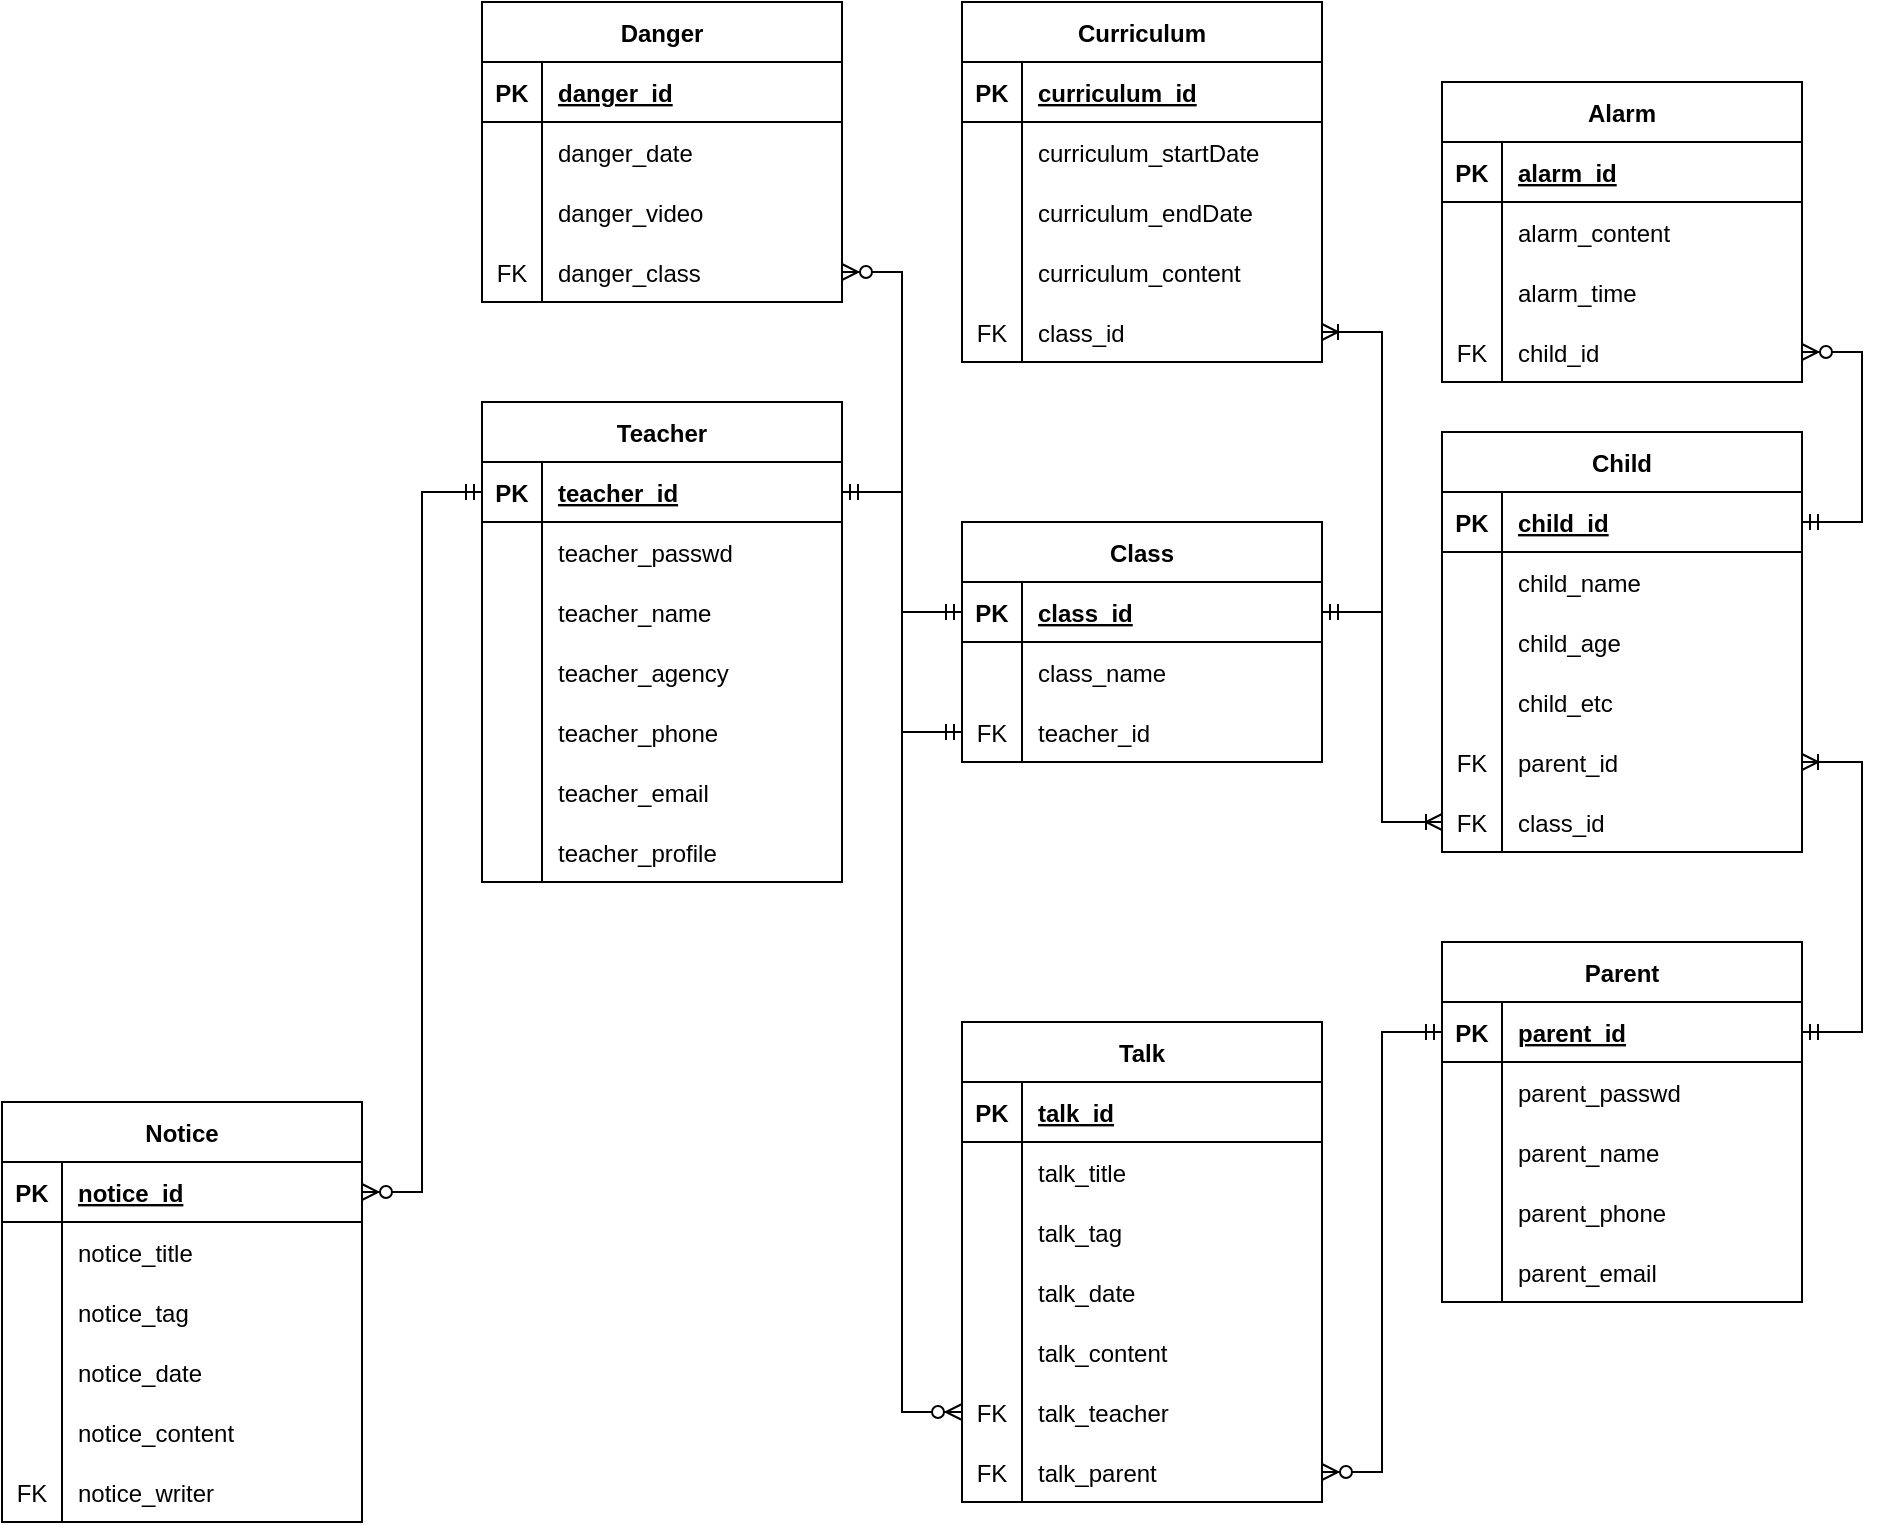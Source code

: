 <mxfile version="20.8.16" type="device" pages="4"><diagram id="nnDrMX_enB6Pajsh2yvK" name="페이지-1"><mxGraphModel dx="1863" dy="553" grid="1" gridSize="10" guides="1" tooltips="1" connect="1" arrows="1" fold="1" page="1" pageScale="1" pageWidth="827" pageHeight="1169" math="0" shadow="0"><root><mxCell id="0"/><mxCell id="1" parent="0"/><mxCell id="GgQimU9FxHQr4abOiCK2-29" value="Teacher" style="shape=table;startSize=30;container=1;collapsible=1;childLayout=tableLayout;fixedRows=1;rowLines=0;fontStyle=1;align=center;resizeLast=1;" parent="1" vertex="1"><mxGeometry x="60" y="310" width="180" height="240" as="geometry"/></mxCell><mxCell id="GgQimU9FxHQr4abOiCK2-30" value="" style="shape=tableRow;horizontal=0;startSize=0;swimlaneHead=0;swimlaneBody=0;fillColor=none;collapsible=0;dropTarget=0;points=[[0,0.5],[1,0.5]];portConstraint=eastwest;top=0;left=0;right=0;bottom=1;" parent="GgQimU9FxHQr4abOiCK2-29" vertex="1"><mxGeometry y="30" width="180" height="30" as="geometry"/></mxCell><mxCell id="GgQimU9FxHQr4abOiCK2-31" value="PK" style="shape=partialRectangle;connectable=0;fillColor=none;top=0;left=0;bottom=0;right=0;fontStyle=1;overflow=hidden;" parent="GgQimU9FxHQr4abOiCK2-30" vertex="1"><mxGeometry width="30" height="30" as="geometry"><mxRectangle width="30" height="30" as="alternateBounds"/></mxGeometry></mxCell><mxCell id="GgQimU9FxHQr4abOiCK2-32" value="teacher_id" style="shape=partialRectangle;connectable=0;fillColor=none;top=0;left=0;bottom=0;right=0;align=left;spacingLeft=6;fontStyle=5;overflow=hidden;" parent="GgQimU9FxHQr4abOiCK2-30" vertex="1"><mxGeometry x="30" width="150" height="30" as="geometry"><mxRectangle width="150" height="30" as="alternateBounds"/></mxGeometry></mxCell><mxCell id="GgQimU9FxHQr4abOiCK2-33" value="" style="shape=tableRow;horizontal=0;startSize=0;swimlaneHead=0;swimlaneBody=0;fillColor=none;collapsible=0;dropTarget=0;points=[[0,0.5],[1,0.5]];portConstraint=eastwest;top=0;left=0;right=0;bottom=0;" parent="GgQimU9FxHQr4abOiCK2-29" vertex="1"><mxGeometry y="60" width="180" height="30" as="geometry"/></mxCell><mxCell id="GgQimU9FxHQr4abOiCK2-34" value="" style="shape=partialRectangle;connectable=0;fillColor=none;top=0;left=0;bottom=0;right=0;editable=1;overflow=hidden;" parent="GgQimU9FxHQr4abOiCK2-33" vertex="1"><mxGeometry width="30" height="30" as="geometry"><mxRectangle width="30" height="30" as="alternateBounds"/></mxGeometry></mxCell><mxCell id="GgQimU9FxHQr4abOiCK2-35" value="teacher_passwd" style="shape=partialRectangle;connectable=0;fillColor=none;top=0;left=0;bottom=0;right=0;align=left;spacingLeft=6;overflow=hidden;" parent="GgQimU9FxHQr4abOiCK2-33" vertex="1"><mxGeometry x="30" width="150" height="30" as="geometry"><mxRectangle width="150" height="30" as="alternateBounds"/></mxGeometry></mxCell><mxCell id="GgQimU9FxHQr4abOiCK2-36" value="" style="shape=tableRow;horizontal=0;startSize=0;swimlaneHead=0;swimlaneBody=0;fillColor=none;collapsible=0;dropTarget=0;points=[[0,0.5],[1,0.5]];portConstraint=eastwest;top=0;left=0;right=0;bottom=0;" parent="GgQimU9FxHQr4abOiCK2-29" vertex="1"><mxGeometry y="90" width="180" height="30" as="geometry"/></mxCell><mxCell id="GgQimU9FxHQr4abOiCK2-37" value="" style="shape=partialRectangle;connectable=0;fillColor=none;top=0;left=0;bottom=0;right=0;editable=1;overflow=hidden;" parent="GgQimU9FxHQr4abOiCK2-36" vertex="1"><mxGeometry width="30" height="30" as="geometry"><mxRectangle width="30" height="30" as="alternateBounds"/></mxGeometry></mxCell><mxCell id="GgQimU9FxHQr4abOiCK2-38" value="teacher_name " style="shape=partialRectangle;connectable=0;fillColor=none;top=0;left=0;bottom=0;right=0;align=left;spacingLeft=6;overflow=hidden;" parent="GgQimU9FxHQr4abOiCK2-36" vertex="1"><mxGeometry x="30" width="150" height="30" as="geometry"><mxRectangle width="150" height="30" as="alternateBounds"/></mxGeometry></mxCell><mxCell id="9ByJnufBAkIDNs1ujorP-141" value="" style="shape=tableRow;horizontal=0;startSize=0;swimlaneHead=0;swimlaneBody=0;fillColor=none;collapsible=0;dropTarget=0;points=[[0,0.5],[1,0.5]];portConstraint=eastwest;top=0;left=0;right=0;bottom=0;" parent="GgQimU9FxHQr4abOiCK2-29" vertex="1"><mxGeometry y="120" width="180" height="30" as="geometry"/></mxCell><mxCell id="9ByJnufBAkIDNs1ujorP-142" value="" style="shape=partialRectangle;connectable=0;fillColor=none;top=0;left=0;bottom=0;right=0;editable=1;overflow=hidden;" parent="9ByJnufBAkIDNs1ujorP-141" vertex="1"><mxGeometry width="30" height="30" as="geometry"><mxRectangle width="30" height="30" as="alternateBounds"/></mxGeometry></mxCell><mxCell id="9ByJnufBAkIDNs1ujorP-143" value="teacher_agency" style="shape=partialRectangle;connectable=0;fillColor=none;top=0;left=0;bottom=0;right=0;align=left;spacingLeft=6;overflow=hidden;" parent="9ByJnufBAkIDNs1ujorP-141" vertex="1"><mxGeometry x="30" width="150" height="30" as="geometry"><mxRectangle width="150" height="30" as="alternateBounds"/></mxGeometry></mxCell><mxCell id="GgQimU9FxHQr4abOiCK2-39" value="" style="shape=tableRow;horizontal=0;startSize=0;swimlaneHead=0;swimlaneBody=0;fillColor=none;collapsible=0;dropTarget=0;points=[[0,0.5],[1,0.5]];portConstraint=eastwest;top=0;left=0;right=0;bottom=0;" parent="GgQimU9FxHQr4abOiCK2-29" vertex="1"><mxGeometry y="150" width="180" height="30" as="geometry"/></mxCell><mxCell id="GgQimU9FxHQr4abOiCK2-40" value="" style="shape=partialRectangle;connectable=0;fillColor=none;top=0;left=0;bottom=0;right=0;editable=1;overflow=hidden;" parent="GgQimU9FxHQr4abOiCK2-39" vertex="1"><mxGeometry width="30" height="30" as="geometry"><mxRectangle width="30" height="30" as="alternateBounds"/></mxGeometry></mxCell><mxCell id="GgQimU9FxHQr4abOiCK2-41" value="teacher_phone" style="shape=partialRectangle;connectable=0;fillColor=none;top=0;left=0;bottom=0;right=0;align=left;spacingLeft=6;overflow=hidden;" parent="GgQimU9FxHQr4abOiCK2-39" vertex="1"><mxGeometry x="30" width="150" height="30" as="geometry"><mxRectangle width="150" height="30" as="alternateBounds"/></mxGeometry></mxCell><mxCell id="9ByJnufBAkIDNs1ujorP-1" value="" style="shape=tableRow;horizontal=0;startSize=0;swimlaneHead=0;swimlaneBody=0;fillColor=none;collapsible=0;dropTarget=0;points=[[0,0.5],[1,0.5]];portConstraint=eastwest;top=0;left=0;right=0;bottom=0;" parent="GgQimU9FxHQr4abOiCK2-29" vertex="1"><mxGeometry y="180" width="180" height="30" as="geometry"/></mxCell><mxCell id="9ByJnufBAkIDNs1ujorP-2" value="" style="shape=partialRectangle;connectable=0;fillColor=none;top=0;left=0;bottom=0;right=0;editable=1;overflow=hidden;" parent="9ByJnufBAkIDNs1ujorP-1" vertex="1"><mxGeometry width="30" height="30" as="geometry"><mxRectangle width="30" height="30" as="alternateBounds"/></mxGeometry></mxCell><mxCell id="9ByJnufBAkIDNs1ujorP-3" value="teacher_email" style="shape=partialRectangle;connectable=0;fillColor=none;top=0;left=0;bottom=0;right=0;align=left;spacingLeft=6;overflow=hidden;" parent="9ByJnufBAkIDNs1ujorP-1" vertex="1"><mxGeometry x="30" width="150" height="30" as="geometry"><mxRectangle width="150" height="30" as="alternateBounds"/></mxGeometry></mxCell><mxCell id="9ByJnufBAkIDNs1ujorP-137" value="" style="shape=tableRow;horizontal=0;startSize=0;swimlaneHead=0;swimlaneBody=0;fillColor=none;collapsible=0;dropTarget=0;points=[[0,0.5],[1,0.5]];portConstraint=eastwest;top=0;left=0;right=0;bottom=0;" parent="GgQimU9FxHQr4abOiCK2-29" vertex="1"><mxGeometry y="210" width="180" height="30" as="geometry"/></mxCell><mxCell id="9ByJnufBAkIDNs1ujorP-138" value="" style="shape=partialRectangle;connectable=0;fillColor=none;top=0;left=0;bottom=0;right=0;editable=1;overflow=hidden;" parent="9ByJnufBAkIDNs1ujorP-137" vertex="1"><mxGeometry width="30" height="30" as="geometry"><mxRectangle width="30" height="30" as="alternateBounds"/></mxGeometry></mxCell><mxCell id="9ByJnufBAkIDNs1ujorP-139" value="teacher_profile" style="shape=partialRectangle;connectable=0;fillColor=none;top=0;left=0;bottom=0;right=0;align=left;spacingLeft=6;overflow=hidden;" parent="9ByJnufBAkIDNs1ujorP-137" vertex="1"><mxGeometry x="30" width="150" height="30" as="geometry"><mxRectangle width="150" height="30" as="alternateBounds"/></mxGeometry></mxCell><mxCell id="9ByJnufBAkIDNs1ujorP-10" value="Parent" style="shape=table;startSize=30;container=1;collapsible=1;childLayout=tableLayout;fixedRows=1;rowLines=0;fontStyle=1;align=center;resizeLast=1;" parent="1" vertex="1"><mxGeometry x="540" y="580" width="180" height="180" as="geometry"/></mxCell><mxCell id="9ByJnufBAkIDNs1ujorP-11" value="" style="shape=tableRow;horizontal=0;startSize=0;swimlaneHead=0;swimlaneBody=0;fillColor=none;collapsible=0;dropTarget=0;points=[[0,0.5],[1,0.5]];portConstraint=eastwest;top=0;left=0;right=0;bottom=1;" parent="9ByJnufBAkIDNs1ujorP-10" vertex="1"><mxGeometry y="30" width="180" height="30" as="geometry"/></mxCell><mxCell id="9ByJnufBAkIDNs1ujorP-12" value="PK" style="shape=partialRectangle;connectable=0;fillColor=none;top=0;left=0;bottom=0;right=0;fontStyle=1;overflow=hidden;" parent="9ByJnufBAkIDNs1ujorP-11" vertex="1"><mxGeometry width="30" height="30" as="geometry"><mxRectangle width="30" height="30" as="alternateBounds"/></mxGeometry></mxCell><mxCell id="9ByJnufBAkIDNs1ujorP-13" value="parent_id" style="shape=partialRectangle;connectable=0;fillColor=none;top=0;left=0;bottom=0;right=0;align=left;spacingLeft=6;fontStyle=5;overflow=hidden;" parent="9ByJnufBAkIDNs1ujorP-11" vertex="1"><mxGeometry x="30" width="150" height="30" as="geometry"><mxRectangle width="150" height="30" as="alternateBounds"/></mxGeometry></mxCell><mxCell id="9ByJnufBAkIDNs1ujorP-14" value="" style="shape=tableRow;horizontal=0;startSize=0;swimlaneHead=0;swimlaneBody=0;fillColor=none;collapsible=0;dropTarget=0;points=[[0,0.5],[1,0.5]];portConstraint=eastwest;top=0;left=0;right=0;bottom=0;" parent="9ByJnufBAkIDNs1ujorP-10" vertex="1"><mxGeometry y="60" width="180" height="30" as="geometry"/></mxCell><mxCell id="9ByJnufBAkIDNs1ujorP-15" value="" style="shape=partialRectangle;connectable=0;fillColor=none;top=0;left=0;bottom=0;right=0;editable=1;overflow=hidden;" parent="9ByJnufBAkIDNs1ujorP-14" vertex="1"><mxGeometry width="30" height="30" as="geometry"><mxRectangle width="30" height="30" as="alternateBounds"/></mxGeometry></mxCell><mxCell id="9ByJnufBAkIDNs1ujorP-16" value="parent_passwd" style="shape=partialRectangle;connectable=0;fillColor=none;top=0;left=0;bottom=0;right=0;align=left;spacingLeft=6;overflow=hidden;" parent="9ByJnufBAkIDNs1ujorP-14" vertex="1"><mxGeometry x="30" width="150" height="30" as="geometry"><mxRectangle width="150" height="30" as="alternateBounds"/></mxGeometry></mxCell><mxCell id="9ByJnufBAkIDNs1ujorP-17" value="" style="shape=tableRow;horizontal=0;startSize=0;swimlaneHead=0;swimlaneBody=0;fillColor=none;collapsible=0;dropTarget=0;points=[[0,0.5],[1,0.5]];portConstraint=eastwest;top=0;left=0;right=0;bottom=0;" parent="9ByJnufBAkIDNs1ujorP-10" vertex="1"><mxGeometry y="90" width="180" height="30" as="geometry"/></mxCell><mxCell id="9ByJnufBAkIDNs1ujorP-18" value="" style="shape=partialRectangle;connectable=0;fillColor=none;top=0;left=0;bottom=0;right=0;editable=1;overflow=hidden;" parent="9ByJnufBAkIDNs1ujorP-17" vertex="1"><mxGeometry width="30" height="30" as="geometry"><mxRectangle width="30" height="30" as="alternateBounds"/></mxGeometry></mxCell><mxCell id="9ByJnufBAkIDNs1ujorP-19" value="parent_name" style="shape=partialRectangle;connectable=0;fillColor=none;top=0;left=0;bottom=0;right=0;align=left;spacingLeft=6;overflow=hidden;" parent="9ByJnufBAkIDNs1ujorP-17" vertex="1"><mxGeometry x="30" width="150" height="30" as="geometry"><mxRectangle width="150" height="30" as="alternateBounds"/></mxGeometry></mxCell><mxCell id="9ByJnufBAkIDNs1ujorP-20" value="" style="shape=tableRow;horizontal=0;startSize=0;swimlaneHead=0;swimlaneBody=0;fillColor=none;collapsible=0;dropTarget=0;points=[[0,0.5],[1,0.5]];portConstraint=eastwest;top=0;left=0;right=0;bottom=0;" parent="9ByJnufBAkIDNs1ujorP-10" vertex="1"><mxGeometry y="120" width="180" height="30" as="geometry"/></mxCell><mxCell id="9ByJnufBAkIDNs1ujorP-21" value="" style="shape=partialRectangle;connectable=0;fillColor=none;top=0;left=0;bottom=0;right=0;editable=1;overflow=hidden;" parent="9ByJnufBAkIDNs1ujorP-20" vertex="1"><mxGeometry width="30" height="30" as="geometry"><mxRectangle width="30" height="30" as="alternateBounds"/></mxGeometry></mxCell><mxCell id="9ByJnufBAkIDNs1ujorP-22" value="parent_phone" style="shape=partialRectangle;connectable=0;fillColor=none;top=0;left=0;bottom=0;right=0;align=left;spacingLeft=6;overflow=hidden;" parent="9ByJnufBAkIDNs1ujorP-20" vertex="1"><mxGeometry x="30" width="150" height="30" as="geometry"><mxRectangle width="150" height="30" as="alternateBounds"/></mxGeometry></mxCell><mxCell id="9ByJnufBAkIDNs1ujorP-23" value="" style="shape=tableRow;horizontal=0;startSize=0;swimlaneHead=0;swimlaneBody=0;fillColor=none;collapsible=0;dropTarget=0;points=[[0,0.5],[1,0.5]];portConstraint=eastwest;top=0;left=0;right=0;bottom=0;" parent="9ByJnufBAkIDNs1ujorP-10" vertex="1"><mxGeometry y="150" width="180" height="30" as="geometry"/></mxCell><mxCell id="9ByJnufBAkIDNs1ujorP-24" value="" style="shape=partialRectangle;connectable=0;fillColor=none;top=0;left=0;bottom=0;right=0;editable=1;overflow=hidden;" parent="9ByJnufBAkIDNs1ujorP-23" vertex="1"><mxGeometry width="30" height="30" as="geometry"><mxRectangle width="30" height="30" as="alternateBounds"/></mxGeometry></mxCell><mxCell id="9ByJnufBAkIDNs1ujorP-25" value="parent_email" style="shape=partialRectangle;connectable=0;fillColor=none;top=0;left=0;bottom=0;right=0;align=left;spacingLeft=6;overflow=hidden;" parent="9ByJnufBAkIDNs1ujorP-23" vertex="1"><mxGeometry x="30" width="150" height="30" as="geometry"><mxRectangle width="150" height="30" as="alternateBounds"/></mxGeometry></mxCell><mxCell id="9ByJnufBAkIDNs1ujorP-99" value="Child" style="shape=table;startSize=30;container=1;collapsible=1;childLayout=tableLayout;fixedRows=1;rowLines=0;fontStyle=1;align=center;resizeLast=1;" parent="1" vertex="1"><mxGeometry x="540" y="325" width="180" height="210" as="geometry"/></mxCell><mxCell id="9ByJnufBAkIDNs1ujorP-100" value="" style="shape=tableRow;horizontal=0;startSize=0;swimlaneHead=0;swimlaneBody=0;fillColor=none;collapsible=0;dropTarget=0;points=[[0,0.5],[1,0.5]];portConstraint=eastwest;top=0;left=0;right=0;bottom=1;" parent="9ByJnufBAkIDNs1ujorP-99" vertex="1"><mxGeometry y="30" width="180" height="30" as="geometry"/></mxCell><mxCell id="9ByJnufBAkIDNs1ujorP-101" value="PK" style="shape=partialRectangle;connectable=0;fillColor=none;top=0;left=0;bottom=0;right=0;fontStyle=1;overflow=hidden;" parent="9ByJnufBAkIDNs1ujorP-100" vertex="1"><mxGeometry width="30" height="30" as="geometry"><mxRectangle width="30" height="30" as="alternateBounds"/></mxGeometry></mxCell><mxCell id="9ByJnufBAkIDNs1ujorP-102" value="child_id" style="shape=partialRectangle;connectable=0;fillColor=none;top=0;left=0;bottom=0;right=0;align=left;spacingLeft=6;fontStyle=5;overflow=hidden;" parent="9ByJnufBAkIDNs1ujorP-100" vertex="1"><mxGeometry x="30" width="150" height="30" as="geometry"><mxRectangle width="150" height="30" as="alternateBounds"/></mxGeometry></mxCell><mxCell id="9ByJnufBAkIDNs1ujorP-103" value="" style="shape=tableRow;horizontal=0;startSize=0;swimlaneHead=0;swimlaneBody=0;fillColor=none;collapsible=0;dropTarget=0;points=[[0,0.5],[1,0.5]];portConstraint=eastwest;top=0;left=0;right=0;bottom=0;" parent="9ByJnufBAkIDNs1ujorP-99" vertex="1"><mxGeometry y="60" width="180" height="30" as="geometry"/></mxCell><mxCell id="9ByJnufBAkIDNs1ujorP-104" value="" style="shape=partialRectangle;connectable=0;fillColor=none;top=0;left=0;bottom=0;right=0;editable=1;overflow=hidden;" parent="9ByJnufBAkIDNs1ujorP-103" vertex="1"><mxGeometry width="30" height="30" as="geometry"><mxRectangle width="30" height="30" as="alternateBounds"/></mxGeometry></mxCell><mxCell id="9ByJnufBAkIDNs1ujorP-105" value="child_name" style="shape=partialRectangle;connectable=0;fillColor=none;top=0;left=0;bottom=0;right=0;align=left;spacingLeft=6;overflow=hidden;" parent="9ByJnufBAkIDNs1ujorP-103" vertex="1"><mxGeometry x="30" width="150" height="30" as="geometry"><mxRectangle width="150" height="30" as="alternateBounds"/></mxGeometry></mxCell><mxCell id="9ByJnufBAkIDNs1ujorP-106" value="" style="shape=tableRow;horizontal=0;startSize=0;swimlaneHead=0;swimlaneBody=0;fillColor=none;collapsible=0;dropTarget=0;points=[[0,0.5],[1,0.5]];portConstraint=eastwest;top=0;left=0;right=0;bottom=0;" parent="9ByJnufBAkIDNs1ujorP-99" vertex="1"><mxGeometry y="90" width="180" height="30" as="geometry"/></mxCell><mxCell id="9ByJnufBAkIDNs1ujorP-107" value="" style="shape=partialRectangle;connectable=0;fillColor=none;top=0;left=0;bottom=0;right=0;editable=1;overflow=hidden;" parent="9ByJnufBAkIDNs1ujorP-106" vertex="1"><mxGeometry width="30" height="30" as="geometry"><mxRectangle width="30" height="30" as="alternateBounds"/></mxGeometry></mxCell><mxCell id="9ByJnufBAkIDNs1ujorP-108" value="child_age" style="shape=partialRectangle;connectable=0;fillColor=none;top=0;left=0;bottom=0;right=0;align=left;spacingLeft=6;overflow=hidden;" parent="9ByJnufBAkIDNs1ujorP-106" vertex="1"><mxGeometry x="30" width="150" height="30" as="geometry"><mxRectangle width="150" height="30" as="alternateBounds"/></mxGeometry></mxCell><mxCell id="9ByJnufBAkIDNs1ujorP-119" value="" style="shape=tableRow;horizontal=0;startSize=0;swimlaneHead=0;swimlaneBody=0;fillColor=none;collapsible=0;dropTarget=0;points=[[0,0.5],[1,0.5]];portConstraint=eastwest;top=0;left=0;right=0;bottom=0;" parent="9ByJnufBAkIDNs1ujorP-99" vertex="1"><mxGeometry y="120" width="180" height="30" as="geometry"/></mxCell><mxCell id="9ByJnufBAkIDNs1ujorP-120" value="" style="shape=partialRectangle;connectable=0;fillColor=none;top=0;left=0;bottom=0;right=0;editable=1;overflow=hidden;" parent="9ByJnufBAkIDNs1ujorP-119" vertex="1"><mxGeometry width="30" height="30" as="geometry"><mxRectangle width="30" height="30" as="alternateBounds"/></mxGeometry></mxCell><mxCell id="9ByJnufBAkIDNs1ujorP-121" value="child_etc" style="shape=partialRectangle;connectable=0;fillColor=none;top=0;left=0;bottom=0;right=0;align=left;spacingLeft=6;overflow=hidden;" parent="9ByJnufBAkIDNs1ujorP-119" vertex="1"><mxGeometry x="30" width="150" height="30" as="geometry"><mxRectangle width="150" height="30" as="alternateBounds"/></mxGeometry></mxCell><mxCell id="9ByJnufBAkIDNs1ujorP-109" value="" style="shape=tableRow;horizontal=0;startSize=0;swimlaneHead=0;swimlaneBody=0;fillColor=none;collapsible=0;dropTarget=0;points=[[0,0.5],[1,0.5]];portConstraint=eastwest;top=0;left=0;right=0;bottom=0;" parent="9ByJnufBAkIDNs1ujorP-99" vertex="1"><mxGeometry y="150" width="180" height="30" as="geometry"/></mxCell><mxCell id="9ByJnufBAkIDNs1ujorP-110" value="FK" style="shape=partialRectangle;connectable=0;fillColor=none;top=0;left=0;bottom=0;right=0;editable=1;overflow=hidden;" parent="9ByJnufBAkIDNs1ujorP-109" vertex="1"><mxGeometry width="30" height="30" as="geometry"><mxRectangle width="30" height="30" as="alternateBounds"/></mxGeometry></mxCell><mxCell id="9ByJnufBAkIDNs1ujorP-111" value="parent_id" style="shape=partialRectangle;connectable=0;fillColor=none;top=0;left=0;bottom=0;right=0;align=left;spacingLeft=6;overflow=hidden;" parent="9ByJnufBAkIDNs1ujorP-109" vertex="1"><mxGeometry x="30" width="150" height="30" as="geometry"><mxRectangle width="150" height="30" as="alternateBounds"/></mxGeometry></mxCell><mxCell id="9ByJnufBAkIDNs1ujorP-184" value="" style="shape=tableRow;horizontal=0;startSize=0;swimlaneHead=0;swimlaneBody=0;fillColor=none;collapsible=0;dropTarget=0;points=[[0,0.5],[1,0.5]];portConstraint=eastwest;top=0;left=0;right=0;bottom=0;" parent="9ByJnufBAkIDNs1ujorP-99" vertex="1"><mxGeometry y="180" width="180" height="30" as="geometry"/></mxCell><mxCell id="9ByJnufBAkIDNs1ujorP-185" value="FK" style="shape=partialRectangle;connectable=0;fillColor=none;top=0;left=0;bottom=0;right=0;editable=1;overflow=hidden;" parent="9ByJnufBAkIDNs1ujorP-184" vertex="1"><mxGeometry width="30" height="30" as="geometry"><mxRectangle width="30" height="30" as="alternateBounds"/></mxGeometry></mxCell><mxCell id="9ByJnufBAkIDNs1ujorP-186" value="class_id" style="shape=partialRectangle;connectable=0;fillColor=none;top=0;left=0;bottom=0;right=0;align=left;spacingLeft=6;overflow=hidden;" parent="9ByJnufBAkIDNs1ujorP-184" vertex="1"><mxGeometry x="30" width="150" height="30" as="geometry"><mxRectangle width="150" height="30" as="alternateBounds"/></mxGeometry></mxCell><mxCell id="9ByJnufBAkIDNs1ujorP-115" value="" style="edgeStyle=entityRelationEdgeStyle;fontSize=12;html=1;endArrow=ERoneToMany;startArrow=ERmandOne;rounded=0;" parent="1" source="9ByJnufBAkIDNs1ujorP-11" target="9ByJnufBAkIDNs1ujorP-109" edge="1"><mxGeometry width="100" height="100" relative="1" as="geometry"><mxPoint x="360" y="455" as="sourcePoint"/><mxPoint x="460" y="355" as="targetPoint"/></mxGeometry></mxCell><mxCell id="9ByJnufBAkIDNs1ujorP-122" value="Alarm" style="shape=table;startSize=30;container=1;collapsible=1;childLayout=tableLayout;fixedRows=1;rowLines=0;fontStyle=1;align=center;resizeLast=1;" parent="1" vertex="1"><mxGeometry x="540" y="150" width="180" height="150" as="geometry"/></mxCell><mxCell id="9ByJnufBAkIDNs1ujorP-123" value="" style="shape=tableRow;horizontal=0;startSize=0;swimlaneHead=0;swimlaneBody=0;fillColor=none;collapsible=0;dropTarget=0;points=[[0,0.5],[1,0.5]];portConstraint=eastwest;top=0;left=0;right=0;bottom=1;" parent="9ByJnufBAkIDNs1ujorP-122" vertex="1"><mxGeometry y="30" width="180" height="30" as="geometry"/></mxCell><mxCell id="9ByJnufBAkIDNs1ujorP-124" value="PK" style="shape=partialRectangle;connectable=0;fillColor=none;top=0;left=0;bottom=0;right=0;fontStyle=1;overflow=hidden;" parent="9ByJnufBAkIDNs1ujorP-123" vertex="1"><mxGeometry width="30" height="30" as="geometry"><mxRectangle width="30" height="30" as="alternateBounds"/></mxGeometry></mxCell><mxCell id="9ByJnufBAkIDNs1ujorP-125" value="alarm_id" style="shape=partialRectangle;connectable=0;fillColor=none;top=0;left=0;bottom=0;right=0;align=left;spacingLeft=6;fontStyle=5;overflow=hidden;" parent="9ByJnufBAkIDNs1ujorP-123" vertex="1"><mxGeometry x="30" width="150" height="30" as="geometry"><mxRectangle width="150" height="30" as="alternateBounds"/></mxGeometry></mxCell><mxCell id="9ByJnufBAkIDNs1ujorP-126" value="" style="shape=tableRow;horizontal=0;startSize=0;swimlaneHead=0;swimlaneBody=0;fillColor=none;collapsible=0;dropTarget=0;points=[[0,0.5],[1,0.5]];portConstraint=eastwest;top=0;left=0;right=0;bottom=0;" parent="9ByJnufBAkIDNs1ujorP-122" vertex="1"><mxGeometry y="60" width="180" height="30" as="geometry"/></mxCell><mxCell id="9ByJnufBAkIDNs1ujorP-127" value="" style="shape=partialRectangle;connectable=0;fillColor=none;top=0;left=0;bottom=0;right=0;editable=1;overflow=hidden;" parent="9ByJnufBAkIDNs1ujorP-126" vertex="1"><mxGeometry width="30" height="30" as="geometry"><mxRectangle width="30" height="30" as="alternateBounds"/></mxGeometry></mxCell><mxCell id="9ByJnufBAkIDNs1ujorP-128" value="alarm_content" style="shape=partialRectangle;connectable=0;fillColor=none;top=0;left=0;bottom=0;right=0;align=left;spacingLeft=6;overflow=hidden;" parent="9ByJnufBAkIDNs1ujorP-126" vertex="1"><mxGeometry x="30" width="150" height="30" as="geometry"><mxRectangle width="150" height="30" as="alternateBounds"/></mxGeometry></mxCell><mxCell id="9ByJnufBAkIDNs1ujorP-129" value="" style="shape=tableRow;horizontal=0;startSize=0;swimlaneHead=0;swimlaneBody=0;fillColor=none;collapsible=0;dropTarget=0;points=[[0,0.5],[1,0.5]];portConstraint=eastwest;top=0;left=0;right=0;bottom=0;" parent="9ByJnufBAkIDNs1ujorP-122" vertex="1"><mxGeometry y="90" width="180" height="30" as="geometry"/></mxCell><mxCell id="9ByJnufBAkIDNs1ujorP-130" value="" style="shape=partialRectangle;connectable=0;fillColor=none;top=0;left=0;bottom=0;right=0;editable=1;overflow=hidden;" parent="9ByJnufBAkIDNs1ujorP-129" vertex="1"><mxGeometry width="30" height="30" as="geometry"><mxRectangle width="30" height="30" as="alternateBounds"/></mxGeometry></mxCell><mxCell id="9ByJnufBAkIDNs1ujorP-131" value="alarm_time" style="shape=partialRectangle;connectable=0;fillColor=none;top=0;left=0;bottom=0;right=0;align=left;spacingLeft=6;overflow=hidden;" parent="9ByJnufBAkIDNs1ujorP-129" vertex="1"><mxGeometry x="30" width="150" height="30" as="geometry"><mxRectangle width="150" height="30" as="alternateBounds"/></mxGeometry></mxCell><mxCell id="9ByJnufBAkIDNs1ujorP-132" value="" style="shape=tableRow;horizontal=0;startSize=0;swimlaneHead=0;swimlaneBody=0;fillColor=none;collapsible=0;dropTarget=0;points=[[0,0.5],[1,0.5]];portConstraint=eastwest;top=0;left=0;right=0;bottom=0;" parent="9ByJnufBAkIDNs1ujorP-122" vertex="1"><mxGeometry y="120" width="180" height="30" as="geometry"/></mxCell><mxCell id="9ByJnufBAkIDNs1ujorP-133" value="FK" style="shape=partialRectangle;connectable=0;fillColor=none;top=0;left=0;bottom=0;right=0;editable=1;overflow=hidden;" parent="9ByJnufBAkIDNs1ujorP-132" vertex="1"><mxGeometry width="30" height="30" as="geometry"><mxRectangle width="30" height="30" as="alternateBounds"/></mxGeometry></mxCell><mxCell id="9ByJnufBAkIDNs1ujorP-134" value="child_id" style="shape=partialRectangle;connectable=0;fillColor=none;top=0;left=0;bottom=0;right=0;align=left;spacingLeft=6;overflow=hidden;" parent="9ByJnufBAkIDNs1ujorP-132" vertex="1"><mxGeometry x="30" width="150" height="30" as="geometry"><mxRectangle width="150" height="30" as="alternateBounds"/></mxGeometry></mxCell><mxCell id="9ByJnufBAkIDNs1ujorP-167" value="Class" style="shape=table;startSize=30;container=1;collapsible=1;childLayout=tableLayout;fixedRows=1;rowLines=0;fontStyle=1;align=center;resizeLast=1;" parent="1" vertex="1"><mxGeometry x="300" y="370" width="180" height="120" as="geometry"/></mxCell><mxCell id="9ByJnufBAkIDNs1ujorP-168" value="" style="shape=tableRow;horizontal=0;startSize=0;swimlaneHead=0;swimlaneBody=0;fillColor=none;collapsible=0;dropTarget=0;points=[[0,0.5],[1,0.5]];portConstraint=eastwest;top=0;left=0;right=0;bottom=1;" parent="9ByJnufBAkIDNs1ujorP-167" vertex="1"><mxGeometry y="30" width="180" height="30" as="geometry"/></mxCell><mxCell id="9ByJnufBAkIDNs1ujorP-169" value="PK" style="shape=partialRectangle;connectable=0;fillColor=none;top=0;left=0;bottom=0;right=0;fontStyle=1;overflow=hidden;" parent="9ByJnufBAkIDNs1ujorP-168" vertex="1"><mxGeometry width="30" height="30" as="geometry"><mxRectangle width="30" height="30" as="alternateBounds"/></mxGeometry></mxCell><mxCell id="9ByJnufBAkIDNs1ujorP-170" value="class_id" style="shape=partialRectangle;connectable=0;fillColor=none;top=0;left=0;bottom=0;right=0;align=left;spacingLeft=6;fontStyle=5;overflow=hidden;" parent="9ByJnufBAkIDNs1ujorP-168" vertex="1"><mxGeometry x="30" width="150" height="30" as="geometry"><mxRectangle width="150" height="30" as="alternateBounds"/></mxGeometry></mxCell><mxCell id="9ByJnufBAkIDNs1ujorP-171" value="" style="shape=tableRow;horizontal=0;startSize=0;swimlaneHead=0;swimlaneBody=0;fillColor=none;collapsible=0;dropTarget=0;points=[[0,0.5],[1,0.5]];portConstraint=eastwest;top=0;left=0;right=0;bottom=0;" parent="9ByJnufBAkIDNs1ujorP-167" vertex="1"><mxGeometry y="60" width="180" height="30" as="geometry"/></mxCell><mxCell id="9ByJnufBAkIDNs1ujorP-172" value="" style="shape=partialRectangle;connectable=0;fillColor=none;top=0;left=0;bottom=0;right=0;editable=1;overflow=hidden;" parent="9ByJnufBAkIDNs1ujorP-171" vertex="1"><mxGeometry width="30" height="30" as="geometry"><mxRectangle width="30" height="30" as="alternateBounds"/></mxGeometry></mxCell><mxCell id="9ByJnufBAkIDNs1ujorP-173" value="class_name" style="shape=partialRectangle;connectable=0;fillColor=none;top=0;left=0;bottom=0;right=0;align=left;spacingLeft=6;overflow=hidden;" parent="9ByJnufBAkIDNs1ujorP-171" vertex="1"><mxGeometry x="30" width="150" height="30" as="geometry"><mxRectangle width="150" height="30" as="alternateBounds"/></mxGeometry></mxCell><mxCell id="9ByJnufBAkIDNs1ujorP-174" value="" style="shape=tableRow;horizontal=0;startSize=0;swimlaneHead=0;swimlaneBody=0;fillColor=none;collapsible=0;dropTarget=0;points=[[0,0.5],[1,0.5]];portConstraint=eastwest;top=0;left=0;right=0;bottom=0;" parent="9ByJnufBAkIDNs1ujorP-167" vertex="1"><mxGeometry y="90" width="180" height="30" as="geometry"/></mxCell><mxCell id="9ByJnufBAkIDNs1ujorP-175" value="FK" style="shape=partialRectangle;connectable=0;fillColor=none;top=0;left=0;bottom=0;right=0;editable=1;overflow=hidden;" parent="9ByJnufBAkIDNs1ujorP-174" vertex="1"><mxGeometry width="30" height="30" as="geometry"><mxRectangle width="30" height="30" as="alternateBounds"/></mxGeometry></mxCell><mxCell id="9ByJnufBAkIDNs1ujorP-176" value="teacher_id" style="shape=partialRectangle;connectable=0;fillColor=none;top=0;left=0;bottom=0;right=0;align=left;spacingLeft=6;overflow=hidden;" parent="9ByJnufBAkIDNs1ujorP-174" vertex="1"><mxGeometry x="30" width="150" height="30" as="geometry"><mxRectangle width="150" height="30" as="alternateBounds"/></mxGeometry></mxCell><mxCell id="9ByJnufBAkIDNs1ujorP-180" value="" style="edgeStyle=entityRelationEdgeStyle;fontSize=12;html=1;endArrow=ERmandOne;startArrow=ERmandOne;rounded=0;" parent="1" source="GgQimU9FxHQr4abOiCK2-30" target="9ByJnufBAkIDNs1ujorP-174" edge="1"><mxGeometry width="100" height="100" relative="1" as="geometry"><mxPoint x="300" y="315" as="sourcePoint"/><mxPoint x="400" y="215" as="targetPoint"/></mxGeometry></mxCell><mxCell id="9ByJnufBAkIDNs1ujorP-187" value="" style="edgeStyle=entityRelationEdgeStyle;fontSize=12;html=1;endArrow=ERoneToMany;startArrow=ERmandOne;rounded=0;" parent="1" source="9ByJnufBAkIDNs1ujorP-168" target="9ByJnufBAkIDNs1ujorP-184" edge="1"><mxGeometry width="100" height="100" relative="1" as="geometry"><mxPoint x="440" y="360" as="sourcePoint"/><mxPoint x="540" y="260" as="targetPoint"/></mxGeometry></mxCell><mxCell id="9ByJnufBAkIDNs1ujorP-191" value="" style="edgeStyle=entityRelationEdgeStyle;fontSize=12;html=1;endArrow=ERzeroToMany;startArrow=ERmandOne;rounded=0;" parent="1" source="9ByJnufBAkIDNs1ujorP-100" target="9ByJnufBAkIDNs1ujorP-132" edge="1"><mxGeometry width="100" height="100" relative="1" as="geometry"><mxPoint x="390" y="480" as="sourcePoint"/><mxPoint x="490" y="380" as="targetPoint"/></mxGeometry></mxCell><mxCell id="9ByJnufBAkIDNs1ujorP-192" value="Curriculum" style="shape=table;startSize=30;container=1;collapsible=1;childLayout=tableLayout;fixedRows=1;rowLines=0;fontStyle=1;align=center;resizeLast=1;" parent="1" vertex="1"><mxGeometry x="300" y="110" width="180" height="180" as="geometry"/></mxCell><mxCell id="9ByJnufBAkIDNs1ujorP-193" value="" style="shape=tableRow;horizontal=0;startSize=0;swimlaneHead=0;swimlaneBody=0;fillColor=none;collapsible=0;dropTarget=0;points=[[0,0.5],[1,0.5]];portConstraint=eastwest;top=0;left=0;right=0;bottom=1;" parent="9ByJnufBAkIDNs1ujorP-192" vertex="1"><mxGeometry y="30" width="180" height="30" as="geometry"/></mxCell><mxCell id="9ByJnufBAkIDNs1ujorP-194" value="PK" style="shape=partialRectangle;connectable=0;fillColor=none;top=0;left=0;bottom=0;right=0;fontStyle=1;overflow=hidden;" parent="9ByJnufBAkIDNs1ujorP-193" vertex="1"><mxGeometry width="30" height="30" as="geometry"><mxRectangle width="30" height="30" as="alternateBounds"/></mxGeometry></mxCell><mxCell id="9ByJnufBAkIDNs1ujorP-195" value="curriculum_id" style="shape=partialRectangle;connectable=0;fillColor=none;top=0;left=0;bottom=0;right=0;align=left;spacingLeft=6;fontStyle=5;overflow=hidden;" parent="9ByJnufBAkIDNs1ujorP-193" vertex="1"><mxGeometry x="30" width="150" height="30" as="geometry"><mxRectangle width="150" height="30" as="alternateBounds"/></mxGeometry></mxCell><mxCell id="9ByJnufBAkIDNs1ujorP-196" value="" style="shape=tableRow;horizontal=0;startSize=0;swimlaneHead=0;swimlaneBody=0;fillColor=none;collapsible=0;dropTarget=0;points=[[0,0.5],[1,0.5]];portConstraint=eastwest;top=0;left=0;right=0;bottom=0;" parent="9ByJnufBAkIDNs1ujorP-192" vertex="1"><mxGeometry y="60" width="180" height="30" as="geometry"/></mxCell><mxCell id="9ByJnufBAkIDNs1ujorP-197" value="" style="shape=partialRectangle;connectable=0;fillColor=none;top=0;left=0;bottom=0;right=0;editable=1;overflow=hidden;" parent="9ByJnufBAkIDNs1ujorP-196" vertex="1"><mxGeometry width="30" height="30" as="geometry"><mxRectangle width="30" height="30" as="alternateBounds"/></mxGeometry></mxCell><mxCell id="9ByJnufBAkIDNs1ujorP-198" value="curriculum_startDate" style="shape=partialRectangle;connectable=0;fillColor=none;top=0;left=0;bottom=0;right=0;align=left;spacingLeft=6;overflow=hidden;" parent="9ByJnufBAkIDNs1ujorP-196" vertex="1"><mxGeometry x="30" width="150" height="30" as="geometry"><mxRectangle width="150" height="30" as="alternateBounds"/></mxGeometry></mxCell><mxCell id="9ByJnufBAkIDNs1ujorP-206" value="" style="shape=tableRow;horizontal=0;startSize=0;swimlaneHead=0;swimlaneBody=0;fillColor=none;collapsible=0;dropTarget=0;points=[[0,0.5],[1,0.5]];portConstraint=eastwest;top=0;left=0;right=0;bottom=0;" parent="9ByJnufBAkIDNs1ujorP-192" vertex="1"><mxGeometry y="90" width="180" height="30" as="geometry"/></mxCell><mxCell id="9ByJnufBAkIDNs1ujorP-207" value="" style="shape=partialRectangle;connectable=0;fillColor=none;top=0;left=0;bottom=0;right=0;editable=1;overflow=hidden;" parent="9ByJnufBAkIDNs1ujorP-206" vertex="1"><mxGeometry width="30" height="30" as="geometry"><mxRectangle width="30" height="30" as="alternateBounds"/></mxGeometry></mxCell><mxCell id="9ByJnufBAkIDNs1ujorP-208" value="curriculum_endDate" style="shape=partialRectangle;connectable=0;fillColor=none;top=0;left=0;bottom=0;right=0;align=left;spacingLeft=6;overflow=hidden;" parent="9ByJnufBAkIDNs1ujorP-206" vertex="1"><mxGeometry x="30" width="150" height="30" as="geometry"><mxRectangle width="150" height="30" as="alternateBounds"/></mxGeometry></mxCell><mxCell id="9ByJnufBAkIDNs1ujorP-199" value="" style="shape=tableRow;horizontal=0;startSize=0;swimlaneHead=0;swimlaneBody=0;fillColor=none;collapsible=0;dropTarget=0;points=[[0,0.5],[1,0.5]];portConstraint=eastwest;top=0;left=0;right=0;bottom=0;" parent="9ByJnufBAkIDNs1ujorP-192" vertex="1"><mxGeometry y="120" width="180" height="30" as="geometry"/></mxCell><mxCell id="9ByJnufBAkIDNs1ujorP-200" value="" style="shape=partialRectangle;connectable=0;fillColor=none;top=0;left=0;bottom=0;right=0;editable=1;overflow=hidden;" parent="9ByJnufBAkIDNs1ujorP-199" vertex="1"><mxGeometry width="30" height="30" as="geometry"><mxRectangle width="30" height="30" as="alternateBounds"/></mxGeometry></mxCell><mxCell id="9ByJnufBAkIDNs1ujorP-201" value="curriculum_content" style="shape=partialRectangle;connectable=0;fillColor=none;top=0;left=0;bottom=0;right=0;align=left;spacingLeft=6;overflow=hidden;" parent="9ByJnufBAkIDNs1ujorP-199" vertex="1"><mxGeometry x="30" width="150" height="30" as="geometry"><mxRectangle width="150" height="30" as="alternateBounds"/></mxGeometry></mxCell><mxCell id="9ByJnufBAkIDNs1ujorP-202" value="" style="shape=tableRow;horizontal=0;startSize=0;swimlaneHead=0;swimlaneBody=0;fillColor=none;collapsible=0;dropTarget=0;points=[[0,0.5],[1,0.5]];portConstraint=eastwest;top=0;left=0;right=0;bottom=0;" parent="9ByJnufBAkIDNs1ujorP-192" vertex="1"><mxGeometry y="150" width="180" height="30" as="geometry"/></mxCell><mxCell id="9ByJnufBAkIDNs1ujorP-203" value="FK" style="shape=partialRectangle;connectable=0;fillColor=none;top=0;left=0;bottom=0;right=0;editable=1;overflow=hidden;" parent="9ByJnufBAkIDNs1ujorP-202" vertex="1"><mxGeometry width="30" height="30" as="geometry"><mxRectangle width="30" height="30" as="alternateBounds"/></mxGeometry></mxCell><mxCell id="9ByJnufBAkIDNs1ujorP-204" value="class_id" style="shape=partialRectangle;connectable=0;fillColor=none;top=0;left=0;bottom=0;right=0;align=left;spacingLeft=6;overflow=hidden;" parent="9ByJnufBAkIDNs1ujorP-202" vertex="1"><mxGeometry x="30" width="150" height="30" as="geometry"><mxRectangle width="150" height="30" as="alternateBounds"/></mxGeometry></mxCell><mxCell id="9ByJnufBAkIDNs1ujorP-205" value="" style="edgeStyle=entityRelationEdgeStyle;fontSize=12;html=1;endArrow=ERoneToMany;startArrow=ERmandOne;rounded=0;" parent="1" source="9ByJnufBAkIDNs1ujorP-168" target="9ByJnufBAkIDNs1ujorP-202" edge="1"><mxGeometry width="100" height="100" relative="1" as="geometry"><mxPoint x="390" y="660" as="sourcePoint"/><mxPoint x="490" y="560" as="targetPoint"/></mxGeometry></mxCell><mxCell id="9ByJnufBAkIDNs1ujorP-209" value="Notice" style="shape=table;startSize=30;container=1;collapsible=1;childLayout=tableLayout;fixedRows=1;rowLines=0;fontStyle=1;align=center;resizeLast=1;" parent="1" vertex="1"><mxGeometry x="-180" y="660" width="180" height="210" as="geometry"/></mxCell><mxCell id="9ByJnufBAkIDNs1ujorP-210" value="" style="shape=tableRow;horizontal=0;startSize=0;swimlaneHead=0;swimlaneBody=0;fillColor=none;collapsible=0;dropTarget=0;points=[[0,0.5],[1,0.5]];portConstraint=eastwest;top=0;left=0;right=0;bottom=1;" parent="9ByJnufBAkIDNs1ujorP-209" vertex="1"><mxGeometry y="30" width="180" height="30" as="geometry"/></mxCell><mxCell id="9ByJnufBAkIDNs1ujorP-211" value="PK" style="shape=partialRectangle;connectable=0;fillColor=none;top=0;left=0;bottom=0;right=0;fontStyle=1;overflow=hidden;" parent="9ByJnufBAkIDNs1ujorP-210" vertex="1"><mxGeometry width="30" height="30" as="geometry"><mxRectangle width="30" height="30" as="alternateBounds"/></mxGeometry></mxCell><mxCell id="9ByJnufBAkIDNs1ujorP-212" value="notice_id" style="shape=partialRectangle;connectable=0;fillColor=none;top=0;left=0;bottom=0;right=0;align=left;spacingLeft=6;fontStyle=5;overflow=hidden;" parent="9ByJnufBAkIDNs1ujorP-210" vertex="1"><mxGeometry x="30" width="150" height="30" as="geometry"><mxRectangle width="150" height="30" as="alternateBounds"/></mxGeometry></mxCell><mxCell id="9ByJnufBAkIDNs1ujorP-213" value="" style="shape=tableRow;horizontal=0;startSize=0;swimlaneHead=0;swimlaneBody=0;fillColor=none;collapsible=0;dropTarget=0;points=[[0,0.5],[1,0.5]];portConstraint=eastwest;top=0;left=0;right=0;bottom=0;" parent="9ByJnufBAkIDNs1ujorP-209" vertex="1"><mxGeometry y="60" width="180" height="30" as="geometry"/></mxCell><mxCell id="9ByJnufBAkIDNs1ujorP-214" value="" style="shape=partialRectangle;connectable=0;fillColor=none;top=0;left=0;bottom=0;right=0;editable=1;overflow=hidden;" parent="9ByJnufBAkIDNs1ujorP-213" vertex="1"><mxGeometry width="30" height="30" as="geometry"><mxRectangle width="30" height="30" as="alternateBounds"/></mxGeometry></mxCell><mxCell id="9ByJnufBAkIDNs1ujorP-215" value="notice_title" style="shape=partialRectangle;connectable=0;fillColor=none;top=0;left=0;bottom=0;right=0;align=left;spacingLeft=6;overflow=hidden;" parent="9ByJnufBAkIDNs1ujorP-213" vertex="1"><mxGeometry x="30" width="150" height="30" as="geometry"><mxRectangle width="150" height="30" as="alternateBounds"/></mxGeometry></mxCell><mxCell id="9ByJnufBAkIDNs1ujorP-216" value="" style="shape=tableRow;horizontal=0;startSize=0;swimlaneHead=0;swimlaneBody=0;fillColor=none;collapsible=0;dropTarget=0;points=[[0,0.5],[1,0.5]];portConstraint=eastwest;top=0;left=0;right=0;bottom=0;" parent="9ByJnufBAkIDNs1ujorP-209" vertex="1"><mxGeometry y="90" width="180" height="30" as="geometry"/></mxCell><mxCell id="9ByJnufBAkIDNs1ujorP-217" value="" style="shape=partialRectangle;connectable=0;fillColor=none;top=0;left=0;bottom=0;right=0;editable=1;overflow=hidden;" parent="9ByJnufBAkIDNs1ujorP-216" vertex="1"><mxGeometry width="30" height="30" as="geometry"><mxRectangle width="30" height="30" as="alternateBounds"/></mxGeometry></mxCell><mxCell id="9ByJnufBAkIDNs1ujorP-218" value="notice_tag" style="shape=partialRectangle;connectable=0;fillColor=none;top=0;left=0;bottom=0;right=0;align=left;spacingLeft=6;overflow=hidden;" parent="9ByJnufBAkIDNs1ujorP-216" vertex="1"><mxGeometry x="30" width="150" height="30" as="geometry"><mxRectangle width="150" height="30" as="alternateBounds"/></mxGeometry></mxCell><mxCell id="9ByJnufBAkIDNs1ujorP-219" value="" style="shape=tableRow;horizontal=0;startSize=0;swimlaneHead=0;swimlaneBody=0;fillColor=none;collapsible=0;dropTarget=0;points=[[0,0.5],[1,0.5]];portConstraint=eastwest;top=0;left=0;right=0;bottom=0;" parent="9ByJnufBAkIDNs1ujorP-209" vertex="1"><mxGeometry y="120" width="180" height="30" as="geometry"/></mxCell><mxCell id="9ByJnufBAkIDNs1ujorP-220" value="" style="shape=partialRectangle;connectable=0;fillColor=none;top=0;left=0;bottom=0;right=0;editable=1;overflow=hidden;" parent="9ByJnufBAkIDNs1ujorP-219" vertex="1"><mxGeometry width="30" height="30" as="geometry"><mxRectangle width="30" height="30" as="alternateBounds"/></mxGeometry></mxCell><mxCell id="9ByJnufBAkIDNs1ujorP-221" value="notice_date" style="shape=partialRectangle;connectable=0;fillColor=none;top=0;left=0;bottom=0;right=0;align=left;spacingLeft=6;overflow=hidden;" parent="9ByJnufBAkIDNs1ujorP-219" vertex="1"><mxGeometry x="30" width="150" height="30" as="geometry"><mxRectangle width="150" height="30" as="alternateBounds"/></mxGeometry></mxCell><mxCell id="9ByJnufBAkIDNs1ujorP-252" value="" style="shape=tableRow;horizontal=0;startSize=0;swimlaneHead=0;swimlaneBody=0;fillColor=none;collapsible=0;dropTarget=0;points=[[0,0.5],[1,0.5]];portConstraint=eastwest;top=0;left=0;right=0;bottom=0;" parent="9ByJnufBAkIDNs1ujorP-209" vertex="1"><mxGeometry y="150" width="180" height="30" as="geometry"/></mxCell><mxCell id="9ByJnufBAkIDNs1ujorP-253" value="" style="shape=partialRectangle;connectable=0;fillColor=none;top=0;left=0;bottom=0;right=0;editable=1;overflow=hidden;" parent="9ByJnufBAkIDNs1ujorP-252" vertex="1"><mxGeometry width="30" height="30" as="geometry"><mxRectangle width="30" height="30" as="alternateBounds"/></mxGeometry></mxCell><mxCell id="9ByJnufBAkIDNs1ujorP-254" value="notice_content" style="shape=partialRectangle;connectable=0;fillColor=none;top=0;left=0;bottom=0;right=0;align=left;spacingLeft=6;overflow=hidden;" parent="9ByJnufBAkIDNs1ujorP-252" vertex="1"><mxGeometry x="30" width="150" height="30" as="geometry"><mxRectangle width="150" height="30" as="alternateBounds"/></mxGeometry></mxCell><mxCell id="9ByJnufBAkIDNs1ujorP-222" value="" style="shape=tableRow;horizontal=0;startSize=0;swimlaneHead=0;swimlaneBody=0;fillColor=none;collapsible=0;dropTarget=0;points=[[0,0.5],[1,0.5]];portConstraint=eastwest;top=0;left=0;right=0;bottom=0;" parent="9ByJnufBAkIDNs1ujorP-209" vertex="1"><mxGeometry y="180" width="180" height="30" as="geometry"/></mxCell><mxCell id="9ByJnufBAkIDNs1ujorP-223" value="FK" style="shape=partialRectangle;connectable=0;fillColor=none;top=0;left=0;bottom=0;right=0;editable=1;overflow=hidden;" parent="9ByJnufBAkIDNs1ujorP-222" vertex="1"><mxGeometry width="30" height="30" as="geometry"><mxRectangle width="30" height="30" as="alternateBounds"/></mxGeometry></mxCell><mxCell id="9ByJnufBAkIDNs1ujorP-224" value="notice_writer" style="shape=partialRectangle;connectable=0;fillColor=none;top=0;left=0;bottom=0;right=0;align=left;spacingLeft=6;overflow=hidden;" parent="9ByJnufBAkIDNs1ujorP-222" vertex="1"><mxGeometry x="30" width="150" height="30" as="geometry"><mxRectangle width="150" height="30" as="alternateBounds"/></mxGeometry></mxCell><mxCell id="9ByJnufBAkIDNs1ujorP-226" value="" style="edgeStyle=entityRelationEdgeStyle;fontSize=12;html=1;endArrow=ERzeroToMany;startArrow=ERmandOne;rounded=0;" parent="1" source="GgQimU9FxHQr4abOiCK2-30" target="9ByJnufBAkIDNs1ujorP-210" edge="1"><mxGeometry width="100" height="100" relative="1" as="geometry"><mxPoint x="70" y="815" as="sourcePoint"/><mxPoint x="70" y="730" as="targetPoint"/></mxGeometry></mxCell><mxCell id="9ByJnufBAkIDNs1ujorP-227" value="Talk" style="shape=table;startSize=30;container=1;collapsible=1;childLayout=tableLayout;fixedRows=1;rowLines=0;fontStyle=1;align=center;resizeLast=1;" parent="1" vertex="1"><mxGeometry x="300" y="620" width="180" height="240" as="geometry"/></mxCell><mxCell id="9ByJnufBAkIDNs1ujorP-228" value="" style="shape=tableRow;horizontal=0;startSize=0;swimlaneHead=0;swimlaneBody=0;fillColor=none;collapsible=0;dropTarget=0;points=[[0,0.5],[1,0.5]];portConstraint=eastwest;top=0;left=0;right=0;bottom=1;" parent="9ByJnufBAkIDNs1ujorP-227" vertex="1"><mxGeometry y="30" width="180" height="30" as="geometry"/></mxCell><mxCell id="9ByJnufBAkIDNs1ujorP-229" value="PK" style="shape=partialRectangle;connectable=0;fillColor=none;top=0;left=0;bottom=0;right=0;fontStyle=1;overflow=hidden;" parent="9ByJnufBAkIDNs1ujorP-228" vertex="1"><mxGeometry width="30" height="30" as="geometry"><mxRectangle width="30" height="30" as="alternateBounds"/></mxGeometry></mxCell><mxCell id="9ByJnufBAkIDNs1ujorP-230" value="talk_id" style="shape=partialRectangle;connectable=0;fillColor=none;top=0;left=0;bottom=0;right=0;align=left;spacingLeft=6;fontStyle=5;overflow=hidden;" parent="9ByJnufBAkIDNs1ujorP-228" vertex="1"><mxGeometry x="30" width="150" height="30" as="geometry"><mxRectangle width="150" height="30" as="alternateBounds"/></mxGeometry></mxCell><mxCell id="9ByJnufBAkIDNs1ujorP-231" value="" style="shape=tableRow;horizontal=0;startSize=0;swimlaneHead=0;swimlaneBody=0;fillColor=none;collapsible=0;dropTarget=0;points=[[0,0.5],[1,0.5]];portConstraint=eastwest;top=0;left=0;right=0;bottom=0;" parent="9ByJnufBAkIDNs1ujorP-227" vertex="1"><mxGeometry y="60" width="180" height="30" as="geometry"/></mxCell><mxCell id="9ByJnufBAkIDNs1ujorP-232" value="" style="shape=partialRectangle;connectable=0;fillColor=none;top=0;left=0;bottom=0;right=0;editable=1;overflow=hidden;" parent="9ByJnufBAkIDNs1ujorP-231" vertex="1"><mxGeometry width="30" height="30" as="geometry"><mxRectangle width="30" height="30" as="alternateBounds"/></mxGeometry></mxCell><mxCell id="9ByJnufBAkIDNs1ujorP-233" value="talk_title" style="shape=partialRectangle;connectable=0;fillColor=none;top=0;left=0;bottom=0;right=0;align=left;spacingLeft=6;overflow=hidden;" parent="9ByJnufBAkIDNs1ujorP-231" vertex="1"><mxGeometry x="30" width="150" height="30" as="geometry"><mxRectangle width="150" height="30" as="alternateBounds"/></mxGeometry></mxCell><mxCell id="9ByJnufBAkIDNs1ujorP-240" value="" style="shape=tableRow;horizontal=0;startSize=0;swimlaneHead=0;swimlaneBody=0;fillColor=none;collapsible=0;dropTarget=0;points=[[0,0.5],[1,0.5]];portConstraint=eastwest;top=0;left=0;right=0;bottom=0;" parent="9ByJnufBAkIDNs1ujorP-227" vertex="1"><mxGeometry y="90" width="180" height="30" as="geometry"/></mxCell><mxCell id="9ByJnufBAkIDNs1ujorP-241" value="" style="shape=partialRectangle;connectable=0;fillColor=none;top=0;left=0;bottom=0;right=0;editable=1;overflow=hidden;" parent="9ByJnufBAkIDNs1ujorP-240" vertex="1"><mxGeometry width="30" height="30" as="geometry"><mxRectangle width="30" height="30" as="alternateBounds"/></mxGeometry></mxCell><mxCell id="9ByJnufBAkIDNs1ujorP-242" value="talk_tag" style="shape=partialRectangle;connectable=0;fillColor=none;top=0;left=0;bottom=0;right=0;align=left;spacingLeft=6;overflow=hidden;" parent="9ByJnufBAkIDNs1ujorP-240" vertex="1"><mxGeometry x="30" width="150" height="30" as="geometry"><mxRectangle width="150" height="30" as="alternateBounds"/></mxGeometry></mxCell><mxCell id="9ByJnufBAkIDNs1ujorP-237" value="" style="shape=tableRow;horizontal=0;startSize=0;swimlaneHead=0;swimlaneBody=0;fillColor=none;collapsible=0;dropTarget=0;points=[[0,0.5],[1,0.5]];portConstraint=eastwest;top=0;left=0;right=0;bottom=0;" parent="9ByJnufBAkIDNs1ujorP-227" vertex="1"><mxGeometry y="120" width="180" height="30" as="geometry"/></mxCell><mxCell id="9ByJnufBAkIDNs1ujorP-238" value="" style="shape=partialRectangle;connectable=0;fillColor=none;top=0;left=0;bottom=0;right=0;editable=1;overflow=hidden;" parent="9ByJnufBAkIDNs1ujorP-237" vertex="1"><mxGeometry width="30" height="30" as="geometry"><mxRectangle width="30" height="30" as="alternateBounds"/></mxGeometry></mxCell><mxCell id="9ByJnufBAkIDNs1ujorP-239" value="talk_date" style="shape=partialRectangle;connectable=0;fillColor=none;top=0;left=0;bottom=0;right=0;align=left;spacingLeft=6;overflow=hidden;" parent="9ByJnufBAkIDNs1ujorP-237" vertex="1"><mxGeometry x="30" width="150" height="30" as="geometry"><mxRectangle width="150" height="30" as="alternateBounds"/></mxGeometry></mxCell><mxCell id="9ByJnufBAkIDNs1ujorP-256" value="" style="shape=tableRow;horizontal=0;startSize=0;swimlaneHead=0;swimlaneBody=0;fillColor=none;collapsible=0;dropTarget=0;points=[[0,0.5],[1,0.5]];portConstraint=eastwest;top=0;left=0;right=0;bottom=0;" parent="9ByJnufBAkIDNs1ujorP-227" vertex="1"><mxGeometry y="150" width="180" height="30" as="geometry"/></mxCell><mxCell id="9ByJnufBAkIDNs1ujorP-257" value="" style="shape=partialRectangle;connectable=0;fillColor=none;top=0;left=0;bottom=0;right=0;editable=1;overflow=hidden;" parent="9ByJnufBAkIDNs1ujorP-256" vertex="1"><mxGeometry width="30" height="30" as="geometry"><mxRectangle width="30" height="30" as="alternateBounds"/></mxGeometry></mxCell><mxCell id="9ByJnufBAkIDNs1ujorP-258" value="talk_content" style="shape=partialRectangle;connectable=0;fillColor=none;top=0;left=0;bottom=0;right=0;align=left;spacingLeft=6;overflow=hidden;" parent="9ByJnufBAkIDNs1ujorP-256" vertex="1"><mxGeometry x="30" width="150" height="30" as="geometry"><mxRectangle width="150" height="30" as="alternateBounds"/></mxGeometry></mxCell><mxCell id="9ByJnufBAkIDNs1ujorP-244" value="" style="shape=tableRow;horizontal=0;startSize=0;swimlaneHead=0;swimlaneBody=0;fillColor=none;collapsible=0;dropTarget=0;points=[[0,0.5],[1,0.5]];portConstraint=eastwest;top=0;left=0;right=0;bottom=0;" parent="9ByJnufBAkIDNs1ujorP-227" vertex="1"><mxGeometry y="180" width="180" height="30" as="geometry"/></mxCell><mxCell id="9ByJnufBAkIDNs1ujorP-245" value="FK" style="shape=partialRectangle;connectable=0;fillColor=none;top=0;left=0;bottom=0;right=0;editable=1;overflow=hidden;" parent="9ByJnufBAkIDNs1ujorP-244" vertex="1"><mxGeometry width="30" height="30" as="geometry"><mxRectangle width="30" height="30" as="alternateBounds"/></mxGeometry></mxCell><mxCell id="9ByJnufBAkIDNs1ujorP-246" value="talk_teacher" style="shape=partialRectangle;connectable=0;fillColor=none;top=0;left=0;bottom=0;right=0;align=left;spacingLeft=6;overflow=hidden;" parent="9ByJnufBAkIDNs1ujorP-244" vertex="1"><mxGeometry x="30" width="150" height="30" as="geometry"><mxRectangle width="150" height="30" as="alternateBounds"/></mxGeometry></mxCell><mxCell id="9ByJnufBAkIDNs1ujorP-247" value="" style="shape=tableRow;horizontal=0;startSize=0;swimlaneHead=0;swimlaneBody=0;fillColor=none;collapsible=0;dropTarget=0;points=[[0,0.5],[1,0.5]];portConstraint=eastwest;top=0;left=0;right=0;bottom=0;" parent="9ByJnufBAkIDNs1ujorP-227" vertex="1"><mxGeometry y="210" width="180" height="30" as="geometry"/></mxCell><mxCell id="9ByJnufBAkIDNs1ujorP-248" value="FK" style="shape=partialRectangle;connectable=0;fillColor=none;top=0;left=0;bottom=0;right=0;editable=1;overflow=hidden;" parent="9ByJnufBAkIDNs1ujorP-247" vertex="1"><mxGeometry width="30" height="30" as="geometry"><mxRectangle width="30" height="30" as="alternateBounds"/></mxGeometry></mxCell><mxCell id="9ByJnufBAkIDNs1ujorP-249" value="talk_parent" style="shape=partialRectangle;connectable=0;fillColor=none;top=0;left=0;bottom=0;right=0;align=left;spacingLeft=6;overflow=hidden;" parent="9ByJnufBAkIDNs1ujorP-247" vertex="1"><mxGeometry x="30" width="150" height="30" as="geometry"><mxRectangle width="150" height="30" as="alternateBounds"/></mxGeometry></mxCell><mxCell id="9ByJnufBAkIDNs1ujorP-250" value="" style="edgeStyle=entityRelationEdgeStyle;fontSize=12;html=1;endArrow=ERzeroToMany;startArrow=ERmandOne;rounded=0;" parent="1" source="GgQimU9FxHQr4abOiCK2-30" target="9ByJnufBAkIDNs1ujorP-244" edge="1"><mxGeometry width="100" height="100" relative="1" as="geometry"><mxPoint x="70" y="365" as="sourcePoint"/><mxPoint x="10" y="715" as="targetPoint"/></mxGeometry></mxCell><mxCell id="9ByJnufBAkIDNs1ujorP-251" value="" style="edgeStyle=entityRelationEdgeStyle;fontSize=12;html=1;endArrow=ERzeroToMany;startArrow=ERmandOne;rounded=0;" parent="1" source="9ByJnufBAkIDNs1ujorP-11" target="9ByJnufBAkIDNs1ujorP-247" edge="1"><mxGeometry width="100" height="100" relative="1" as="geometry"><mxPoint x="250" y="365" as="sourcePoint"/><mxPoint x="310" y="795" as="targetPoint"/></mxGeometry></mxCell><mxCell id="9ByJnufBAkIDNs1ujorP-259" value="Danger" style="shape=table;startSize=30;container=1;collapsible=1;childLayout=tableLayout;fixedRows=1;rowLines=0;fontStyle=1;align=center;resizeLast=1;" parent="1" vertex="1"><mxGeometry x="60" y="110" width="180" height="150" as="geometry"/></mxCell><mxCell id="9ByJnufBAkIDNs1ujorP-260" value="" style="shape=tableRow;horizontal=0;startSize=0;swimlaneHead=0;swimlaneBody=0;fillColor=none;collapsible=0;dropTarget=0;points=[[0,0.5],[1,0.5]];portConstraint=eastwest;top=0;left=0;right=0;bottom=1;" parent="9ByJnufBAkIDNs1ujorP-259" vertex="1"><mxGeometry y="30" width="180" height="30" as="geometry"/></mxCell><mxCell id="9ByJnufBAkIDNs1ujorP-261" value="PK" style="shape=partialRectangle;connectable=0;fillColor=none;top=0;left=0;bottom=0;right=0;fontStyle=1;overflow=hidden;" parent="9ByJnufBAkIDNs1ujorP-260" vertex="1"><mxGeometry width="30" height="30" as="geometry"><mxRectangle width="30" height="30" as="alternateBounds"/></mxGeometry></mxCell><mxCell id="9ByJnufBAkIDNs1ujorP-262" value="danger_id" style="shape=partialRectangle;connectable=0;fillColor=none;top=0;left=0;bottom=0;right=0;align=left;spacingLeft=6;fontStyle=5;overflow=hidden;" parent="9ByJnufBAkIDNs1ujorP-260" vertex="1"><mxGeometry x="30" width="150" height="30" as="geometry"><mxRectangle width="150" height="30" as="alternateBounds"/></mxGeometry></mxCell><mxCell id="9ByJnufBAkIDNs1ujorP-263" value="" style="shape=tableRow;horizontal=0;startSize=0;swimlaneHead=0;swimlaneBody=0;fillColor=none;collapsible=0;dropTarget=0;points=[[0,0.5],[1,0.5]];portConstraint=eastwest;top=0;left=0;right=0;bottom=0;" parent="9ByJnufBAkIDNs1ujorP-259" vertex="1"><mxGeometry y="60" width="180" height="30" as="geometry"/></mxCell><mxCell id="9ByJnufBAkIDNs1ujorP-264" value="" style="shape=partialRectangle;connectable=0;fillColor=none;top=0;left=0;bottom=0;right=0;editable=1;overflow=hidden;" parent="9ByJnufBAkIDNs1ujorP-263" vertex="1"><mxGeometry width="30" height="30" as="geometry"><mxRectangle width="30" height="30" as="alternateBounds"/></mxGeometry></mxCell><mxCell id="9ByJnufBAkIDNs1ujorP-265" value="danger_date" style="shape=partialRectangle;connectable=0;fillColor=none;top=0;left=0;bottom=0;right=0;align=left;spacingLeft=6;overflow=hidden;" parent="9ByJnufBAkIDNs1ujorP-263" vertex="1"><mxGeometry x="30" width="150" height="30" as="geometry"><mxRectangle width="150" height="30" as="alternateBounds"/></mxGeometry></mxCell><mxCell id="9ByJnufBAkIDNs1ujorP-266" value="" style="shape=tableRow;horizontal=0;startSize=0;swimlaneHead=0;swimlaneBody=0;fillColor=none;collapsible=0;dropTarget=0;points=[[0,0.5],[1,0.5]];portConstraint=eastwest;top=0;left=0;right=0;bottom=0;" parent="9ByJnufBAkIDNs1ujorP-259" vertex="1"><mxGeometry y="90" width="180" height="30" as="geometry"/></mxCell><mxCell id="9ByJnufBAkIDNs1ujorP-267" value="" style="shape=partialRectangle;connectable=0;fillColor=none;top=0;left=0;bottom=0;right=0;editable=1;overflow=hidden;" parent="9ByJnufBAkIDNs1ujorP-266" vertex="1"><mxGeometry width="30" height="30" as="geometry"><mxRectangle width="30" height="30" as="alternateBounds"/></mxGeometry></mxCell><mxCell id="9ByJnufBAkIDNs1ujorP-268" value="danger_video" style="shape=partialRectangle;connectable=0;fillColor=none;top=0;left=0;bottom=0;right=0;align=left;spacingLeft=6;overflow=hidden;" parent="9ByJnufBAkIDNs1ujorP-266" vertex="1"><mxGeometry x="30" width="150" height="30" as="geometry"><mxRectangle width="150" height="30" as="alternateBounds"/></mxGeometry></mxCell><mxCell id="9ByJnufBAkIDNs1ujorP-272" value="" style="shape=tableRow;horizontal=0;startSize=0;swimlaneHead=0;swimlaneBody=0;fillColor=none;collapsible=0;dropTarget=0;points=[[0,0.5],[1,0.5]];portConstraint=eastwest;top=0;left=0;right=0;bottom=0;" parent="9ByJnufBAkIDNs1ujorP-259" vertex="1"><mxGeometry y="120" width="180" height="30" as="geometry"/></mxCell><mxCell id="9ByJnufBAkIDNs1ujorP-273" value="FK" style="shape=partialRectangle;connectable=0;fillColor=none;top=0;left=0;bottom=0;right=0;editable=1;overflow=hidden;" parent="9ByJnufBAkIDNs1ujorP-272" vertex="1"><mxGeometry width="30" height="30" as="geometry"><mxRectangle width="30" height="30" as="alternateBounds"/></mxGeometry></mxCell><mxCell id="9ByJnufBAkIDNs1ujorP-274" value="danger_class" style="shape=partialRectangle;connectable=0;fillColor=none;top=0;left=0;bottom=0;right=0;align=left;spacingLeft=6;overflow=hidden;" parent="9ByJnufBAkIDNs1ujorP-272" vertex="1"><mxGeometry x="30" width="150" height="30" as="geometry"><mxRectangle width="150" height="30" as="alternateBounds"/></mxGeometry></mxCell><mxCell id="9ByJnufBAkIDNs1ujorP-275" value="" style="edgeStyle=entityRelationEdgeStyle;fontSize=12;html=1;endArrow=ERzeroToMany;startArrow=ERmandOne;rounded=0;" parent="1" source="9ByJnufBAkIDNs1ujorP-168" target="9ByJnufBAkIDNs1ujorP-272" edge="1"><mxGeometry width="100" height="100" relative="1" as="geometry"><mxPoint x="70" y="365" as="sourcePoint"/><mxPoint x="180" y="740" as="targetPoint"/></mxGeometry></mxCell></root></mxGraphModel></diagram><diagram id="FmH3D1lPJcaTKlRJsbTr" name="페이지-2"><mxGraphModel grid="1" page="1" gridSize="10" guides="1" tooltips="1" connect="1" arrows="1" fold="1" pageScale="1" pageWidth="827" pageHeight="1169" math="0" shadow="0"><root><mxCell id="0"/><mxCell id="1" parent="0"/><mxCell id="0GjUrLdFi0SWcWJp2Kze-1" value="User" style="shape=table;startSize=30;container=1;collapsible=1;childLayout=tableLayout;fixedRows=1;rowLines=0;fontStyle=1;align=center;resizeLast=1;" vertex="1" parent="1"><mxGeometry x="460" width="180" height="240" as="geometry"/></mxCell><mxCell id="0GjUrLdFi0SWcWJp2Kze-2" value="" style="shape=tableRow;horizontal=0;startSize=0;swimlaneHead=0;swimlaneBody=0;fillColor=none;collapsible=0;dropTarget=0;points=[[0,0.5],[1,0.5]];portConstraint=eastwest;top=0;left=0;right=0;bottom=1;" vertex="1" parent="0GjUrLdFi0SWcWJp2Kze-1"><mxGeometry y="30" width="180" height="30" as="geometry"/></mxCell><mxCell id="0GjUrLdFi0SWcWJp2Kze-3" value="PK" style="shape=partialRectangle;connectable=0;fillColor=none;top=0;left=0;bottom=0;right=0;fontStyle=1;overflow=hidden;" vertex="1" parent="0GjUrLdFi0SWcWJp2Kze-2"><mxGeometry width="30" height="30" as="geometry"><mxRectangle width="30" height="30" as="alternateBounds"/></mxGeometry></mxCell><mxCell id="0GjUrLdFi0SWcWJp2Kze-4" value="user_id" style="shape=partialRectangle;connectable=0;fillColor=none;top=0;left=0;bottom=0;right=0;align=left;spacingLeft=6;fontStyle=5;overflow=hidden;" vertex="1" parent="0GjUrLdFi0SWcWJp2Kze-2"><mxGeometry x="30" width="150" height="30" as="geometry"><mxRectangle width="150" height="30" as="alternateBounds"/></mxGeometry></mxCell><mxCell id="0GjUrLdFi0SWcWJp2Kze-5" value="" style="shape=tableRow;horizontal=0;startSize=0;swimlaneHead=0;swimlaneBody=0;fillColor=none;collapsible=0;dropTarget=0;points=[[0,0.5],[1,0.5]];portConstraint=eastwest;top=0;left=0;right=0;bottom=0;" vertex="1" parent="0GjUrLdFi0SWcWJp2Kze-1"><mxGeometry y="60" width="180" height="30" as="geometry"/></mxCell><mxCell id="0GjUrLdFi0SWcWJp2Kze-6" value="" style="shape=partialRectangle;connectable=0;fillColor=none;top=0;left=0;bottom=0;right=0;editable=1;overflow=hidden;" vertex="1" parent="0GjUrLdFi0SWcWJp2Kze-5"><mxGeometry width="30" height="30" as="geometry"><mxRectangle width="30" height="30" as="alternateBounds"/></mxGeometry></mxCell><mxCell id="0GjUrLdFi0SWcWJp2Kze-7" value="user_passwd" style="shape=partialRectangle;connectable=0;fillColor=none;top=0;left=0;bottom=0;right=0;align=left;spacingLeft=6;overflow=hidden;" vertex="1" parent="0GjUrLdFi0SWcWJp2Kze-5"><mxGeometry x="30" width="150" height="30" as="geometry"><mxRectangle width="150" height="30" as="alternateBounds"/></mxGeometry></mxCell><mxCell id="0GjUrLdFi0SWcWJp2Kze-8" value="" style="shape=tableRow;horizontal=0;startSize=0;swimlaneHead=0;swimlaneBody=0;fillColor=none;collapsible=0;dropTarget=0;points=[[0,0.5],[1,0.5]];portConstraint=eastwest;top=0;left=0;right=0;bottom=0;" vertex="1" parent="0GjUrLdFi0SWcWJp2Kze-1"><mxGeometry y="90" width="180" height="30" as="geometry"/></mxCell><mxCell id="0GjUrLdFi0SWcWJp2Kze-9" value="" style="shape=partialRectangle;connectable=0;fillColor=none;top=0;left=0;bottom=0;right=0;editable=1;overflow=hidden;" vertex="1" parent="0GjUrLdFi0SWcWJp2Kze-8"><mxGeometry width="30" height="30" as="geometry"><mxRectangle width="30" height="30" as="alternateBounds"/></mxGeometry></mxCell><mxCell id="0GjUrLdFi0SWcWJp2Kze-10" value="user_name " style="shape=partialRectangle;connectable=0;fillColor=none;top=0;left=0;bottom=0;right=0;align=left;spacingLeft=6;overflow=hidden;" vertex="1" parent="0GjUrLdFi0SWcWJp2Kze-8"><mxGeometry x="30" width="150" height="30" as="geometry"><mxRectangle width="150" height="30" as="alternateBounds"/></mxGeometry></mxCell><mxCell id="0GjUrLdFi0SWcWJp2Kze-11" value="" style="shape=tableRow;horizontal=0;startSize=0;swimlaneHead=0;swimlaneBody=0;fillColor=none;collapsible=0;dropTarget=0;points=[[0,0.5],[1,0.5]];portConstraint=eastwest;top=0;left=0;right=0;bottom=0;" vertex="1" parent="0GjUrLdFi0SWcWJp2Kze-1"><mxGeometry y="120" width="180" height="30" as="geometry"/></mxCell><mxCell id="0GjUrLdFi0SWcWJp2Kze-12" value="FK" style="shape=partialRectangle;connectable=0;fillColor=none;top=0;left=0;bottom=0;right=0;editable=1;overflow=hidden;" vertex="1" parent="0GjUrLdFi0SWcWJp2Kze-11"><mxGeometry width="30" height="30" as="geometry"><mxRectangle width="30" height="30" as="alternateBounds"/></mxGeometry></mxCell><mxCell id="0GjUrLdFi0SWcWJp2Kze-13" value="user_school" style="shape=partialRectangle;connectable=0;fillColor=none;top=0;left=0;bottom=0;right=0;align=left;spacingLeft=6;overflow=hidden;" vertex="1" parent="0GjUrLdFi0SWcWJp2Kze-11"><mxGeometry x="30" width="150" height="30" as="geometry"><mxRectangle width="150" height="30" as="alternateBounds"/></mxGeometry></mxCell><mxCell id="0GjUrLdFi0SWcWJp2Kze-14" value="" style="shape=tableRow;horizontal=0;startSize=0;swimlaneHead=0;swimlaneBody=0;fillColor=none;collapsible=0;dropTarget=0;points=[[0,0.5],[1,0.5]];portConstraint=eastwest;top=0;left=0;right=0;bottom=0;" vertex="1" parent="0GjUrLdFi0SWcWJp2Kze-1"><mxGeometry y="150" width="180" height="30" as="geometry"/></mxCell><mxCell id="0GjUrLdFi0SWcWJp2Kze-15" value="" style="shape=partialRectangle;connectable=0;fillColor=none;top=0;left=0;bottom=0;right=0;editable=1;overflow=hidden;" vertex="1" parent="0GjUrLdFi0SWcWJp2Kze-14"><mxGeometry width="30" height="30" as="geometry"><mxRectangle width="30" height="30" as="alternateBounds"/></mxGeometry></mxCell><mxCell id="0GjUrLdFi0SWcWJp2Kze-16" value="user_email" style="shape=partialRectangle;connectable=0;fillColor=none;top=0;left=0;bottom=0;right=0;align=left;spacingLeft=6;overflow=hidden;" vertex="1" parent="0GjUrLdFi0SWcWJp2Kze-14"><mxGeometry x="30" width="150" height="30" as="geometry"><mxRectangle width="150" height="30" as="alternateBounds"/></mxGeometry></mxCell><mxCell id="0GjUrLdFi0SWcWJp2Kze-17" value="" style="shape=tableRow;horizontal=0;startSize=0;swimlaneHead=0;swimlaneBody=0;fillColor=none;collapsible=0;dropTarget=0;points=[[0,0.5],[1,0.5]];portConstraint=eastwest;top=0;left=0;right=0;bottom=0;" vertex="1" parent="0GjUrLdFi0SWcWJp2Kze-1"><mxGeometry y="180" width="180" height="30" as="geometry"/></mxCell><mxCell id="0GjUrLdFi0SWcWJp2Kze-18" value="" style="shape=partialRectangle;connectable=0;fillColor=none;top=0;left=0;bottom=0;right=0;editable=1;overflow=hidden;" vertex="1" parent="0GjUrLdFi0SWcWJp2Kze-17"><mxGeometry width="30" height="30" as="geometry"><mxRectangle width="30" height="30" as="alternateBounds"/></mxGeometry></mxCell><mxCell id="0GjUrLdFi0SWcWJp2Kze-19" value="user_phone" style="shape=partialRectangle;connectable=0;fillColor=none;top=0;left=0;bottom=0;right=0;align=left;spacingLeft=6;overflow=hidden;" vertex="1" parent="0GjUrLdFi0SWcWJp2Kze-17"><mxGeometry x="30" width="150" height="30" as="geometry"><mxRectangle width="150" height="30" as="alternateBounds"/></mxGeometry></mxCell><mxCell id="0GjUrLdFi0SWcWJp2Kze-20" value="" style="shape=tableRow;horizontal=0;startSize=0;swimlaneHead=0;swimlaneBody=0;fillColor=none;collapsible=0;dropTarget=0;points=[[0,0.5],[1,0.5]];portConstraint=eastwest;top=0;left=0;right=0;bottom=0;" vertex="1" parent="0GjUrLdFi0SWcWJp2Kze-1"><mxGeometry y="210" width="180" height="30" as="geometry"/></mxCell><mxCell id="0GjUrLdFi0SWcWJp2Kze-21" value="" style="shape=partialRectangle;connectable=0;fillColor=none;top=0;left=0;bottom=0;right=0;editable=1;overflow=hidden;" vertex="1" parent="0GjUrLdFi0SWcWJp2Kze-20"><mxGeometry width="30" height="30" as="geometry"><mxRectangle width="30" height="30" as="alternateBounds"/></mxGeometry></mxCell><mxCell id="0GjUrLdFi0SWcWJp2Kze-22" value="" style="shape=partialRectangle;connectable=0;fillColor=none;top=0;left=0;bottom=0;right=0;align=left;spacingLeft=6;overflow=hidden;" vertex="1" parent="0GjUrLdFi0SWcWJp2Kze-20"><mxGeometry x="30" width="150" height="30" as="geometry"><mxRectangle width="150" height="30" as="alternateBounds"/></mxGeometry></mxCell><mxCell id="0GjUrLdFi0SWcWJp2Kze-23" value="ViolenceVideo" style="shape=table;startSize=30;container=1;collapsible=1;childLayout=tableLayout;fixedRows=1;rowLines=0;fontStyle=1;align=center;resizeLast=1;" vertex="1" parent="1"><mxGeometry x="-300" y="50" width="180" height="210" as="geometry"/></mxCell><mxCell id="0GjUrLdFi0SWcWJp2Kze-24" value="" style="shape=tableRow;horizontal=0;startSize=0;swimlaneHead=0;swimlaneBody=0;fillColor=none;collapsible=0;dropTarget=0;points=[[0,0.5],[1,0.5]];portConstraint=eastwest;top=0;left=0;right=0;bottom=1;" vertex="1" parent="0GjUrLdFi0SWcWJp2Kze-23"><mxGeometry y="30" width="180" height="30" as="geometry"/></mxCell><mxCell id="0GjUrLdFi0SWcWJp2Kze-25" value="PK" style="shape=partialRectangle;connectable=0;fillColor=none;top=0;left=0;bottom=0;right=0;fontStyle=1;overflow=hidden;" vertex="1" parent="0GjUrLdFi0SWcWJp2Kze-24"><mxGeometry width="30" height="30" as="geometry"><mxRectangle width="30" height="30" as="alternateBounds"/></mxGeometry></mxCell><mxCell id="0GjUrLdFi0SWcWJp2Kze-26" value="video_id" style="shape=partialRectangle;connectable=0;fillColor=none;top=0;left=0;bottom=0;right=0;align=left;spacingLeft=6;fontStyle=5;overflow=hidden;" vertex="1" parent="0GjUrLdFi0SWcWJp2Kze-24"><mxGeometry x="30" width="150" height="30" as="geometry"><mxRectangle width="150" height="30" as="alternateBounds"/></mxGeometry></mxCell><mxCell id="0GjUrLdFi0SWcWJp2Kze-27" value="" style="shape=tableRow;horizontal=0;startSize=0;swimlaneHead=0;swimlaneBody=0;fillColor=none;collapsible=0;dropTarget=0;points=[[0,0.5],[1,0.5]];portConstraint=eastwest;top=0;left=0;right=0;bottom=0;" vertex="1" parent="0GjUrLdFi0SWcWJp2Kze-23"><mxGeometry y="60" width="180" height="30" as="geometry"/></mxCell><mxCell id="0GjUrLdFi0SWcWJp2Kze-28" value="" style="shape=partialRectangle;connectable=0;fillColor=none;top=0;left=0;bottom=0;right=0;editable=1;overflow=hidden;" vertex="1" parent="0GjUrLdFi0SWcWJp2Kze-27"><mxGeometry width="30" height="30" as="geometry"><mxRectangle width="30" height="30" as="alternateBounds"/></mxGeometry></mxCell><mxCell id="0GjUrLdFi0SWcWJp2Kze-29" value="video_date" style="shape=partialRectangle;connectable=0;fillColor=none;top=0;left=0;bottom=0;right=0;align=left;spacingLeft=6;overflow=hidden;" vertex="1" parent="0GjUrLdFi0SWcWJp2Kze-27"><mxGeometry x="30" width="150" height="30" as="geometry"><mxRectangle width="150" height="30" as="alternateBounds"/></mxGeometry></mxCell><mxCell id="efYEIbPa7FJS26mDGnaa-4" value="" style="shape=tableRow;horizontal=0;startSize=0;swimlaneHead=0;swimlaneBody=0;fillColor=none;collapsible=0;dropTarget=0;points=[[0,0.5],[1,0.5]];portConstraint=eastwest;top=0;left=0;right=0;bottom=0;" vertex="1" parent="0GjUrLdFi0SWcWJp2Kze-23"><mxGeometry y="90" width="180" height="30" as="geometry"/></mxCell><mxCell id="efYEIbPa7FJS26mDGnaa-5" value="" style="shape=partialRectangle;connectable=0;fillColor=none;top=0;left=0;bottom=0;right=0;editable=1;overflow=hidden;" vertex="1" parent="efYEIbPa7FJS26mDGnaa-4"><mxGeometry width="30" height="30" as="geometry"><mxRectangle width="30" height="30" as="alternateBounds"/></mxGeometry></mxCell><mxCell id="efYEIbPa7FJS26mDGnaa-6" value="video_start_time" style="shape=partialRectangle;connectable=0;fillColor=none;top=0;left=0;bottom=0;right=0;align=left;spacingLeft=6;overflow=hidden;" vertex="1" parent="efYEIbPa7FJS26mDGnaa-4"><mxGeometry x="30" width="150" height="30" as="geometry"><mxRectangle width="150" height="30" as="alternateBounds"/></mxGeometry></mxCell><mxCell id="efYEIbPa7FJS26mDGnaa-7" value="" style="shape=tableRow;horizontal=0;startSize=0;swimlaneHead=0;swimlaneBody=0;fillColor=none;collapsible=0;dropTarget=0;points=[[0,0.5],[1,0.5]];portConstraint=eastwest;top=0;left=0;right=0;bottom=0;" vertex="1" parent="0GjUrLdFi0SWcWJp2Kze-23"><mxGeometry y="120" width="180" height="30" as="geometry"/></mxCell><mxCell id="efYEIbPa7FJS26mDGnaa-8" value="" style="shape=partialRectangle;connectable=0;fillColor=none;top=0;left=0;bottom=0;right=0;editable=1;overflow=hidden;" vertex="1" parent="efYEIbPa7FJS26mDGnaa-7"><mxGeometry width="30" height="30" as="geometry"><mxRectangle width="30" height="30" as="alternateBounds"/></mxGeometry></mxCell><mxCell id="efYEIbPa7FJS26mDGnaa-9" value="video_end_time" style="shape=partialRectangle;connectable=0;fillColor=none;top=0;left=0;bottom=0;right=0;align=left;spacingLeft=6;overflow=hidden;" vertex="1" parent="efYEIbPa7FJS26mDGnaa-7"><mxGeometry x="30" width="150" height="30" as="geometry"><mxRectangle width="150" height="30" as="alternateBounds"/></mxGeometry></mxCell><mxCell id="0GjUrLdFi0SWcWJp2Kze-30" value="" style="shape=tableRow;horizontal=0;startSize=0;swimlaneHead=0;swimlaneBody=0;fillColor=none;collapsible=0;dropTarget=0;points=[[0,0.5],[1,0.5]];portConstraint=eastwest;top=0;left=0;right=0;bottom=0;" vertex="1" parent="0GjUrLdFi0SWcWJp2Kze-23"><mxGeometry y="150" width="180" height="30" as="geometry"/></mxCell><mxCell id="0GjUrLdFi0SWcWJp2Kze-31" value="" style="shape=partialRectangle;connectable=0;fillColor=none;top=0;left=0;bottom=0;right=0;editable=1;overflow=hidden;" vertex="1" parent="0GjUrLdFi0SWcWJp2Kze-30"><mxGeometry width="30" height="30" as="geometry"><mxRectangle width="30" height="30" as="alternateBounds"/></mxGeometry></mxCell><mxCell id="0GjUrLdFi0SWcWJp2Kze-32" value="video_video" style="shape=partialRectangle;connectable=0;fillColor=none;top=0;left=0;bottom=0;right=0;align=left;spacingLeft=6;overflow=hidden;" vertex="1" parent="0GjUrLdFi0SWcWJp2Kze-30"><mxGeometry x="30" width="150" height="30" as="geometry"><mxRectangle width="150" height="30" as="alternateBounds"/></mxGeometry></mxCell><mxCell id="0GjUrLdFi0SWcWJp2Kze-33" value="" style="shape=tableRow;horizontal=0;startSize=0;swimlaneHead=0;swimlaneBody=0;fillColor=none;collapsible=0;dropTarget=0;points=[[0,0.5],[1,0.5]];portConstraint=eastwest;top=0;left=0;right=0;bottom=0;" vertex="1" parent="0GjUrLdFi0SWcWJp2Kze-23"><mxGeometry y="180" width="180" height="30" as="geometry"/></mxCell><mxCell id="0GjUrLdFi0SWcWJp2Kze-34" value="FK" style="shape=partialRectangle;connectable=0;fillColor=none;top=0;left=0;bottom=0;right=0;editable=1;overflow=hidden;" vertex="1" parent="0GjUrLdFi0SWcWJp2Kze-33"><mxGeometry width="30" height="30" as="geometry"><mxRectangle width="30" height="30" as="alternateBounds"/></mxGeometry></mxCell><mxCell id="0GjUrLdFi0SWcWJp2Kze-35" value="video_school" style="shape=partialRectangle;connectable=0;fillColor=none;top=0;left=0;bottom=0;right=0;align=left;spacingLeft=6;overflow=hidden;" vertex="1" parent="0GjUrLdFi0SWcWJp2Kze-33"><mxGeometry x="30" width="150" height="30" as="geometry"><mxRectangle width="150" height="30" as="alternateBounds"/></mxGeometry></mxCell><mxCell id="0GjUrLdFi0SWcWJp2Kze-36" value="School" style="shape=table;startSize=30;container=1;collapsible=1;childLayout=tableLayout;fixedRows=1;rowLines=0;fontStyle=1;align=center;resizeLast=1;" vertex="1" parent="1"><mxGeometry x="40" y="80" width="180" height="180" as="geometry"/></mxCell><mxCell id="0GjUrLdFi0SWcWJp2Kze-37" value="" style="shape=tableRow;horizontal=0;startSize=0;swimlaneHead=0;swimlaneBody=0;fillColor=none;collapsible=0;dropTarget=0;points=[[0,0.5],[1,0.5]];portConstraint=eastwest;top=0;left=0;right=0;bottom=1;" vertex="1" parent="0GjUrLdFi0SWcWJp2Kze-36"><mxGeometry y="30" width="180" height="30" as="geometry"/></mxCell><mxCell id="0GjUrLdFi0SWcWJp2Kze-38" value="PK" style="shape=partialRectangle;connectable=0;fillColor=none;top=0;left=0;bottom=0;right=0;fontStyle=1;overflow=hidden;" vertex="1" parent="0GjUrLdFi0SWcWJp2Kze-37"><mxGeometry width="30" height="30" as="geometry"><mxRectangle width="30" height="30" as="alternateBounds"/></mxGeometry></mxCell><mxCell id="0GjUrLdFi0SWcWJp2Kze-39" value="school_id" style="shape=partialRectangle;connectable=0;fillColor=none;top=0;left=0;bottom=0;right=0;align=left;spacingLeft=6;fontStyle=5;overflow=hidden;" vertex="1" parent="0GjUrLdFi0SWcWJp2Kze-37"><mxGeometry x="30" width="150" height="30" as="geometry"><mxRectangle width="150" height="30" as="alternateBounds"/></mxGeometry></mxCell><mxCell id="0GjUrLdFi0SWcWJp2Kze-40" value="" style="shape=tableRow;horizontal=0;startSize=0;swimlaneHead=0;swimlaneBody=0;fillColor=none;collapsible=0;dropTarget=0;points=[[0,0.5],[1,0.5]];portConstraint=eastwest;top=0;left=0;right=0;bottom=0;" vertex="1" parent="0GjUrLdFi0SWcWJp2Kze-36"><mxGeometry y="60" width="180" height="30" as="geometry"/></mxCell><mxCell id="0GjUrLdFi0SWcWJp2Kze-41" value="" style="shape=partialRectangle;connectable=0;fillColor=none;top=0;left=0;bottom=0;right=0;editable=1;overflow=hidden;" vertex="1" parent="0GjUrLdFi0SWcWJp2Kze-40"><mxGeometry width="30" height="30" as="geometry"><mxRectangle width="30" height="30" as="alternateBounds"/></mxGeometry></mxCell><mxCell id="0GjUrLdFi0SWcWJp2Kze-42" value="school_name" style="shape=partialRectangle;connectable=0;fillColor=none;top=0;left=0;bottom=0;right=0;align=left;spacingLeft=6;overflow=hidden;" vertex="1" parent="0GjUrLdFi0SWcWJp2Kze-40"><mxGeometry x="30" width="150" height="30" as="geometry"><mxRectangle width="150" height="30" as="alternateBounds"/></mxGeometry></mxCell><mxCell id="0GjUrLdFi0SWcWJp2Kze-71" value="" style="shape=tableRow;horizontal=0;startSize=0;swimlaneHead=0;swimlaneBody=0;fillColor=none;collapsible=0;dropTarget=0;points=[[0,0.5],[1,0.5]];portConstraint=eastwest;top=0;left=0;right=0;bottom=0;" vertex="1" parent="0GjUrLdFi0SWcWJp2Kze-36"><mxGeometry y="90" width="180" height="30" as="geometry"/></mxCell><mxCell id="0GjUrLdFi0SWcWJp2Kze-72" value="FK" style="shape=partialRectangle;connectable=0;fillColor=none;top=0;left=0;bottom=0;right=0;editable=1;overflow=hidden;" vertex="1" parent="0GjUrLdFi0SWcWJp2Kze-71"><mxGeometry width="30" height="30" as="geometry"><mxRectangle width="30" height="30" as="alternateBounds"/></mxGeometry></mxCell><mxCell id="0GjUrLdFi0SWcWJp2Kze-73" value="school_address1" style="shape=partialRectangle;connectable=0;fillColor=none;top=0;left=0;bottom=0;right=0;align=left;spacingLeft=6;overflow=hidden;" vertex="1" parent="0GjUrLdFi0SWcWJp2Kze-71"><mxGeometry x="30" width="150" height="30" as="geometry"><mxRectangle width="150" height="30" as="alternateBounds"/></mxGeometry></mxCell><mxCell id="0GjUrLdFi0SWcWJp2Kze-75" value="" style="shape=tableRow;horizontal=0;startSize=0;swimlaneHead=0;swimlaneBody=0;fillColor=none;collapsible=0;dropTarget=0;points=[[0,0.5],[1,0.5]];portConstraint=eastwest;top=0;left=0;right=0;bottom=0;" vertex="1" parent="0GjUrLdFi0SWcWJp2Kze-36"><mxGeometry y="120" width="180" height="30" as="geometry"/></mxCell><mxCell id="0GjUrLdFi0SWcWJp2Kze-76" value="" style="shape=partialRectangle;connectable=0;fillColor=none;top=0;left=0;bottom=0;right=0;editable=1;overflow=hidden;" vertex="1" parent="0GjUrLdFi0SWcWJp2Kze-75"><mxGeometry width="30" height="30" as="geometry"><mxRectangle width="30" height="30" as="alternateBounds"/></mxGeometry></mxCell><mxCell id="0GjUrLdFi0SWcWJp2Kze-77" value="school_address2" style="shape=partialRectangle;connectable=0;fillColor=none;top=0;left=0;bottom=0;right=0;align=left;spacingLeft=6;overflow=hidden;" vertex="1" parent="0GjUrLdFi0SWcWJp2Kze-75"><mxGeometry x="30" width="150" height="30" as="geometry"><mxRectangle width="150" height="30" as="alternateBounds"/></mxGeometry></mxCell><mxCell id="0GjUrLdFi0SWcWJp2Kze-51" value="" style="shape=tableRow;horizontal=0;startSize=0;swimlaneHead=0;swimlaneBody=0;fillColor=none;collapsible=0;dropTarget=0;points=[[0,0.5],[1,0.5]];portConstraint=eastwest;top=0;left=0;right=0;bottom=0;" vertex="1" parent="0GjUrLdFi0SWcWJp2Kze-36"><mxGeometry y="150" width="180" height="30" as="geometry"/></mxCell><mxCell id="0GjUrLdFi0SWcWJp2Kze-52" value="" style="shape=partialRectangle;connectable=0;fillColor=none;top=0;left=0;bottom=0;right=0;editable=1;overflow=hidden;" vertex="1" parent="0GjUrLdFi0SWcWJp2Kze-51"><mxGeometry width="30" height="30" as="geometry"><mxRectangle width="30" height="30" as="alternateBounds"/></mxGeometry></mxCell><mxCell id="0GjUrLdFi0SWcWJp2Kze-53" value=". . ." style="shape=partialRectangle;connectable=0;fillColor=none;top=0;left=0;bottom=0;right=0;align=left;spacingLeft=6;overflow=hidden;" vertex="1" parent="0GjUrLdFi0SWcWJp2Kze-51"><mxGeometry x="30" width="150" height="30" as="geometry"><mxRectangle width="150" height="30" as="alternateBounds"/></mxGeometry></mxCell><mxCell id="0GjUrLdFi0SWcWJp2Kze-50" value="" style="edgeStyle=orthogonalEdgeStyle;fontSize=12;html=1;endArrow=ERzeroToMany;startArrow=ERmandOne;rounded=0;" edge="1" parent="1" source="0GjUrLdFi0SWcWJp2Kze-37" target="0GjUrLdFi0SWcWJp2Kze-11"><mxGeometry width="100" height="100" relative="1" as="geometry"><mxPoint x="430" y="300" as="sourcePoint"/><mxPoint x="530" y="200" as="targetPoint"/><Array as="points"><mxPoint x="310" y="140"/><mxPoint x="310" y="140"/></Array></mxGeometry></mxCell><mxCell id="0GjUrLdFi0SWcWJp2Kze-57" value="" style="edgeStyle=elbowEdgeStyle;fontSize=12;html=1;endArrow=ERzeroToMany;startArrow=ERmandOne;rounded=0;" edge="1" parent="1" source="0GjUrLdFi0SWcWJp2Kze-37" target="0GjUrLdFi0SWcWJp2Kze-33"><mxGeometry width="100" height="100" relative="1" as="geometry"><mxPoint x="250" y="155" as="sourcePoint"/><mxPoint x="440" y="215" as="targetPoint"/></mxGeometry></mxCell><mxCell id="0GjUrLdFi0SWcWJp2Kze-58" value="Region" style="shape=table;startSize=30;container=1;collapsible=1;childLayout=tableLayout;fixedRows=1;rowLines=0;fontStyle=1;align=center;resizeLast=1;" vertex="1" parent="1"><mxGeometry x="40" y="380" width="180" height="120" as="geometry"/></mxCell><mxCell id="0GjUrLdFi0SWcWJp2Kze-59" value="" style="shape=tableRow;horizontal=0;startSize=0;swimlaneHead=0;swimlaneBody=0;fillColor=none;collapsible=0;dropTarget=0;points=[[0,0.5],[1,0.5]];portConstraint=eastwest;top=0;left=0;right=0;bottom=1;" vertex="1" parent="0GjUrLdFi0SWcWJp2Kze-58"><mxGeometry y="30" width="180" height="30" as="geometry"/></mxCell><mxCell id="0GjUrLdFi0SWcWJp2Kze-60" value="PK" style="shape=partialRectangle;connectable=0;fillColor=none;top=0;left=0;bottom=0;right=0;fontStyle=1;overflow=hidden;" vertex="1" parent="0GjUrLdFi0SWcWJp2Kze-59"><mxGeometry width="30" height="30" as="geometry"><mxRectangle width="30" height="30" as="alternateBounds"/></mxGeometry></mxCell><mxCell id="0GjUrLdFi0SWcWJp2Kze-61" value="region_id" style="shape=partialRectangle;connectable=0;fillColor=none;top=0;left=0;bottom=0;right=0;align=left;spacingLeft=6;fontStyle=5;overflow=hidden;" vertex="1" parent="0GjUrLdFi0SWcWJp2Kze-59"><mxGeometry x="30" width="150" height="30" as="geometry"><mxRectangle width="150" height="30" as="alternateBounds"/></mxGeometry></mxCell><mxCell id="0GjUrLdFi0SWcWJp2Kze-62" value="" style="shape=tableRow;horizontal=0;startSize=0;swimlaneHead=0;swimlaneBody=0;fillColor=none;collapsible=0;dropTarget=0;points=[[0,0.5],[1,0.5]];portConstraint=eastwest;top=0;left=0;right=0;bottom=0;" vertex="1" parent="0GjUrLdFi0SWcWJp2Kze-58"><mxGeometry y="60" width="180" height="30" as="geometry"/></mxCell><mxCell id="0GjUrLdFi0SWcWJp2Kze-63" value="" style="shape=partialRectangle;connectable=0;fillColor=none;top=0;left=0;bottom=0;right=0;editable=1;overflow=hidden;" vertex="1" parent="0GjUrLdFi0SWcWJp2Kze-62"><mxGeometry width="30" height="30" as="geometry"><mxRectangle width="30" height="30" as="alternateBounds"/></mxGeometry></mxCell><mxCell id="0GjUrLdFi0SWcWJp2Kze-64" value="region_name" style="shape=partialRectangle;connectable=0;fillColor=none;top=0;left=0;bottom=0;right=0;align=left;spacingLeft=6;overflow=hidden;" vertex="1" parent="0GjUrLdFi0SWcWJp2Kze-62"><mxGeometry x="30" width="150" height="30" as="geometry"><mxRectangle width="150" height="30" as="alternateBounds"/></mxGeometry></mxCell><mxCell id="0GjUrLdFi0SWcWJp2Kze-65" value="" style="shape=tableRow;horizontal=0;startSize=0;swimlaneHead=0;swimlaneBody=0;fillColor=none;collapsible=0;dropTarget=0;points=[[0,0.5],[1,0.5]];portConstraint=eastwest;top=0;left=0;right=0;bottom=0;" vertex="1" parent="0GjUrLdFi0SWcWJp2Kze-58"><mxGeometry y="90" width="180" height="30" as="geometry"/></mxCell><mxCell id="0GjUrLdFi0SWcWJp2Kze-66" value="" style="shape=partialRectangle;connectable=0;fillColor=none;top=0;left=0;bottom=0;right=0;editable=1;overflow=hidden;" vertex="1" parent="0GjUrLdFi0SWcWJp2Kze-65"><mxGeometry width="30" height="30" as="geometry"><mxRectangle width="30" height="30" as="alternateBounds"/></mxGeometry></mxCell><mxCell id="0GjUrLdFi0SWcWJp2Kze-67" value=". . ." style="shape=partialRectangle;connectable=0;fillColor=none;top=0;left=0;bottom=0;right=0;align=left;spacingLeft=6;overflow=hidden;" vertex="1" parent="0GjUrLdFi0SWcWJp2Kze-65"><mxGeometry x="30" width="150" height="30" as="geometry"><mxRectangle width="150" height="30" as="alternateBounds"/></mxGeometry></mxCell><mxCell id="0GjUrLdFi0SWcWJp2Kze-78" value="" style="edgeStyle=elbowEdgeStyle;fontSize=12;html=1;endArrow=ERoneToMany;startArrow=ERmandOne;rounded=0;" edge="1" parent="1" source="0GjUrLdFi0SWcWJp2Kze-59" target="0GjUrLdFi0SWcWJp2Kze-71"><mxGeometry width="100" height="100" relative="1" as="geometry"><mxPoint x="220" y="390" as="sourcePoint"/><mxPoint x="100" y="570" as="targetPoint"/><Array as="points"><mxPoint x="320" y="300"/></Array></mxGeometry></mxCell><mxCell id="I_cggj__Tek1xb_h_NUG-1" value="School_data" style="shape=table;startSize=30;container=1;collapsible=1;childLayout=tableLayout;fixedRows=1;rowLines=0;fontStyle=1;align=center;resizeLast=1;" vertex="1" parent="1"><mxGeometry x="30" y="-210" width="180" height="210" as="geometry"/></mxCell><mxCell id="I_cggj__Tek1xb_h_NUG-2" value="" style="shape=tableRow;horizontal=0;startSize=0;swimlaneHead=0;swimlaneBody=0;fillColor=none;collapsible=0;dropTarget=0;points=[[0,0.5],[1,0.5]];portConstraint=eastwest;top=0;left=0;right=0;bottom=1;" vertex="1" parent="I_cggj__Tek1xb_h_NUG-1"><mxGeometry y="30" width="180" height="30" as="geometry"/></mxCell><mxCell id="I_cggj__Tek1xb_h_NUG-3" value="PK" style="shape=partialRectangle;connectable=0;fillColor=none;top=0;left=0;bottom=0;right=0;fontStyle=1;overflow=hidden;" vertex="1" parent="I_cggj__Tek1xb_h_NUG-2"><mxGeometry width="30" height="30" as="geometry"><mxRectangle width="30" height="30" as="alternateBounds"/></mxGeometry></mxCell><mxCell id="I_cggj__Tek1xb_h_NUG-4" value="school_data_id" style="shape=partialRectangle;connectable=0;fillColor=none;top=0;left=0;bottom=0;right=0;align=left;spacingLeft=6;fontStyle=5;overflow=hidden;" vertex="1" parent="I_cggj__Tek1xb_h_NUG-2"><mxGeometry x="30" width="150" height="30" as="geometry"><mxRectangle width="150" height="30" as="alternateBounds"/></mxGeometry></mxCell><mxCell id="I_cggj__Tek1xb_h_NUG-5" value="" style="shape=tableRow;horizontal=0;startSize=0;swimlaneHead=0;swimlaneBody=0;fillColor=none;collapsible=0;dropTarget=0;points=[[0,0.5],[1,0.5]];portConstraint=eastwest;top=0;left=0;right=0;bottom=0;" vertex="1" parent="I_cggj__Tek1xb_h_NUG-1"><mxGeometry y="60" width="180" height="30" as="geometry"/></mxCell><mxCell id="I_cggj__Tek1xb_h_NUG-6" value="FK" style="shape=partialRectangle;connectable=0;fillColor=none;top=0;left=0;bottom=0;right=0;editable=1;overflow=hidden;" vertex="1" parent="I_cggj__Tek1xb_h_NUG-5"><mxGeometry width="30" height="30" as="geometry"><mxRectangle width="30" height="30" as="alternateBounds"/></mxGeometry></mxCell><mxCell id="I_cggj__Tek1xb_h_NUG-7" value="school_data_school" style="shape=partialRectangle;connectable=0;fillColor=none;top=0;left=0;bottom=0;right=0;align=left;spacingLeft=6;overflow=hidden;" vertex="1" parent="I_cggj__Tek1xb_h_NUG-5"><mxGeometry x="30" width="150" height="30" as="geometry"><mxRectangle width="150" height="30" as="alternateBounds"/></mxGeometry></mxCell><mxCell id="0GjUrLdFi0SWcWJp2Kze-43" value="" style="shape=tableRow;horizontal=0;startSize=0;swimlaneHead=0;swimlaneBody=0;fillColor=none;collapsible=0;dropTarget=0;points=[[0,0.5],[1,0.5]];portConstraint=eastwest;top=0;left=0;right=0;bottom=0;" vertex="1" parent="I_cggj__Tek1xb_h_NUG-1"><mxGeometry y="90" width="180" height="30" as="geometry"/></mxCell><mxCell id="0GjUrLdFi0SWcWJp2Kze-44" value="" style="shape=partialRectangle;connectable=0;fillColor=none;top=0;left=0;bottom=0;right=0;editable=1;overflow=hidden;" vertex="1" parent="0GjUrLdFi0SWcWJp2Kze-43"><mxGeometry width="30" height="30" as="geometry"><mxRectangle width="30" height="30" as="alternateBounds"/></mxGeometry></mxCell><mxCell id="0GjUrLdFi0SWcWJp2Kze-45" value="school_data_teacherNum" style="shape=partialRectangle;connectable=0;fillColor=none;top=0;left=0;bottom=0;right=0;align=left;spacingLeft=6;overflow=hidden;" vertex="1" parent="0GjUrLdFi0SWcWJp2Kze-43"><mxGeometry x="30" width="150" height="30" as="geometry"><mxRectangle width="150" height="30" as="alternateBounds"/></mxGeometry></mxCell><mxCell id="0GjUrLdFi0SWcWJp2Kze-46" value="" style="shape=tableRow;horizontal=0;startSize=0;swimlaneHead=0;swimlaneBody=0;fillColor=none;collapsible=0;dropTarget=0;points=[[0,0.5],[1,0.5]];portConstraint=eastwest;top=0;left=0;right=0;bottom=0;" vertex="1" parent="I_cggj__Tek1xb_h_NUG-1"><mxGeometry y="120" width="180" height="30" as="geometry"/></mxCell><mxCell id="0GjUrLdFi0SWcWJp2Kze-47" value="" style="shape=partialRectangle;connectable=0;fillColor=none;top=0;left=0;bottom=0;right=0;editable=1;overflow=hidden;" vertex="1" parent="0GjUrLdFi0SWcWJp2Kze-46"><mxGeometry width="30" height="30" as="geometry"><mxRectangle width="30" height="30" as="alternateBounds"/></mxGeometry></mxCell><mxCell id="0GjUrLdFi0SWcWJp2Kze-48" value="school_data_studentNum" style="shape=partialRectangle;connectable=0;fillColor=none;top=0;left=0;bottom=0;right=0;align=left;spacingLeft=6;overflow=hidden;" vertex="1" parent="0GjUrLdFi0SWcWJp2Kze-46"><mxGeometry x="30" width="150" height="30" as="geometry"><mxRectangle width="150" height="30" as="alternateBounds"/></mxGeometry></mxCell><mxCell id="I_cggj__Tek1xb_h_NUG-14" value="" style="shape=tableRow;horizontal=0;startSize=0;swimlaneHead=0;swimlaneBody=0;fillColor=none;collapsible=0;dropTarget=0;points=[[0,0.5],[1,0.5]];portConstraint=eastwest;top=0;left=0;right=0;bottom=0;" vertex="1" parent="I_cggj__Tek1xb_h_NUG-1"><mxGeometry y="150" width="180" height="30" as="geometry"/></mxCell><mxCell id="I_cggj__Tek1xb_h_NUG-15" value="" style="shape=partialRectangle;connectable=0;fillColor=none;top=0;left=0;bottom=0;right=0;editable=1;overflow=hidden;" vertex="1" parent="I_cggj__Tek1xb_h_NUG-14"><mxGeometry width="30" height="30" as="geometry"><mxRectangle width="30" height="30" as="alternateBounds"/></mxGeometry></mxCell><mxCell id="I_cggj__Tek1xb_h_NUG-16" value="school_data_yearlyBullying" style="shape=partialRectangle;connectable=0;fillColor=none;top=0;left=0;bottom=0;right=0;align=left;spacingLeft=6;overflow=hidden;" vertex="1" parent="I_cggj__Tek1xb_h_NUG-14"><mxGeometry x="30" width="150" height="30" as="geometry"><mxRectangle width="150" height="30" as="alternateBounds"/></mxGeometry></mxCell><mxCell id="0GjUrLdFi0SWcWJp2Kze-54" value="" style="shape=tableRow;horizontal=0;startSize=0;swimlaneHead=0;swimlaneBody=0;fillColor=none;collapsible=0;dropTarget=0;points=[[0,0.5],[1,0.5]];portConstraint=eastwest;top=0;left=0;right=0;bottom=0;" vertex="1" parent="I_cggj__Tek1xb_h_NUG-1"><mxGeometry y="180" width="180" height="30" as="geometry"/></mxCell><mxCell id="0GjUrLdFi0SWcWJp2Kze-55" value="" style="shape=partialRectangle;connectable=0;fillColor=none;top=0;left=0;bottom=0;right=0;editable=1;overflow=hidden;" vertex="1" parent="0GjUrLdFi0SWcWJp2Kze-54"><mxGeometry width="30" height="30" as="geometry"><mxRectangle width="30" height="30" as="alternateBounds"/></mxGeometry></mxCell><mxCell id="0GjUrLdFi0SWcWJp2Kze-56" value="school_data_risk" style="shape=partialRectangle;connectable=0;fillColor=none;top=0;left=0;bottom=0;right=0;align=left;spacingLeft=6;overflow=hidden;" vertex="1" parent="0GjUrLdFi0SWcWJp2Kze-54"><mxGeometry x="30" width="150" height="30" as="geometry"><mxRectangle width="150" height="30" as="alternateBounds"/></mxGeometry></mxCell><mxCell id="I_cggj__Tek1xb_h_NUG-17" value="" style="edgeStyle=entityRelationEdgeStyle;fontSize=12;html=1;endArrow=ERmandOne;startArrow=ERmandOne;rounded=0;" edge="1" parent="1" source="0GjUrLdFi0SWcWJp2Kze-37" target="I_cggj__Tek1xb_h_NUG-5"><mxGeometry width="100" height="100" relative="1" as="geometry"><mxPoint x="-50" y="320" as="sourcePoint"/><mxPoint x="50" y="220" as="targetPoint"/></mxGeometry></mxCell></root></mxGraphModel></diagram><diagram name="최종 erd" id="ro91OmznBG66lVizL8W0"><mxGraphModel grid="1" page="1" gridSize="10" guides="1" tooltips="1" connect="1" arrows="1" fold="1" pageScale="1" pageWidth="827" pageHeight="1169" math="0" shadow="0"><root><mxCell id="GrJs_PS81Qryfz4JKuSk-0"/><mxCell id="GrJs_PS81Qryfz4JKuSk-1" parent="GrJs_PS81Qryfz4JKuSk-0"/><mxCell id="GrJs_PS81Qryfz4JKuSk-2" value="User" style="shape=table;startSize=30;container=1;collapsible=1;childLayout=tableLayout;fixedRows=1;rowLines=0;fontStyle=1;align=center;resizeLast=1;" vertex="1" parent="GrJs_PS81Qryfz4JKuSk-1"><mxGeometry x="391" y="-10" width="180" height="240" as="geometry"/></mxCell><mxCell id="GrJs_PS81Qryfz4JKuSk-3" value="" style="shape=tableRow;horizontal=0;startSize=0;swimlaneHead=0;swimlaneBody=0;fillColor=none;collapsible=0;dropTarget=0;points=[[0,0.5],[1,0.5]];portConstraint=eastwest;top=0;left=0;right=0;bottom=1;" vertex="1" parent="GrJs_PS81Qryfz4JKuSk-2"><mxGeometry y="30" width="180" height="30" as="geometry"/></mxCell><mxCell id="GrJs_PS81Qryfz4JKuSk-4" value="PK" style="shape=partialRectangle;connectable=0;fillColor=none;top=0;left=0;bottom=0;right=0;fontStyle=1;overflow=hidden;" vertex="1" parent="GrJs_PS81Qryfz4JKuSk-3"><mxGeometry width="30" height="30" as="geometry"><mxRectangle width="30" height="30" as="alternateBounds"/></mxGeometry></mxCell><mxCell id="GrJs_PS81Qryfz4JKuSk-5" value="user_id" style="shape=partialRectangle;connectable=0;fillColor=none;top=0;left=0;bottom=0;right=0;align=left;spacingLeft=6;fontStyle=5;overflow=hidden;" vertex="1" parent="GrJs_PS81Qryfz4JKuSk-3"><mxGeometry x="30" width="150" height="30" as="geometry"><mxRectangle width="150" height="30" as="alternateBounds"/></mxGeometry></mxCell><mxCell id="GrJs_PS81Qryfz4JKuSk-6" value="" style="shape=tableRow;horizontal=0;startSize=0;swimlaneHead=0;swimlaneBody=0;fillColor=none;collapsible=0;dropTarget=0;points=[[0,0.5],[1,0.5]];portConstraint=eastwest;top=0;left=0;right=0;bottom=0;" vertex="1" parent="GrJs_PS81Qryfz4JKuSk-2"><mxGeometry y="60" width="180" height="30" as="geometry"/></mxCell><mxCell id="GrJs_PS81Qryfz4JKuSk-7" value="" style="shape=partialRectangle;connectable=0;fillColor=none;top=0;left=0;bottom=0;right=0;editable=1;overflow=hidden;" vertex="1" parent="GrJs_PS81Qryfz4JKuSk-6"><mxGeometry width="30" height="30" as="geometry"><mxRectangle width="30" height="30" as="alternateBounds"/></mxGeometry></mxCell><mxCell id="GrJs_PS81Qryfz4JKuSk-8" value="user_passwd - deprecated" style="shape=partialRectangle;connectable=0;fillColor=none;top=0;left=0;bottom=0;right=0;align=left;spacingLeft=6;overflow=hidden;" vertex="1" parent="GrJs_PS81Qryfz4JKuSk-6"><mxGeometry x="30" width="150" height="30" as="geometry"><mxRectangle width="150" height="30" as="alternateBounds"/></mxGeometry></mxCell><mxCell id="GrJs_PS81Qryfz4JKuSk-9" value="" style="shape=tableRow;horizontal=0;startSize=0;swimlaneHead=0;swimlaneBody=0;fillColor=none;collapsible=0;dropTarget=0;points=[[0,0.5],[1,0.5]];portConstraint=eastwest;top=0;left=0;right=0;bottom=0;" vertex="1" parent="GrJs_PS81Qryfz4JKuSk-2"><mxGeometry y="90" width="180" height="30" as="geometry"/></mxCell><mxCell id="GrJs_PS81Qryfz4JKuSk-10" value="" style="shape=partialRectangle;connectable=0;fillColor=none;top=0;left=0;bottom=0;right=0;editable=1;overflow=hidden;" vertex="1" parent="GrJs_PS81Qryfz4JKuSk-9"><mxGeometry width="30" height="30" as="geometry"><mxRectangle width="30" height="30" as="alternateBounds"/></mxGeometry></mxCell><mxCell id="GrJs_PS81Qryfz4JKuSk-11" value="user_name  - deprecated" style="shape=partialRectangle;connectable=0;fillColor=none;top=0;left=0;bottom=0;right=0;align=left;spacingLeft=6;overflow=hidden;" vertex="1" parent="GrJs_PS81Qryfz4JKuSk-9"><mxGeometry x="30" width="150" height="30" as="geometry"><mxRectangle width="150" height="30" as="alternateBounds"/></mxGeometry></mxCell><mxCell id="GrJs_PS81Qryfz4JKuSk-12" value="" style="shape=tableRow;horizontal=0;startSize=0;swimlaneHead=0;swimlaneBody=0;fillColor=none;collapsible=0;dropTarget=0;points=[[0,0.5],[1,0.5]];portConstraint=eastwest;top=0;left=0;right=0;bottom=0;" vertex="1" parent="GrJs_PS81Qryfz4JKuSk-2"><mxGeometry y="120" width="180" height="30" as="geometry"/></mxCell><mxCell id="GrJs_PS81Qryfz4JKuSk-13" value="FK" style="shape=partialRectangle;connectable=0;fillColor=none;top=0;left=0;bottom=0;right=0;editable=1;overflow=hidden;" vertex="1" parent="GrJs_PS81Qryfz4JKuSk-12"><mxGeometry width="30" height="30" as="geometry"><mxRectangle width="30" height="30" as="alternateBounds"/></mxGeometry></mxCell><mxCell id="GrJs_PS81Qryfz4JKuSk-14" value="user_school" style="shape=partialRectangle;connectable=0;fillColor=none;top=0;left=0;bottom=0;right=0;align=left;spacingLeft=6;overflow=hidden;" vertex="1" parent="GrJs_PS81Qryfz4JKuSk-12"><mxGeometry x="30" width="150" height="30" as="geometry"><mxRectangle width="150" height="30" as="alternateBounds"/></mxGeometry></mxCell><mxCell id="GrJs_PS81Qryfz4JKuSk-15" value="" style="shape=tableRow;horizontal=0;startSize=0;swimlaneHead=0;swimlaneBody=0;fillColor=none;collapsible=0;dropTarget=0;points=[[0,0.5],[1,0.5]];portConstraint=eastwest;top=0;left=0;right=0;bottom=0;" vertex="1" parent="GrJs_PS81Qryfz4JKuSk-2"><mxGeometry y="150" width="180" height="30" as="geometry"/></mxCell><mxCell id="GrJs_PS81Qryfz4JKuSk-16" value="" style="shape=partialRectangle;connectable=0;fillColor=none;top=0;left=0;bottom=0;right=0;editable=1;overflow=hidden;" vertex="1" parent="GrJs_PS81Qryfz4JKuSk-15"><mxGeometry width="30" height="30" as="geometry"><mxRectangle width="30" height="30" as="alternateBounds"/></mxGeometry></mxCell><mxCell id="GrJs_PS81Qryfz4JKuSk-17" value="user_email  - deprecated" style="shape=partialRectangle;connectable=0;fillColor=none;top=0;left=0;bottom=0;right=0;align=left;spacingLeft=6;overflow=hidden;" vertex="1" parent="GrJs_PS81Qryfz4JKuSk-15"><mxGeometry x="30" width="150" height="30" as="geometry"><mxRectangle width="150" height="30" as="alternateBounds"/></mxGeometry></mxCell><mxCell id="GrJs_PS81Qryfz4JKuSk-18" value="" style="shape=tableRow;horizontal=0;startSize=0;swimlaneHead=0;swimlaneBody=0;fillColor=none;collapsible=0;dropTarget=0;points=[[0,0.5],[1,0.5]];portConstraint=eastwest;top=0;left=0;right=0;bottom=0;" vertex="1" parent="GrJs_PS81Qryfz4JKuSk-2"><mxGeometry y="180" width="180" height="30" as="geometry"/></mxCell><mxCell id="GrJs_PS81Qryfz4JKuSk-19" value="" style="shape=partialRectangle;connectable=0;fillColor=none;top=0;left=0;bottom=0;right=0;editable=1;overflow=hidden;" vertex="1" parent="GrJs_PS81Qryfz4JKuSk-18"><mxGeometry width="30" height="30" as="geometry"><mxRectangle width="30" height="30" as="alternateBounds"/></mxGeometry></mxCell><mxCell id="GrJs_PS81Qryfz4JKuSk-20" value="user_phone" style="shape=partialRectangle;connectable=0;fillColor=none;top=0;left=0;bottom=0;right=0;align=left;spacingLeft=6;overflow=hidden;" vertex="1" parent="GrJs_PS81Qryfz4JKuSk-18"><mxGeometry x="30" width="150" height="30" as="geometry"><mxRectangle width="150" height="30" as="alternateBounds"/></mxGeometry></mxCell><mxCell id="GrJs_PS81Qryfz4JKuSk-21" value="" style="shape=tableRow;horizontal=0;startSize=0;swimlaneHead=0;swimlaneBody=0;fillColor=none;collapsible=0;dropTarget=0;points=[[0,0.5],[1,0.5]];portConstraint=eastwest;top=0;left=0;right=0;bottom=0;" vertex="1" parent="GrJs_PS81Qryfz4JKuSk-2"><mxGeometry y="210" width="180" height="30" as="geometry"/></mxCell><mxCell id="GrJs_PS81Qryfz4JKuSk-22" value="" style="shape=partialRectangle;connectable=0;fillColor=none;top=0;left=0;bottom=0;right=0;editable=1;overflow=hidden;" vertex="1" parent="GrJs_PS81Qryfz4JKuSk-21"><mxGeometry width="30" height="30" as="geometry"><mxRectangle width="30" height="30" as="alternateBounds"/></mxGeometry></mxCell><mxCell id="GrJs_PS81Qryfz4JKuSk-23" value="" style="shape=partialRectangle;connectable=0;fillColor=none;top=0;left=0;bottom=0;right=0;align=left;spacingLeft=6;overflow=hidden;" vertex="1" parent="GrJs_PS81Qryfz4JKuSk-21"><mxGeometry x="30" width="150" height="30" as="geometry"><mxRectangle width="150" height="30" as="alternateBounds"/></mxGeometry></mxCell><mxCell id="GrJs_PS81Qryfz4JKuSk-24" value="Video" style="shape=table;startSize=30;container=1;collapsible=1;childLayout=tableLayout;fixedRows=1;rowLines=0;fontStyle=1;align=center;resizeLast=1;" vertex="1" parent="GrJs_PS81Qryfz4JKuSk-1"><mxGeometry x="-300" y="50" width="180" height="240" as="geometry"/></mxCell><mxCell id="GrJs_PS81Qryfz4JKuSk-25" value="" style="shape=tableRow;horizontal=0;startSize=0;swimlaneHead=0;swimlaneBody=0;fillColor=none;collapsible=0;dropTarget=0;points=[[0,0.5],[1,0.5]];portConstraint=eastwest;top=0;left=0;right=0;bottom=1;" vertex="1" parent="GrJs_PS81Qryfz4JKuSk-24"><mxGeometry y="30" width="180" height="30" as="geometry"/></mxCell><mxCell id="GrJs_PS81Qryfz4JKuSk-26" value="PK" style="shape=partialRectangle;connectable=0;fillColor=none;top=0;left=0;bottom=0;right=0;fontStyle=1;overflow=hidden;" vertex="1" parent="GrJs_PS81Qryfz4JKuSk-25"><mxGeometry width="30" height="30" as="geometry"><mxRectangle width="30" height="30" as="alternateBounds"/></mxGeometry></mxCell><mxCell id="GrJs_PS81Qryfz4JKuSk-27" value="video_id" style="shape=partialRectangle;connectable=0;fillColor=none;top=0;left=0;bottom=0;right=0;align=left;spacingLeft=6;fontStyle=5;overflow=hidden;" vertex="1" parent="GrJs_PS81Qryfz4JKuSk-25"><mxGeometry x="30" width="150" height="30" as="geometry"><mxRectangle width="150" height="30" as="alternateBounds"/></mxGeometry></mxCell><mxCell id="GrJs_PS81Qryfz4JKuSk-28" value="" style="shape=tableRow;horizontal=0;startSize=0;swimlaneHead=0;swimlaneBody=0;fillColor=none;collapsible=0;dropTarget=0;points=[[0,0.5],[1,0.5]];portConstraint=eastwest;top=0;left=0;right=0;bottom=0;" vertex="1" parent="GrJs_PS81Qryfz4JKuSk-24"><mxGeometry y="60" width="180" height="30" as="geometry"/></mxCell><mxCell id="GrJs_PS81Qryfz4JKuSk-29" value="" style="shape=partialRectangle;connectable=0;fillColor=none;top=0;left=0;bottom=0;right=0;editable=1;overflow=hidden;" vertex="1" parent="GrJs_PS81Qryfz4JKuSk-28"><mxGeometry width="30" height="30" as="geometry"><mxRectangle width="30" height="30" as="alternateBounds"/></mxGeometry></mxCell><mxCell id="GrJs_PS81Qryfz4JKuSk-30" value="video_date" style="shape=partialRectangle;connectable=0;fillColor=none;top=0;left=0;bottom=0;right=0;align=left;spacingLeft=6;overflow=hidden;" vertex="1" parent="GrJs_PS81Qryfz4JKuSk-28"><mxGeometry x="30" width="150" height="30" as="geometry"><mxRectangle width="150" height="30" as="alternateBounds"/></mxGeometry></mxCell><mxCell id="GrJs_PS81Qryfz4JKuSk-31" value="" style="shape=tableRow;horizontal=0;startSize=0;swimlaneHead=0;swimlaneBody=0;fillColor=none;collapsible=0;dropTarget=0;points=[[0,0.5],[1,0.5]];portConstraint=eastwest;top=0;left=0;right=0;bottom=0;" vertex="1" parent="GrJs_PS81Qryfz4JKuSk-24"><mxGeometry y="90" width="180" height="30" as="geometry"/></mxCell><mxCell id="GrJs_PS81Qryfz4JKuSk-32" value="" style="shape=partialRectangle;connectable=0;fillColor=none;top=0;left=0;bottom=0;right=0;editable=1;overflow=hidden;" vertex="1" parent="GrJs_PS81Qryfz4JKuSk-31"><mxGeometry width="30" height="30" as="geometry"><mxRectangle width="30" height="30" as="alternateBounds"/></mxGeometry></mxCell><mxCell id="GrJs_PS81Qryfz4JKuSk-33" value="video_start_time" style="shape=partialRectangle;connectable=0;fillColor=none;top=0;left=0;bottom=0;right=0;align=left;spacingLeft=6;overflow=hidden;" vertex="1" parent="GrJs_PS81Qryfz4JKuSk-31"><mxGeometry x="30" width="150" height="30" as="geometry"><mxRectangle width="150" height="30" as="alternateBounds"/></mxGeometry></mxCell><mxCell id="GrJs_PS81Qryfz4JKuSk-34" value="" style="shape=tableRow;horizontal=0;startSize=0;swimlaneHead=0;swimlaneBody=0;fillColor=none;collapsible=0;dropTarget=0;points=[[0,0.5],[1,0.5]];portConstraint=eastwest;top=0;left=0;right=0;bottom=0;" vertex="1" parent="GrJs_PS81Qryfz4JKuSk-24"><mxGeometry y="120" width="180" height="30" as="geometry"/></mxCell><mxCell id="GrJs_PS81Qryfz4JKuSk-35" value="" style="shape=partialRectangle;connectable=0;fillColor=none;top=0;left=0;bottom=0;right=0;editable=1;overflow=hidden;" vertex="1" parent="GrJs_PS81Qryfz4JKuSk-34"><mxGeometry width="30" height="30" as="geometry"><mxRectangle width="30" height="30" as="alternateBounds"/></mxGeometry></mxCell><mxCell id="GrJs_PS81Qryfz4JKuSk-36" value="video_end_time" style="shape=partialRectangle;connectable=0;fillColor=none;top=0;left=0;bottom=0;right=0;align=left;spacingLeft=6;overflow=hidden;" vertex="1" parent="GrJs_PS81Qryfz4JKuSk-34"><mxGeometry x="30" width="150" height="30" as="geometry"><mxRectangle width="150" height="30" as="alternateBounds"/></mxGeometry></mxCell><mxCell id="GrJs_PS81Qryfz4JKuSk-37" value="" style="shape=tableRow;horizontal=0;startSize=0;swimlaneHead=0;swimlaneBody=0;fillColor=none;collapsible=0;dropTarget=0;points=[[0,0.5],[1,0.5]];portConstraint=eastwest;top=0;left=0;right=0;bottom=0;" vertex="1" parent="GrJs_PS81Qryfz4JKuSk-24"><mxGeometry y="150" width="180" height="30" as="geometry"/></mxCell><mxCell id="GrJs_PS81Qryfz4JKuSk-38" value="" style="shape=partialRectangle;connectable=0;fillColor=none;top=0;left=0;bottom=0;right=0;editable=1;overflow=hidden;" vertex="1" parent="GrJs_PS81Qryfz4JKuSk-37"><mxGeometry width="30" height="30" as="geometry"><mxRectangle width="30" height="30" as="alternateBounds"/></mxGeometry></mxCell><mxCell id="GrJs_PS81Qryfz4JKuSk-39" value="video_video" style="shape=partialRectangle;connectable=0;fillColor=none;top=0;left=0;bottom=0;right=0;align=left;spacingLeft=6;overflow=hidden;" vertex="1" parent="GrJs_PS81Qryfz4JKuSk-37"><mxGeometry x="30" width="150" height="30" as="geometry"><mxRectangle width="150" height="30" as="alternateBounds"/></mxGeometry></mxCell><mxCell id="GrJs_PS81Qryfz4JKuSk-40" value="" style="shape=tableRow;horizontal=0;startSize=0;swimlaneHead=0;swimlaneBody=0;fillColor=none;collapsible=0;dropTarget=0;points=[[0,0.5],[1,0.5]];portConstraint=eastwest;top=0;left=0;right=0;bottom=0;" vertex="1" parent="GrJs_PS81Qryfz4JKuSk-24"><mxGeometry y="180" width="180" height="30" as="geometry"/></mxCell><mxCell id="GrJs_PS81Qryfz4JKuSk-41" value="FK" style="shape=partialRectangle;connectable=0;fillColor=none;top=0;left=0;bottom=0;right=0;editable=1;overflow=hidden;" vertex="1" parent="GrJs_PS81Qryfz4JKuSk-40"><mxGeometry width="30" height="30" as="geometry"><mxRectangle width="30" height="30" as="alternateBounds"/></mxGeometry></mxCell><mxCell id="GrJs_PS81Qryfz4JKuSk-42" value="video_school" style="shape=partialRectangle;connectable=0;fillColor=none;top=0;left=0;bottom=0;right=0;align=left;spacingLeft=6;overflow=hidden;" vertex="1" parent="GrJs_PS81Qryfz4JKuSk-40"><mxGeometry x="30" width="150" height="30" as="geometry"><mxRectangle width="150" height="30" as="alternateBounds"/></mxGeometry></mxCell><mxCell id="rC27UXhI7O8dFQnWA5A1-1" value="" style="shape=tableRow;horizontal=0;startSize=0;swimlaneHead=0;swimlaneBody=0;fillColor=none;collapsible=0;dropTarget=0;points=[[0,0.5],[1,0.5]];portConstraint=eastwest;top=0;left=0;right=0;bottom=0;" vertex="1" parent="GrJs_PS81Qryfz4JKuSk-24"><mxGeometry y="210" width="180" height="30" as="geometry"/></mxCell><mxCell id="rC27UXhI7O8dFQnWA5A1-2" value="" style="shape=partialRectangle;connectable=0;fillColor=none;top=0;left=0;bottom=0;right=0;editable=1;overflow=hidden;" vertex="1" parent="rC27UXhI7O8dFQnWA5A1-1"><mxGeometry width="30" height="30" as="geometry"><mxRectangle width="30" height="30" as="alternateBounds"/></mxGeometry></mxCell><mxCell id="rC27UXhI7O8dFQnWA5A1-3" value="video_isViolence" style="shape=partialRectangle;connectable=0;fillColor=none;top=0;left=0;bottom=0;right=0;align=left;spacingLeft=6;overflow=hidden;" vertex="1" parent="rC27UXhI7O8dFQnWA5A1-1"><mxGeometry x="30" width="150" height="30" as="geometry"><mxRectangle width="150" height="30" as="alternateBounds"/></mxGeometry></mxCell><mxCell id="GrJs_PS81Qryfz4JKuSk-43" value="School" style="shape=table;startSize=30;container=1;collapsible=1;childLayout=tableLayout;fixedRows=1;rowLines=0;fontStyle=1;align=center;resizeLast=1;" vertex="1" parent="GrJs_PS81Qryfz4JKuSk-1"><mxGeometry x="40" y="80" width="180" height="150" as="geometry"/></mxCell><mxCell id="GrJs_PS81Qryfz4JKuSk-44" value="" style="shape=tableRow;horizontal=0;startSize=0;swimlaneHead=0;swimlaneBody=0;fillColor=none;collapsible=0;dropTarget=0;points=[[0,0.5],[1,0.5]];portConstraint=eastwest;top=0;left=0;right=0;bottom=1;" vertex="1" parent="GrJs_PS81Qryfz4JKuSk-43"><mxGeometry y="30" width="180" height="30" as="geometry"/></mxCell><mxCell id="GrJs_PS81Qryfz4JKuSk-45" value="PK" style="shape=partialRectangle;connectable=0;fillColor=none;top=0;left=0;bottom=0;right=0;fontStyle=1;overflow=hidden;" vertex="1" parent="GrJs_PS81Qryfz4JKuSk-44"><mxGeometry width="30" height="30" as="geometry"><mxRectangle width="30" height="30" as="alternateBounds"/></mxGeometry></mxCell><mxCell id="GrJs_PS81Qryfz4JKuSk-46" value="school_id" style="shape=partialRectangle;connectable=0;fillColor=none;top=0;left=0;bottom=0;right=0;align=left;spacingLeft=6;fontStyle=5;overflow=hidden;" vertex="1" parent="GrJs_PS81Qryfz4JKuSk-44"><mxGeometry x="30" width="150" height="30" as="geometry"><mxRectangle width="150" height="30" as="alternateBounds"/></mxGeometry></mxCell><mxCell id="GrJs_PS81Qryfz4JKuSk-47" value="" style="shape=tableRow;horizontal=0;startSize=0;swimlaneHead=0;swimlaneBody=0;fillColor=none;collapsible=0;dropTarget=0;points=[[0,0.5],[1,0.5]];portConstraint=eastwest;top=0;left=0;right=0;bottom=0;" vertex="1" parent="GrJs_PS81Qryfz4JKuSk-43"><mxGeometry y="60" width="180" height="30" as="geometry"/></mxCell><mxCell id="GrJs_PS81Qryfz4JKuSk-48" value="" style="shape=partialRectangle;connectable=0;fillColor=none;top=0;left=0;bottom=0;right=0;editable=1;overflow=hidden;" vertex="1" parent="GrJs_PS81Qryfz4JKuSk-47"><mxGeometry width="30" height="30" as="geometry"><mxRectangle width="30" height="30" as="alternateBounds"/></mxGeometry></mxCell><mxCell id="GrJs_PS81Qryfz4JKuSk-49" value="school_name" style="shape=partialRectangle;connectable=0;fillColor=none;top=0;left=0;bottom=0;right=0;align=left;spacingLeft=6;overflow=hidden;" vertex="1" parent="GrJs_PS81Qryfz4JKuSk-47"><mxGeometry x="30" width="150" height="30" as="geometry"><mxRectangle width="150" height="30" as="alternateBounds"/></mxGeometry></mxCell><mxCell id="GrJs_PS81Qryfz4JKuSk-50" value="" style="shape=tableRow;horizontal=0;startSize=0;swimlaneHead=0;swimlaneBody=0;fillColor=none;collapsible=0;dropTarget=0;points=[[0,0.5],[1,0.5]];portConstraint=eastwest;top=0;left=0;right=0;bottom=0;" vertex="1" parent="GrJs_PS81Qryfz4JKuSk-43"><mxGeometry y="90" width="180" height="30" as="geometry"/></mxCell><mxCell id="GrJs_PS81Qryfz4JKuSk-51" value="FK" style="shape=partialRectangle;connectable=0;fillColor=none;top=0;left=0;bottom=0;right=0;editable=1;overflow=hidden;" vertex="1" parent="GrJs_PS81Qryfz4JKuSk-50"><mxGeometry width="30" height="30" as="geometry"><mxRectangle width="30" height="30" as="alternateBounds"/></mxGeometry></mxCell><mxCell id="GrJs_PS81Qryfz4JKuSk-52" value="school_address1" style="shape=partialRectangle;connectable=0;fillColor=none;top=0;left=0;bottom=0;right=0;align=left;spacingLeft=6;overflow=hidden;" vertex="1" parent="GrJs_PS81Qryfz4JKuSk-50"><mxGeometry x="30" width="150" height="30" as="geometry"><mxRectangle width="150" height="30" as="alternateBounds"/></mxGeometry></mxCell><mxCell id="GrJs_PS81Qryfz4JKuSk-53" value="" style="shape=tableRow;horizontal=0;startSize=0;swimlaneHead=0;swimlaneBody=0;fillColor=none;collapsible=0;dropTarget=0;points=[[0,0.5],[1,0.5]];portConstraint=eastwest;top=0;left=0;right=0;bottom=0;" vertex="1" parent="GrJs_PS81Qryfz4JKuSk-43"><mxGeometry y="120" width="180" height="30" as="geometry"/></mxCell><mxCell id="GrJs_PS81Qryfz4JKuSk-54" value="" style="shape=partialRectangle;connectable=0;fillColor=none;top=0;left=0;bottom=0;right=0;editable=1;overflow=hidden;" vertex="1" parent="GrJs_PS81Qryfz4JKuSk-53"><mxGeometry width="30" height="30" as="geometry"><mxRectangle width="30" height="30" as="alternateBounds"/></mxGeometry></mxCell><mxCell id="GrJs_PS81Qryfz4JKuSk-55" value="school_address2" style="shape=partialRectangle;connectable=0;fillColor=none;top=0;left=0;bottom=0;right=0;align=left;spacingLeft=6;overflow=hidden;" vertex="1" parent="GrJs_PS81Qryfz4JKuSk-53"><mxGeometry x="30" width="150" height="30" as="geometry"><mxRectangle width="150" height="30" as="alternateBounds"/></mxGeometry></mxCell><mxCell id="GrJs_PS81Qryfz4JKuSk-59" value="" style="edgeStyle=orthogonalEdgeStyle;fontSize=12;html=1;endArrow=ERzeroToMany;startArrow=ERmandOne;rounded=0;" edge="1" parent="GrJs_PS81Qryfz4JKuSk-1" source="GrJs_PS81Qryfz4JKuSk-44" target="GrJs_PS81Qryfz4JKuSk-12"><mxGeometry width="100" height="100" relative="1" as="geometry"><mxPoint x="430" y="300" as="sourcePoint"/><mxPoint x="530" y="200" as="targetPoint"/><Array as="points"><mxPoint x="310" y="140"/><mxPoint x="310" y="140"/></Array></mxGeometry></mxCell><mxCell id="GrJs_PS81Qryfz4JKuSk-60" value="" style="edgeStyle=elbowEdgeStyle;fontSize=12;html=1;endArrow=ERzeroToMany;startArrow=ERmandOne;rounded=0;" edge="1" parent="GrJs_PS81Qryfz4JKuSk-1" source="GrJs_PS81Qryfz4JKuSk-44" target="GrJs_PS81Qryfz4JKuSk-40"><mxGeometry width="100" height="100" relative="1" as="geometry"><mxPoint x="250" y="155" as="sourcePoint"/><mxPoint x="440" y="215" as="targetPoint"/></mxGeometry></mxCell><mxCell id="GrJs_PS81Qryfz4JKuSk-61" value="Region" style="shape=table;startSize=30;container=1;collapsible=1;childLayout=tableLayout;fixedRows=1;rowLines=0;fontStyle=1;align=center;resizeLast=1;" vertex="1" parent="GrJs_PS81Qryfz4JKuSk-1"><mxGeometry x="40" y="380" width="180" height="360" as="geometry"/></mxCell><mxCell id="GrJs_PS81Qryfz4JKuSk-62" value="" style="shape=tableRow;horizontal=0;startSize=0;swimlaneHead=0;swimlaneBody=0;fillColor=none;collapsible=0;dropTarget=0;points=[[0,0.5],[1,0.5]];portConstraint=eastwest;top=0;left=0;right=0;bottom=1;" vertex="1" parent="GrJs_PS81Qryfz4JKuSk-61"><mxGeometry y="30" width="180" height="30" as="geometry"/></mxCell><mxCell id="GrJs_PS81Qryfz4JKuSk-63" value="PK" style="shape=partialRectangle;connectable=0;fillColor=none;top=0;left=0;bottom=0;right=0;fontStyle=1;overflow=hidden;" vertex="1" parent="GrJs_PS81Qryfz4JKuSk-62"><mxGeometry width="30" height="30" as="geometry"><mxRectangle width="30" height="30" as="alternateBounds"/></mxGeometry></mxCell><mxCell id="GrJs_PS81Qryfz4JKuSk-64" value="region_id" style="shape=partialRectangle;connectable=0;fillColor=none;top=0;left=0;bottom=0;right=0;align=left;spacingLeft=6;fontStyle=5;overflow=hidden;" vertex="1" parent="GrJs_PS81Qryfz4JKuSk-62"><mxGeometry x="30" width="150" height="30" as="geometry"><mxRectangle width="150" height="30" as="alternateBounds"/></mxGeometry></mxCell><mxCell id="GrJs_PS81Qryfz4JKuSk-65" value="" style="shape=tableRow;horizontal=0;startSize=0;swimlaneHead=0;swimlaneBody=0;fillColor=none;collapsible=0;dropTarget=0;points=[[0,0.5],[1,0.5]];portConstraint=eastwest;top=0;left=0;right=0;bottom=0;" vertex="1" parent="GrJs_PS81Qryfz4JKuSk-61"><mxGeometry y="60" width="180" height="30" as="geometry"/></mxCell><mxCell id="GrJs_PS81Qryfz4JKuSk-66" value="" style="shape=partialRectangle;connectable=0;fillColor=none;top=0;left=0;bottom=0;right=0;editable=1;overflow=hidden;" vertex="1" parent="GrJs_PS81Qryfz4JKuSk-65"><mxGeometry width="30" height="30" as="geometry"><mxRectangle width="30" height="30" as="alternateBounds"/></mxGeometry></mxCell><mxCell id="GrJs_PS81Qryfz4JKuSk-67" value="region_name" style="shape=partialRectangle;connectable=0;fillColor=none;top=0;left=0;bottom=0;right=0;align=left;spacingLeft=6;overflow=hidden;" vertex="1" parent="GrJs_PS81Qryfz4JKuSk-65"><mxGeometry x="30" width="150" height="30" as="geometry"><mxRectangle width="150" height="30" as="alternateBounds"/></mxGeometry></mxCell><mxCell id="GrJs_PS81Qryfz4JKuSk-68" value="" style="shape=tableRow;horizontal=0;startSize=0;swimlaneHead=0;swimlaneBody=0;fillColor=none;collapsible=0;dropTarget=0;points=[[0,0.5],[1,0.5]];portConstraint=eastwest;top=0;left=0;right=0;bottom=0;" vertex="1" parent="GrJs_PS81Qryfz4JKuSk-61"><mxGeometry y="90" width="180" height="30" as="geometry"/></mxCell><mxCell id="GrJs_PS81Qryfz4JKuSk-69" value="" style="shape=partialRectangle;connectable=0;fillColor=none;top=0;left=0;bottom=0;right=0;editable=1;overflow=hidden;" vertex="1" parent="GrJs_PS81Qryfz4JKuSk-68"><mxGeometry width="30" height="30" as="geometry"><mxRectangle width="30" height="30" as="alternateBounds"/></mxGeometry></mxCell><mxCell id="GrJs_PS81Qryfz4JKuSk-70" value="region_enviroment_score" style="shape=partialRectangle;connectable=0;fillColor=none;top=0;left=0;bottom=0;right=0;align=left;spacingLeft=6;overflow=hidden;" vertex="1" parent="GrJs_PS81Qryfz4JKuSk-68"><mxGeometry x="30" width="150" height="30" as="geometry"><mxRectangle width="150" height="30" as="alternateBounds"/></mxGeometry></mxCell><mxCell id="DE2-Oy88ogEYLj1R1JDl-0" value="" style="shape=tableRow;horizontal=0;startSize=0;swimlaneHead=0;swimlaneBody=0;fillColor=none;collapsible=0;dropTarget=0;points=[[0,0.5],[1,0.5]];portConstraint=eastwest;top=0;left=0;right=0;bottom=0;" vertex="1" parent="GrJs_PS81Qryfz4JKuSk-61"><mxGeometry y="120" width="180" height="30" as="geometry"/></mxCell><mxCell id="DE2-Oy88ogEYLj1R1JDl-1" value="" style="shape=partialRectangle;connectable=0;fillColor=none;top=0;left=0;bottom=0;right=0;editable=1;overflow=hidden;" vertex="1" parent="DE2-Oy88ogEYLj1R1JDl-0"><mxGeometry width="30" height="30" as="geometry"><mxRectangle width="30" height="30" as="alternateBounds"/></mxGeometry></mxCell><mxCell id="DE2-Oy88ogEYLj1R1JDl-2" value="" style="shape=partialRectangle;connectable=0;fillColor=none;top=0;left=0;bottom=0;right=0;align=left;spacingLeft=6;overflow=hidden;" vertex="1" parent="DE2-Oy88ogEYLj1R1JDl-0"><mxGeometry x="30" width="150" height="30" as="geometry"><mxRectangle width="150" height="30" as="alternateBounds"/></mxGeometry></mxCell><mxCell id="DE2-Oy88ogEYLj1R1JDl-20" value="" style="shape=tableRow;horizontal=0;startSize=0;swimlaneHead=0;swimlaneBody=0;fillColor=none;collapsible=0;dropTarget=0;points=[[0,0.5],[1,0.5]];portConstraint=eastwest;top=0;left=0;right=0;bottom=0;" vertex="1" parent="GrJs_PS81Qryfz4JKuSk-61"><mxGeometry y="150" width="180" height="30" as="geometry"/></mxCell><mxCell id="DE2-Oy88ogEYLj1R1JDl-21" value="" style="shape=partialRectangle;connectable=0;fillColor=none;top=0;left=0;bottom=0;right=0;editable=1;overflow=hidden;" vertex="1" parent="DE2-Oy88ogEYLj1R1JDl-20"><mxGeometry width="30" height="30" as="geometry"><mxRectangle width="30" height="30" as="alternateBounds"/></mxGeometry></mxCell><mxCell id="DE2-Oy88ogEYLj1R1JDl-22" value="" style="shape=partialRectangle;connectable=0;fillColor=none;top=0;left=0;bottom=0;right=0;align=left;spacingLeft=6;overflow=hidden;" vertex="1" parent="DE2-Oy88ogEYLj1R1JDl-20"><mxGeometry x="30" width="150" height="30" as="geometry"><mxRectangle width="150" height="30" as="alternateBounds"/></mxGeometry></mxCell><mxCell id="DE2-Oy88ogEYLj1R1JDl-16" value="" style="shape=tableRow;horizontal=0;startSize=0;swimlaneHead=0;swimlaneBody=0;fillColor=none;collapsible=0;dropTarget=0;points=[[0,0.5],[1,0.5]];portConstraint=eastwest;top=0;left=0;right=0;bottom=0;" vertex="1" parent="GrJs_PS81Qryfz4JKuSk-61"><mxGeometry y="180" width="180" height="30" as="geometry"/></mxCell><mxCell id="DE2-Oy88ogEYLj1R1JDl-17" value="" style="shape=partialRectangle;connectable=0;fillColor=none;top=0;left=0;bottom=0;right=0;editable=1;overflow=hidden;" vertex="1" parent="DE2-Oy88ogEYLj1R1JDl-16"><mxGeometry width="30" height="30" as="geometry"><mxRectangle width="30" height="30" as="alternateBounds"/></mxGeometry></mxCell><mxCell id="DE2-Oy88ogEYLj1R1JDl-18" value="" style="shape=partialRectangle;connectable=0;fillColor=none;top=0;left=0;bottom=0;right=0;align=left;spacingLeft=6;overflow=hidden;" vertex="1" parent="DE2-Oy88ogEYLj1R1JDl-16"><mxGeometry x="30" width="150" height="30" as="geometry"><mxRectangle width="150" height="30" as="alternateBounds"/></mxGeometry></mxCell><mxCell id="DE2-Oy88ogEYLj1R1JDl-13" value="" style="shape=tableRow;horizontal=0;startSize=0;swimlaneHead=0;swimlaneBody=0;fillColor=none;collapsible=0;dropTarget=0;points=[[0,0.5],[1,0.5]];portConstraint=eastwest;top=0;left=0;right=0;bottom=0;" vertex="1" parent="GrJs_PS81Qryfz4JKuSk-61"><mxGeometry y="210" width="180" height="30" as="geometry"/></mxCell><mxCell id="DE2-Oy88ogEYLj1R1JDl-14" value="" style="shape=partialRectangle;connectable=0;fillColor=none;top=0;left=0;bottom=0;right=0;editable=1;overflow=hidden;" vertex="1" parent="DE2-Oy88ogEYLj1R1JDl-13"><mxGeometry width="30" height="30" as="geometry"><mxRectangle width="30" height="30" as="alternateBounds"/></mxGeometry></mxCell><mxCell id="DE2-Oy88ogEYLj1R1JDl-15" value="" style="shape=partialRectangle;connectable=0;fillColor=none;top=0;left=0;bottom=0;right=0;align=left;spacingLeft=6;overflow=hidden;" vertex="1" parent="DE2-Oy88ogEYLj1R1JDl-13"><mxGeometry x="30" width="150" height="30" as="geometry"><mxRectangle width="150" height="30" as="alternateBounds"/></mxGeometry></mxCell><mxCell id="DE2-Oy88ogEYLj1R1JDl-23" value="" style="shape=tableRow;horizontal=0;startSize=0;swimlaneHead=0;swimlaneBody=0;fillColor=none;collapsible=0;dropTarget=0;points=[[0,0.5],[1,0.5]];portConstraint=eastwest;top=0;left=0;right=0;bottom=0;" vertex="1" parent="GrJs_PS81Qryfz4JKuSk-61"><mxGeometry y="240" width="180" height="30" as="geometry"/></mxCell><mxCell id="DE2-Oy88ogEYLj1R1JDl-24" value="" style="shape=partialRectangle;connectable=0;fillColor=none;top=0;left=0;bottom=0;right=0;editable=1;overflow=hidden;" vertex="1" parent="DE2-Oy88ogEYLj1R1JDl-23"><mxGeometry width="30" height="30" as="geometry"><mxRectangle width="30" height="30" as="alternateBounds"/></mxGeometry></mxCell><mxCell id="DE2-Oy88ogEYLj1R1JDl-25" value="" style="shape=partialRectangle;connectable=0;fillColor=none;top=0;left=0;bottom=0;right=0;align=left;spacingLeft=6;overflow=hidden;" vertex="1" parent="DE2-Oy88ogEYLj1R1JDl-23"><mxGeometry x="30" width="150" height="30" as="geometry"><mxRectangle width="150" height="30" as="alternateBounds"/></mxGeometry></mxCell><mxCell id="DE2-Oy88ogEYLj1R1JDl-3" value="" style="shape=tableRow;horizontal=0;startSize=0;swimlaneHead=0;swimlaneBody=0;fillColor=none;collapsible=0;dropTarget=0;points=[[0,0.5],[1,0.5]];portConstraint=eastwest;top=0;left=0;right=0;bottom=0;" vertex="1" parent="GrJs_PS81Qryfz4JKuSk-61"><mxGeometry y="270" width="180" height="30" as="geometry"/></mxCell><mxCell id="DE2-Oy88ogEYLj1R1JDl-4" value="" style="shape=partialRectangle;connectable=0;fillColor=none;top=0;left=0;bottom=0;right=0;editable=1;overflow=hidden;" vertex="1" parent="DE2-Oy88ogEYLj1R1JDl-3"><mxGeometry width="30" height="30" as="geometry"><mxRectangle width="30" height="30" as="alternateBounds"/></mxGeometry></mxCell><mxCell id="DE2-Oy88ogEYLj1R1JDl-5" value="" style="shape=partialRectangle;connectable=0;fillColor=none;top=0;left=0;bottom=0;right=0;align=left;spacingLeft=6;overflow=hidden;" vertex="1" parent="DE2-Oy88ogEYLj1R1JDl-3"><mxGeometry x="30" width="150" height="30" as="geometry"><mxRectangle width="150" height="30" as="alternateBounds"/></mxGeometry></mxCell><mxCell id="DE2-Oy88ogEYLj1R1JDl-10" value="" style="shape=tableRow;horizontal=0;startSize=0;swimlaneHead=0;swimlaneBody=0;fillColor=none;collapsible=0;dropTarget=0;points=[[0,0.5],[1,0.5]];portConstraint=eastwest;top=0;left=0;right=0;bottom=0;" vertex="1" parent="GrJs_PS81Qryfz4JKuSk-61"><mxGeometry y="300" width="180" height="30" as="geometry"/></mxCell><mxCell id="DE2-Oy88ogEYLj1R1JDl-11" value="" style="shape=partialRectangle;connectable=0;fillColor=none;top=0;left=0;bottom=0;right=0;editable=1;overflow=hidden;" vertex="1" parent="DE2-Oy88ogEYLj1R1JDl-10"><mxGeometry width="30" height="30" as="geometry"><mxRectangle width="30" height="30" as="alternateBounds"/></mxGeometry></mxCell><mxCell id="DE2-Oy88ogEYLj1R1JDl-12" value="" style="shape=partialRectangle;connectable=0;fillColor=none;top=0;left=0;bottom=0;right=0;align=left;spacingLeft=6;overflow=hidden;" vertex="1" parent="DE2-Oy88ogEYLj1R1JDl-10"><mxGeometry x="30" width="150" height="30" as="geometry"><mxRectangle width="150" height="30" as="alternateBounds"/></mxGeometry></mxCell><mxCell id="DE2-Oy88ogEYLj1R1JDl-7" value="" style="shape=tableRow;horizontal=0;startSize=0;swimlaneHead=0;swimlaneBody=0;fillColor=none;collapsible=0;dropTarget=0;points=[[0,0.5],[1,0.5]];portConstraint=eastwest;top=0;left=0;right=0;bottom=0;" vertex="1" parent="GrJs_PS81Qryfz4JKuSk-61"><mxGeometry y="330" width="180" height="30" as="geometry"/></mxCell><mxCell id="DE2-Oy88ogEYLj1R1JDl-8" value="" style="shape=partialRectangle;connectable=0;fillColor=none;top=0;left=0;bottom=0;right=0;editable=1;overflow=hidden;" vertex="1" parent="DE2-Oy88ogEYLj1R1JDl-7"><mxGeometry width="30" height="30" as="geometry"><mxRectangle width="30" height="30" as="alternateBounds"/></mxGeometry></mxCell><mxCell id="DE2-Oy88ogEYLj1R1JDl-9" value="" style="shape=partialRectangle;connectable=0;fillColor=none;top=0;left=0;bottom=0;right=0;align=left;spacingLeft=6;overflow=hidden;" vertex="1" parent="DE2-Oy88ogEYLj1R1JDl-7"><mxGeometry x="30" width="150" height="30" as="geometry"><mxRectangle width="150" height="30" as="alternateBounds"/></mxGeometry></mxCell><mxCell id="GrJs_PS81Qryfz4JKuSk-71" value="" style="edgeStyle=elbowEdgeStyle;fontSize=12;html=1;endArrow=ERoneToMany;startArrow=ERmandOne;rounded=0;" edge="1" parent="GrJs_PS81Qryfz4JKuSk-1" source="GrJs_PS81Qryfz4JKuSk-62" target="GrJs_PS81Qryfz4JKuSk-50"><mxGeometry width="100" height="100" relative="1" as="geometry"><mxPoint x="220" y="390" as="sourcePoint"/><mxPoint x="100" y="570" as="targetPoint"/><Array as="points"><mxPoint x="320" y="300"/></Array></mxGeometry></mxCell><mxCell id="GrJs_PS81Qryfz4JKuSk-72" value="School_data" style="shape=table;startSize=30;container=1;collapsible=1;childLayout=tableLayout;fixedRows=1;rowLines=0;fontStyle=1;align=center;resizeLast=1;" vertex="1" parent="GrJs_PS81Qryfz4JKuSk-1"><mxGeometry x="90" y="-259" width="200" height="239" as="geometry"/></mxCell><mxCell id="GrJs_PS81Qryfz4JKuSk-73" value="" style="shape=tableRow;horizontal=0;startSize=0;swimlaneHead=0;swimlaneBody=0;fillColor=none;collapsible=0;dropTarget=0;points=[[0,0.5],[1,0.5]];portConstraint=eastwest;top=0;left=0;right=0;bottom=1;" vertex="1" parent="GrJs_PS81Qryfz4JKuSk-72"><mxGeometry y="30" width="200" height="30" as="geometry"/></mxCell><mxCell id="GrJs_PS81Qryfz4JKuSk-74" value="PK" style="shape=partialRectangle;connectable=0;fillColor=none;top=0;left=0;bottom=0;right=0;fontStyle=1;overflow=hidden;" vertex="1" parent="GrJs_PS81Qryfz4JKuSk-73"><mxGeometry width="30" height="30" as="geometry"><mxRectangle width="30" height="30" as="alternateBounds"/></mxGeometry></mxCell><mxCell id="GrJs_PS81Qryfz4JKuSk-75" value="school_data_id" style="shape=partialRectangle;connectable=0;fillColor=none;top=0;left=0;bottom=0;right=0;align=left;spacingLeft=6;fontStyle=5;overflow=hidden;" vertex="1" parent="GrJs_PS81Qryfz4JKuSk-73"><mxGeometry x="30" width="170" height="30" as="geometry"><mxRectangle width="170" height="30" as="alternateBounds"/></mxGeometry></mxCell><mxCell id="GrJs_PS81Qryfz4JKuSk-76" value="" style="shape=tableRow;horizontal=0;startSize=0;swimlaneHead=0;swimlaneBody=0;fillColor=none;collapsible=0;dropTarget=0;points=[[0,0.5],[1,0.5]];portConstraint=eastwest;top=0;left=0;right=0;bottom=0;" vertex="1" parent="GrJs_PS81Qryfz4JKuSk-72"><mxGeometry y="60" width="200" height="30" as="geometry"/></mxCell><mxCell id="GrJs_PS81Qryfz4JKuSk-77" value="FK" style="shape=partialRectangle;connectable=0;fillColor=none;top=0;left=0;bottom=0;right=0;editable=1;overflow=hidden;" vertex="1" parent="GrJs_PS81Qryfz4JKuSk-76"><mxGeometry width="30" height="30" as="geometry"><mxRectangle width="30" height="30" as="alternateBounds"/></mxGeometry></mxCell><mxCell id="GrJs_PS81Qryfz4JKuSk-78" value="school_data_school" style="shape=partialRectangle;connectable=0;fillColor=none;top=0;left=0;bottom=0;right=0;align=left;spacingLeft=6;overflow=hidden;" vertex="1" parent="GrJs_PS81Qryfz4JKuSk-76"><mxGeometry x="30" width="170" height="30" as="geometry"><mxRectangle width="170" height="30" as="alternateBounds"/></mxGeometry></mxCell><mxCell id="GrJs_PS81Qryfz4JKuSk-79" value="" style="shape=tableRow;horizontal=0;startSize=0;swimlaneHead=0;swimlaneBody=0;fillColor=none;collapsible=0;dropTarget=0;points=[[0,0.5],[1,0.5]];portConstraint=eastwest;top=0;left=0;right=0;bottom=0;" vertex="1" parent="GrJs_PS81Qryfz4JKuSk-72"><mxGeometry y="90" width="200" height="30" as="geometry"/></mxCell><mxCell id="GrJs_PS81Qryfz4JKuSk-80" value="" style="shape=partialRectangle;connectable=0;fillColor=none;top=0;left=0;bottom=0;right=0;editable=1;overflow=hidden;" vertex="1" parent="GrJs_PS81Qryfz4JKuSk-79"><mxGeometry width="30" height="30" as="geometry"><mxRectangle width="30" height="30" as="alternateBounds"/></mxGeometry></mxCell><mxCell id="GrJs_PS81Qryfz4JKuSk-81" value="school_data_hazard_score" style="shape=partialRectangle;connectable=0;fillColor=none;top=0;left=0;bottom=0;right=0;align=left;spacingLeft=6;overflow=hidden;" vertex="1" parent="GrJs_PS81Qryfz4JKuSk-79"><mxGeometry x="30" width="170" height="30" as="geometry"><mxRectangle width="170" height="30" as="alternateBounds"/></mxGeometry></mxCell><mxCell id="GrJs_PS81Qryfz4JKuSk-82" value="" style="shape=tableRow;horizontal=0;startSize=0;swimlaneHead=0;swimlaneBody=0;fillColor=none;collapsible=0;dropTarget=0;points=[[0,0.5],[1,0.5]];portConstraint=eastwest;top=0;left=0;right=0;bottom=0;" vertex="1" parent="GrJs_PS81Qryfz4JKuSk-72"><mxGeometry y="120" width="200" height="29" as="geometry"/></mxCell><mxCell id="GrJs_PS81Qryfz4JKuSk-83" value="" style="shape=partialRectangle;connectable=0;fillColor=none;top=0;left=0;bottom=0;right=0;editable=1;overflow=hidden;" vertex="1" parent="GrJs_PS81Qryfz4JKuSk-82"><mxGeometry width="30" height="29" as="geometry"><mxRectangle width="30" height="29" as="alternateBounds"/></mxGeometry></mxCell><mxCell id="GrJs_PS81Qryfz4JKuSk-84" value="school_data_alleviate_score" style="shape=partialRectangle;connectable=0;fillColor=none;top=0;left=0;bottom=0;right=0;align=left;spacingLeft=6;overflow=hidden;" vertex="1" parent="GrJs_PS81Qryfz4JKuSk-82"><mxGeometry x="30" width="170" height="29" as="geometry"><mxRectangle width="170" height="29" as="alternateBounds"/></mxGeometry></mxCell><mxCell id="GrJs_PS81Qryfz4JKuSk-85" value="" style="shape=tableRow;horizontal=0;startSize=0;swimlaneHead=0;swimlaneBody=0;fillColor=none;collapsible=0;dropTarget=0;points=[[0,0.5],[1,0.5]];portConstraint=eastwest;top=0;left=0;right=0;bottom=0;" vertex="1" parent="GrJs_PS81Qryfz4JKuSk-72"><mxGeometry y="149" width="200" height="30" as="geometry"/></mxCell><mxCell id="GrJs_PS81Qryfz4JKuSk-86" value="" style="shape=partialRectangle;connectable=0;fillColor=none;top=0;left=0;bottom=0;right=0;editable=1;overflow=hidden;" vertex="1" parent="GrJs_PS81Qryfz4JKuSk-85"><mxGeometry width="30" height="30" as="geometry"><mxRectangle width="30" height="30" as="alternateBounds"/></mxGeometry></mxCell><mxCell id="GrJs_PS81Qryfz4JKuSk-87" value="school_data_total_score" style="shape=partialRectangle;connectable=0;fillColor=none;top=0;left=0;bottom=0;right=0;align=left;spacingLeft=6;overflow=hidden;" vertex="1" parent="GrJs_PS81Qryfz4JKuSk-85"><mxGeometry x="30" width="170" height="30" as="geometry"><mxRectangle width="170" height="30" as="alternateBounds"/></mxGeometry></mxCell><mxCell id="kJkio9k3rmq285BD_YiM-0" value="" style="shape=tableRow;horizontal=0;startSize=0;swimlaneHead=0;swimlaneBody=0;fillColor=none;collapsible=0;dropTarget=0;points=[[0,0.5],[1,0.5]];portConstraint=eastwest;top=0;left=0;right=0;bottom=0;" vertex="1" parent="GrJs_PS81Qryfz4JKuSk-72"><mxGeometry y="179" width="200" height="30" as="geometry"/></mxCell><mxCell id="kJkio9k3rmq285BD_YiM-1" value="" style="shape=partialRectangle;connectable=0;fillColor=none;top=0;left=0;bottom=0;right=0;editable=1;overflow=hidden;" vertex="1" parent="kJkio9k3rmq285BD_YiM-0"><mxGeometry width="30" height="30" as="geometry"><mxRectangle width="30" height="30" as="alternateBounds"/></mxGeometry></mxCell><mxCell id="kJkio9k3rmq285BD_YiM-2" value="school_data_danger_degree" style="shape=partialRectangle;connectable=0;fillColor=none;top=0;left=0;bottom=0;right=0;align=left;spacingLeft=6;overflow=hidden;" vertex="1" parent="kJkio9k3rmq285BD_YiM-0"><mxGeometry x="30" width="170" height="30" as="geometry"><mxRectangle width="170" height="30" as="alternateBounds"/></mxGeometry></mxCell><mxCell id="GrJs_PS81Qryfz4JKuSk-91" value="" style="edgeStyle=entityRelationEdgeStyle;fontSize=12;html=1;endArrow=ERmandOne;startArrow=ERmandOne;rounded=0;exitX=1;exitY=0.5;exitDx=0;exitDy=0;" edge="1" parent="GrJs_PS81Qryfz4JKuSk-1" source="GrJs_PS81Qryfz4JKuSk-47" target="GrJs_PS81Qryfz4JKuSk-76"><mxGeometry width="100" height="100" relative="1" as="geometry"><mxPoint x="-50" y="320" as="sourcePoint"/><mxPoint x="50" y="220" as="targetPoint"/></mxGeometry></mxCell><mxCell id="YKC6rEJ-8UUm-fMluo1u-1" value="&lt;span style=&quot;color: rgb(0, 0, 0); font-family: Helvetica; font-size: 12px; font-style: normal; font-variant-ligatures: normal; font-variant-caps: normal; font-weight: 400; letter-spacing: normal; orphans: 2; text-align: left; text-indent: 0px; text-transform: none; widows: 2; word-spacing: 0px; -webkit-text-stroke-width: 0px; background-color: rgb(251, 251, 251); text-decoration-thickness: initial; text-decoration-style: initial; text-decoration-color: initial; float: none; display: inline !important;&quot;&gt;school_data_hazard_score : 위해지표_score (int)&lt;/span&gt;" style="text;whiteSpace=wrap;html=1;" vertex="1" parent="GrJs_PS81Qryfz4JKuSk-1"><mxGeometry x="351" y="-210" width="319" height="40" as="geometry"/></mxCell><mxCell id="YKC6rEJ-8UUm-fMluo1u-2" value="&lt;span style=&quot;color: rgb(0, 0, 0); font-family: Helvetica; font-size: 12px; font-style: normal; font-variant-ligatures: normal; font-variant-caps: normal; font-weight: 400; letter-spacing: normal; orphans: 2; text-align: left; text-indent: 0px; text-transform: none; widows: 2; word-spacing: 0px; -webkit-text-stroke-width: 0px; background-color: rgb(251, 251, 251); text-decoration-thickness: initial; text-decoration-style: initial; text-decoration-color: initial; float: none; display: inline !important;&quot;&gt;school_data_alleviate_score : 경감지표_score (int)&lt;/span&gt;" style="text;whiteSpace=wrap;html=1;" vertex="1" parent="GrJs_PS81Qryfz4JKuSk-1"><mxGeometry x="351" y="-180" width="329" height="40" as="geometry"/></mxCell><mxCell id="YKC6rEJ-8UUm-fMluo1u-3" value="&lt;span style=&quot;color: rgb(0, 0, 0); font-family: Helvetica; font-size: 12px; font-style: normal; font-variant-ligatures: normal; font-variant-caps: normal; font-weight: 400; letter-spacing: normal; orphans: 2; text-align: left; text-indent: 0px; text-transform: none; widows: 2; word-spacing: 0px; -webkit-text-stroke-width: 0px; background-color: rgb(251, 251, 251); text-decoration-thickness: initial; text-decoration-style: initial; text-decoration-color: initial; float: none; display: inline !important;&quot;&gt;school_data_school : 학교명 (string)&lt;/span&gt;" style="text;whiteSpace=wrap;html=1;" vertex="1" parent="GrJs_PS81Qryfz4JKuSk-1"><mxGeometry x="352" y="-240" width="200" height="40" as="geometry"/></mxCell><mxCell id="YKC6rEJ-8UUm-fMluo1u-4" value="&lt;span style=&quot;color: rgb(0, 0, 0); font-family: Helvetica; font-size: 12px; font-style: normal; font-variant-ligatures: normal; font-variant-caps: normal; font-weight: 400; letter-spacing: normal; orphans: 2; text-align: left; text-indent: 0px; text-transform: none; widows: 2; word-spacing: 0px; -webkit-text-stroke-width: 0px; background-color: rgb(251, 251, 251); text-decoration-thickness: initial; text-decoration-style: initial; text-decoration-color: initial; float: none; display: inline !important;&quot;&gt;school_data_total_score : total_score (float)&lt;/span&gt;" style="text;whiteSpace=wrap;html=1;" vertex="1" parent="GrJs_PS81Qryfz4JKuSk-1"><mxGeometry x="351" y="-149.5" width="260" height="40" as="geometry"/></mxCell><mxCell id="YKC6rEJ-8UUm-fMluo1u-5" value="&lt;span style=&quot;color: rgb(0, 0, 0); font-family: Helvetica; font-size: 12px; font-style: normal; font-variant-ligatures: normal; font-variant-caps: normal; font-weight: 400; letter-spacing: normal; orphans: 2; text-align: left; text-indent: 0px; text-transform: none; widows: 2; word-spacing: 0px; -webkit-text-stroke-width: 0px; background-color: rgb(251, 251, 251); text-decoration-thickness: initial; text-decoration-style: initial; text-decoration-color: initial; float: none; display: inline !important;&quot;&gt;school_data_degree_danger : 종합_위험도 (string)&lt;/span&gt;" style="text;whiteSpace=wrap;html=1;" vertex="1" parent="GrJs_PS81Qryfz4JKuSk-1"><mxGeometry x="351" y="-120" width="319" height="40" as="geometry"/></mxCell><mxCell id="YKC6rEJ-8UUm-fMluo1u-7" value="&lt;span style=&quot;color: rgb(0, 0, 0); font-family: Helvetica; font-size: 12px; font-style: normal; font-variant-ligatures: normal; font-variant-caps: normal; font-weight: 400; letter-spacing: normal; orphans: 2; text-align: left; text-indent: 0px; text-transform: none; widows: 2; word-spacing: 0px; -webkit-text-stroke-width: 0px; background-color: rgb(251, 251, 251); text-decoration-thickness: initial; text-decoration-style: initial; text-decoration-color: initial; float: none; display: inline !important;&quot;&gt;region_name : 시군구 (string)&lt;/span&gt;" style="text;whiteSpace=wrap;html=1;" vertex="1" parent="GrJs_PS81Qryfz4JKuSk-1"><mxGeometry x="241" y="450" width="179" height="40" as="geometry"/></mxCell><mxCell id="YKC6rEJ-8UUm-fMluo1u-8" value="&lt;span style=&quot;color: rgb(0, 0, 0); font-family: Helvetica; font-size: 12px; font-style: normal; font-variant-ligatures: normal; font-variant-caps: normal; font-weight: 400; letter-spacing: normal; orphans: 2; text-align: left; text-indent: 0px; text-transform: none; widows: 2; word-spacing: 0px; -webkit-text-stroke-width: 0px; background-color: rgb(251, 251, 251); text-decoration-thickness: initial; text-decoration-style: initial; text-decoration-color: initial; float: none; display: inline !important;&quot;&gt;region_enviroment_score : 환경지표_score (float)&lt;/span&gt;" style="text;whiteSpace=wrap;html=1;" vertex="1" parent="GrJs_PS81Qryfz4JKuSk-1"><mxGeometry x="240" y="480" width="280" height="40" as="geometry"/></mxCell></root></mxGraphModel></diagram><diagram id="amFMZGGqnlBWXzRjXsAM" name="페이지-4"><mxGraphModel grid="1" page="1" gridSize="10" guides="1" tooltips="1" connect="1" arrows="1" fold="1" pageScale="1" pageWidth="827" pageHeight="1169" math="0" shadow="0"><root><mxCell id="0"/><mxCell id="1" parent="0"/><mxCell id="ddf1QPBiHJSWus3bbZde-1" value="Region_features" style="shape=table;startSize=30;container=1;collapsible=1;childLayout=tableLayout;fixedRows=1;rowLines=0;fontStyle=1;align=center;resizeLast=1;" vertex="1" parent="1"><mxGeometry x="40" y="50" width="220" height="400" as="geometry"/></mxCell><mxCell id="ddf1QPBiHJSWus3bbZde-2" value="" style="shape=tableRow;horizontal=0;startSize=0;swimlaneHead=0;swimlaneBody=0;fillColor=none;collapsible=0;dropTarget=0;points=[[0,0.5],[1,0.5]];portConstraint=eastwest;top=0;left=0;right=0;bottom=1;" vertex="1" parent="ddf1QPBiHJSWus3bbZde-1"><mxGeometry y="30" width="220" height="30" as="geometry"/></mxCell><mxCell id="ddf1QPBiHJSWus3bbZde-3" value="PK" style="shape=partialRectangle;connectable=0;fillColor=none;top=0;left=0;bottom=0;right=0;fontStyle=1;overflow=hidden;" vertex="1" parent="ddf1QPBiHJSWus3bbZde-2"><mxGeometry width="30" height="30" as="geometry"><mxRectangle width="30" height="30" as="alternateBounds"/></mxGeometry></mxCell><mxCell id="ddf1QPBiHJSWus3bbZde-4" value="region_id" style="shape=partialRectangle;connectable=0;fillColor=none;top=0;left=0;bottom=0;right=0;align=left;spacingLeft=6;fontStyle=5;overflow=hidden;" vertex="1" parent="ddf1QPBiHJSWus3bbZde-2"><mxGeometry x="30" width="190" height="30" as="geometry"><mxRectangle width="190" height="30" as="alternateBounds"/></mxGeometry></mxCell><mxCell id="ddf1QPBiHJSWus3bbZde-5" value="" style="shape=tableRow;horizontal=0;startSize=0;swimlaneHead=0;swimlaneBody=0;fillColor=none;collapsible=0;dropTarget=0;points=[[0,0.5],[1,0.5]];portConstraint=eastwest;top=0;left=0;right=0;bottom=0;" vertex="1" parent="ddf1QPBiHJSWus3bbZde-1"><mxGeometry y="60" width="220" height="30" as="geometry"/></mxCell><mxCell id="ddf1QPBiHJSWus3bbZde-6" value="" style="shape=partialRectangle;connectable=0;fillColor=none;top=0;left=0;bottom=0;right=0;editable=1;overflow=hidden;" vertex="1" parent="ddf1QPBiHJSWus3bbZde-5"><mxGeometry width="30" height="30" as="geometry"><mxRectangle width="30" height="30" as="alternateBounds"/></mxGeometry></mxCell><mxCell id="ddf1QPBiHJSWus3bbZde-7" value="region_name" style="shape=partialRectangle;connectable=0;fillColor=none;top=0;left=0;bottom=0;right=0;align=left;spacingLeft=6;overflow=hidden;" vertex="1" parent="ddf1QPBiHJSWus3bbZde-5"><mxGeometry x="30" width="190" height="30" as="geometry"><mxRectangle width="190" height="30" as="alternateBounds"/></mxGeometry></mxCell><mxCell id="ddf1QPBiHJSWus3bbZde-8" value="" style="shape=tableRow;horizontal=0;startSize=0;swimlaneHead=0;swimlaneBody=0;fillColor=none;collapsible=0;dropTarget=0;points=[[0,0.5],[1,0.5]];portConstraint=eastwest;top=0;left=0;right=0;bottom=0;" vertex="1" parent="ddf1QPBiHJSWus3bbZde-1"><mxGeometry y="90" width="220" height="30" as="geometry"/></mxCell><mxCell id="ddf1QPBiHJSWus3bbZde-9" value="" style="shape=partialRectangle;connectable=0;fillColor=none;top=0;left=0;bottom=0;right=0;editable=1;overflow=hidden;" vertex="1" parent="ddf1QPBiHJSWus3bbZde-8"><mxGeometry width="30" height="30" as="geometry"><mxRectangle width="30" height="30" as="alternateBounds"/></mxGeometry></mxCell><mxCell id="ddf1QPBiHJSWus3bbZde-10" value="region_enviroment_score" style="shape=partialRectangle;connectable=0;fillColor=none;top=0;left=0;bottom=0;right=0;align=left;spacingLeft=6;overflow=hidden;" vertex="1" parent="ddf1QPBiHJSWus3bbZde-8"><mxGeometry x="30" width="190" height="30" as="geometry"><mxRectangle width="190" height="30" as="alternateBounds"/></mxGeometry></mxCell><mxCell id="ddf1QPBiHJSWus3bbZde-11" value="" style="shape=tableRow;horizontal=0;startSize=0;swimlaneHead=0;swimlaneBody=0;fillColor=none;collapsible=0;dropTarget=0;points=[[0,0.5],[1,0.5]];portConstraint=eastwest;top=0;left=0;right=0;bottom=0;" vertex="1" parent="ddf1QPBiHJSWus3bbZde-1"><mxGeometry y="120" width="220" height="30" as="geometry"/></mxCell><mxCell id="ddf1QPBiHJSWus3bbZde-12" value="" style="shape=partialRectangle;connectable=0;fillColor=none;top=0;left=0;bottom=0;right=0;editable=1;overflow=hidden;" vertex="1" parent="ddf1QPBiHJSWus3bbZde-11"><mxGeometry width="30" height="30" as="geometry"><mxRectangle width="30" height="30" as="alternateBounds"/></mxGeometry></mxCell><mxCell id="ddf1QPBiHJSWus3bbZde-13" value="" style="shape=partialRectangle;connectable=0;fillColor=none;top=0;left=0;bottom=0;right=0;align=left;spacingLeft=6;overflow=hidden;" vertex="1" parent="ddf1QPBiHJSWus3bbZde-11"><mxGeometry x="30" width="190" height="30" as="geometry"><mxRectangle width="190" height="30" as="alternateBounds"/></mxGeometry></mxCell><mxCell id="ddf1QPBiHJSWus3bbZde-14" value="" style="shape=tableRow;horizontal=0;startSize=0;swimlaneHead=0;swimlaneBody=0;fillColor=none;collapsible=0;dropTarget=0;points=[[0,0.5],[1,0.5]];portConstraint=eastwest;top=0;left=0;right=0;bottom=0;" vertex="1" parent="ddf1QPBiHJSWus3bbZde-1"><mxGeometry y="150" width="220" height="30" as="geometry"/></mxCell><mxCell id="ddf1QPBiHJSWus3bbZde-15" value="" style="shape=partialRectangle;connectable=0;fillColor=none;top=0;left=0;bottom=0;right=0;editable=1;overflow=hidden;" vertex="1" parent="ddf1QPBiHJSWus3bbZde-14"><mxGeometry width="30" height="30" as="geometry"><mxRectangle width="30" height="30" as="alternateBounds"/></mxGeometry></mxCell><mxCell id="ddf1QPBiHJSWus3bbZde-16" value="" style="shape=partialRectangle;connectable=0;fillColor=none;top=0;left=0;bottom=0;right=0;align=left;spacingLeft=6;overflow=hidden;" vertex="1" parent="ddf1QPBiHJSWus3bbZde-14"><mxGeometry x="30" width="190" height="30" as="geometry"><mxRectangle width="190" height="30" as="alternateBounds"/></mxGeometry></mxCell><mxCell id="ddf1QPBiHJSWus3bbZde-17" value="" style="shape=tableRow;horizontal=0;startSize=0;swimlaneHead=0;swimlaneBody=0;fillColor=none;collapsible=0;dropTarget=0;points=[[0,0.5],[1,0.5]];portConstraint=eastwest;top=0;left=0;right=0;bottom=0;" vertex="1" parent="ddf1QPBiHJSWus3bbZde-1"><mxGeometry y="180" width="220" height="30" as="geometry"/></mxCell><mxCell id="ddf1QPBiHJSWus3bbZde-18" value="" style="shape=partialRectangle;connectable=0;fillColor=none;top=0;left=0;bottom=0;right=0;editable=1;overflow=hidden;" vertex="1" parent="ddf1QPBiHJSWus3bbZde-17"><mxGeometry width="30" height="30" as="geometry"><mxRectangle width="30" height="30" as="alternateBounds"/></mxGeometry></mxCell><mxCell id="ddf1QPBiHJSWus3bbZde-19" value="" style="shape=partialRectangle;connectable=0;fillColor=none;top=0;left=0;bottom=0;right=0;align=left;spacingLeft=6;overflow=hidden;" vertex="1" parent="ddf1QPBiHJSWus3bbZde-17"><mxGeometry x="30" width="190" height="30" as="geometry"><mxRectangle width="190" height="30" as="alternateBounds"/></mxGeometry></mxCell><mxCell id="ddf1QPBiHJSWus3bbZde-20" value="" style="shape=tableRow;horizontal=0;startSize=0;swimlaneHead=0;swimlaneBody=0;fillColor=none;collapsible=0;dropTarget=0;points=[[0,0.5],[1,0.5]];portConstraint=eastwest;top=0;left=0;right=0;bottom=0;" vertex="1" parent="ddf1QPBiHJSWus3bbZde-1"><mxGeometry y="210" width="220" height="30" as="geometry"/></mxCell><mxCell id="ddf1QPBiHJSWus3bbZde-21" value="" style="shape=partialRectangle;connectable=0;fillColor=none;top=0;left=0;bottom=0;right=0;editable=1;overflow=hidden;" vertex="1" parent="ddf1QPBiHJSWus3bbZde-20"><mxGeometry width="30" height="30" as="geometry"><mxRectangle width="30" height="30" as="alternateBounds"/></mxGeometry></mxCell><mxCell id="ddf1QPBiHJSWus3bbZde-22" value="" style="shape=partialRectangle;connectable=0;fillColor=none;top=0;left=0;bottom=0;right=0;align=left;spacingLeft=6;overflow=hidden;" vertex="1" parent="ddf1QPBiHJSWus3bbZde-20"><mxGeometry x="30" width="190" height="30" as="geometry"><mxRectangle width="190" height="30" as="alternateBounds"/></mxGeometry></mxCell><mxCell id="ddf1QPBiHJSWus3bbZde-23" value="" style="shape=tableRow;horizontal=0;startSize=0;swimlaneHead=0;swimlaneBody=0;fillColor=none;collapsible=0;dropTarget=0;points=[[0,0.5],[1,0.5]];portConstraint=eastwest;top=0;left=0;right=0;bottom=0;" vertex="1" parent="ddf1QPBiHJSWus3bbZde-1"><mxGeometry y="240" width="220" height="30" as="geometry"/></mxCell><mxCell id="ddf1QPBiHJSWus3bbZde-24" value="" style="shape=partialRectangle;connectable=0;fillColor=none;top=0;left=0;bottom=0;right=0;editable=1;overflow=hidden;" vertex="1" parent="ddf1QPBiHJSWus3bbZde-23"><mxGeometry width="30" height="30" as="geometry"><mxRectangle width="30" height="30" as="alternateBounds"/></mxGeometry></mxCell><mxCell id="ddf1QPBiHJSWus3bbZde-25" value="" style="shape=partialRectangle;connectable=0;fillColor=none;top=0;left=0;bottom=0;right=0;align=left;spacingLeft=6;overflow=hidden;" vertex="1" parent="ddf1QPBiHJSWus3bbZde-23"><mxGeometry x="30" width="190" height="30" as="geometry"><mxRectangle width="190" height="30" as="alternateBounds"/></mxGeometry></mxCell><mxCell id="ddf1QPBiHJSWus3bbZde-26" value="" style="shape=tableRow;horizontal=0;startSize=0;swimlaneHead=0;swimlaneBody=0;fillColor=none;collapsible=0;dropTarget=0;points=[[0,0.5],[1,0.5]];portConstraint=eastwest;top=0;left=0;right=0;bottom=0;" vertex="1" parent="ddf1QPBiHJSWus3bbZde-1"><mxGeometry y="270" width="220" height="30" as="geometry"/></mxCell><mxCell id="ddf1QPBiHJSWus3bbZde-27" value="" style="shape=partialRectangle;connectable=0;fillColor=none;top=0;left=0;bottom=0;right=0;editable=1;overflow=hidden;" vertex="1" parent="ddf1QPBiHJSWus3bbZde-26"><mxGeometry width="30" height="30" as="geometry"><mxRectangle width="30" height="30" as="alternateBounds"/></mxGeometry></mxCell><mxCell id="ddf1QPBiHJSWus3bbZde-28" value="" style="shape=partialRectangle;connectable=0;fillColor=none;top=0;left=0;bottom=0;right=0;align=left;spacingLeft=6;overflow=hidden;" vertex="1" parent="ddf1QPBiHJSWus3bbZde-26"><mxGeometry x="30" width="190" height="30" as="geometry"><mxRectangle width="190" height="30" as="alternateBounds"/></mxGeometry></mxCell><mxCell id="ddf1QPBiHJSWus3bbZde-29" value="" style="shape=tableRow;horizontal=0;startSize=0;swimlaneHead=0;swimlaneBody=0;fillColor=none;collapsible=0;dropTarget=0;points=[[0,0.5],[1,0.5]];portConstraint=eastwest;top=0;left=0;right=0;bottom=0;" vertex="1" parent="ddf1QPBiHJSWus3bbZde-1"><mxGeometry y="300" width="220" height="30" as="geometry"/></mxCell><mxCell id="ddf1QPBiHJSWus3bbZde-30" value="" style="shape=partialRectangle;connectable=0;fillColor=none;top=0;left=0;bottom=0;right=0;editable=1;overflow=hidden;" vertex="1" parent="ddf1QPBiHJSWus3bbZde-29"><mxGeometry width="30" height="30" as="geometry"><mxRectangle width="30" height="30" as="alternateBounds"/></mxGeometry></mxCell><mxCell id="ddf1QPBiHJSWus3bbZde-31" value="" style="shape=partialRectangle;connectable=0;fillColor=none;top=0;left=0;bottom=0;right=0;align=left;spacingLeft=6;overflow=hidden;" vertex="1" parent="ddf1QPBiHJSWus3bbZde-29"><mxGeometry x="30" width="190" height="30" as="geometry"><mxRectangle width="190" height="30" as="alternateBounds"/></mxGeometry></mxCell><mxCell id="ddf1QPBiHJSWus3bbZde-32" value="" style="shape=tableRow;horizontal=0;startSize=0;swimlaneHead=0;swimlaneBody=0;fillColor=none;collapsible=0;dropTarget=0;points=[[0,0.5],[1,0.5]];portConstraint=eastwest;top=0;left=0;right=0;bottom=0;" vertex="1" parent="ddf1QPBiHJSWus3bbZde-1"><mxGeometry y="330" width="220" height="70" as="geometry"/></mxCell><mxCell id="ddf1QPBiHJSWus3bbZde-33" value="" style="shape=partialRectangle;connectable=0;fillColor=none;top=0;left=0;bottom=0;right=0;editable=1;overflow=hidden;" vertex="1" parent="ddf1QPBiHJSWus3bbZde-32"><mxGeometry width="30" height="70" as="geometry"><mxRectangle width="30" height="70" as="alternateBounds"/></mxGeometry></mxCell><mxCell id="ddf1QPBiHJSWus3bbZde-34" value="" style="shape=partialRectangle;connectable=0;fillColor=none;top=0;left=0;bottom=0;right=0;align=left;spacingLeft=6;overflow=hidden;" vertex="1" parent="ddf1QPBiHJSWus3bbZde-32"><mxGeometry x="30" width="190" height="70" as="geometry"><mxRectangle width="190" height="70" as="alternateBounds"/></mxGeometry></mxCell><mxCell id="ddf1QPBiHJSWus3bbZde-35" value="&lt;span style=&quot;color: rgb(0, 0, 0); font-family: Helvetica; font-size: 12px; font-style: normal; font-variant-ligatures: normal; font-variant-caps: normal; font-weight: 400; letter-spacing: normal; orphans: 2; text-align: left; text-indent: 0px; text-transform: none; widows: 2; word-spacing: 0px; -webkit-text-stroke-width: 0px; background-color: rgb(251, 251, 251); text-decoration-thickness: initial; text-decoration-style: initial; text-decoration-color: initial; float: none; display: inline !important;&quot;&gt;region_name : 시군구 (string)&lt;/span&gt;" style="text;whiteSpace=wrap;html=1;" vertex="1" parent="1"><mxGeometry x="267" y="110" width="179" height="40" as="geometry"/></mxCell><mxCell id="ddf1QPBiHJSWus3bbZde-36" value="&lt;span style=&quot;color: rgb(0, 0, 0); font-family: Helvetica; font-size: 12px; font-style: normal; font-variant-ligatures: normal; font-variant-caps: normal; font-weight: 400; letter-spacing: normal; orphans: 2; text-align: left; text-indent: 0px; text-transform: none; widows: 2; word-spacing: 0px; -webkit-text-stroke-width: 0px; background-color: rgb(251, 251, 251); text-decoration-thickness: initial; text-decoration-style: initial; text-decoration-color: initial; float: none; display: inline !important;&quot;&gt;region_enviroment_score : 환경지표_score (float)&lt;/span&gt;" style="text;whiteSpace=wrap;html=1;" vertex="1" parent="1"><mxGeometry x="267" y="140" width="280" height="40" as="geometry"/></mxCell><mxCell id="ddf1QPBiHJSWus3bbZde-37" value="Harm_features" style="shape=table;startSize=30;container=1;collapsible=1;childLayout=tableLayout;fixedRows=1;rowLines=0;fontStyle=1;align=center;resizeLast=1;" vertex="1" parent="1"><mxGeometry x="40" y="510" width="230" height="350" as="geometry"/></mxCell><mxCell id="ddf1QPBiHJSWus3bbZde-38" value="" style="shape=tableRow;horizontal=0;startSize=0;swimlaneHead=0;swimlaneBody=0;fillColor=none;collapsible=0;dropTarget=0;points=[[0,0.5],[1,0.5]];portConstraint=eastwest;top=0;left=0;right=0;bottom=1;" vertex="1" parent="ddf1QPBiHJSWus3bbZde-37"><mxGeometry y="30" width="230" height="30" as="geometry"/></mxCell><mxCell id="ddf1QPBiHJSWus3bbZde-39" value="PK" style="shape=partialRectangle;connectable=0;fillColor=none;top=0;left=0;bottom=0;right=0;fontStyle=1;overflow=hidden;" vertex="1" parent="ddf1QPBiHJSWus3bbZde-38"><mxGeometry width="30" height="30" as="geometry"><mxRectangle width="30" height="30" as="alternateBounds"/></mxGeometry></mxCell><mxCell id="ddf1QPBiHJSWus3bbZde-40" value="region_id" style="shape=partialRectangle;connectable=0;fillColor=none;top=0;left=0;bottom=0;right=0;align=left;spacingLeft=6;fontStyle=5;overflow=hidden;" vertex="1" parent="ddf1QPBiHJSWus3bbZde-38"><mxGeometry x="30" width="200" height="30" as="geometry"><mxRectangle width="200" height="30" as="alternateBounds"/></mxGeometry></mxCell><mxCell id="ddf1QPBiHJSWus3bbZde-41" value="" style="shape=tableRow;horizontal=0;startSize=0;swimlaneHead=0;swimlaneBody=0;fillColor=none;collapsible=0;dropTarget=0;points=[[0,0.5],[1,0.5]];portConstraint=eastwest;top=0;left=0;right=0;bottom=0;" vertex="1" parent="ddf1QPBiHJSWus3bbZde-37"><mxGeometry y="60" width="230" height="30" as="geometry"/></mxCell><mxCell id="ddf1QPBiHJSWus3bbZde-42" value="" style="shape=partialRectangle;connectable=0;fillColor=none;top=0;left=0;bottom=0;right=0;editable=1;overflow=hidden;" vertex="1" parent="ddf1QPBiHJSWus3bbZde-41"><mxGeometry width="30" height="30" as="geometry"><mxRectangle width="30" height="30" as="alternateBounds"/></mxGeometry></mxCell><mxCell id="ddf1QPBiHJSWus3bbZde-43" value="region_name" style="shape=partialRectangle;connectable=0;fillColor=none;top=0;left=0;bottom=0;right=0;align=left;spacingLeft=6;overflow=hidden;" vertex="1" parent="ddf1QPBiHJSWus3bbZde-41"><mxGeometry x="30" width="200" height="30" as="geometry"><mxRectangle width="200" height="30" as="alternateBounds"/></mxGeometry></mxCell><mxCell id="ddf1QPBiHJSWus3bbZde-44" value="" style="shape=tableRow;horizontal=0;startSize=0;swimlaneHead=0;swimlaneBody=0;fillColor=none;collapsible=0;dropTarget=0;points=[[0,0.5],[1,0.5]];portConstraint=eastwest;top=0;left=0;right=0;bottom=0;" vertex="1" parent="ddf1QPBiHJSWus3bbZde-37"><mxGeometry y="90" width="230" height="30" as="geometry"/></mxCell><mxCell id="ddf1QPBiHJSWus3bbZde-45" value="" style="shape=partialRectangle;connectable=0;fillColor=none;top=0;left=0;bottom=0;right=0;editable=1;overflow=hidden;" vertex="1" parent="ddf1QPBiHJSWus3bbZde-44"><mxGeometry width="30" height="30" as="geometry"><mxRectangle width="30" height="30" as="alternateBounds"/></mxGeometry></mxCell><mxCell id="ddf1QPBiHJSWus3bbZde-46" value="school_data_hazard_score " style="shape=partialRectangle;connectable=0;fillColor=none;top=0;left=0;bottom=0;right=0;align=left;spacingLeft=6;overflow=hidden;" vertex="1" parent="ddf1QPBiHJSWus3bbZde-44"><mxGeometry x="30" width="200" height="30" as="geometry"><mxRectangle width="200" height="30" as="alternateBounds"/></mxGeometry></mxCell><mxCell id="ddf1QPBiHJSWus3bbZde-47" value="" style="shape=tableRow;horizontal=0;startSize=0;swimlaneHead=0;swimlaneBody=0;fillColor=none;collapsible=0;dropTarget=0;points=[[0,0.5],[1,0.5]];portConstraint=eastwest;top=0;left=0;right=0;bottom=0;" vertex="1" parent="ddf1QPBiHJSWus3bbZde-37"><mxGeometry y="120" width="230" height="30" as="geometry"/></mxCell><mxCell id="ddf1QPBiHJSWus3bbZde-48" value="" style="shape=partialRectangle;connectable=0;fillColor=none;top=0;left=0;bottom=0;right=0;editable=1;overflow=hidden;" vertex="1" parent="ddf1QPBiHJSWus3bbZde-47"><mxGeometry width="30" height="30" as="geometry"><mxRectangle width="30" height="30" as="alternateBounds"/></mxGeometry></mxCell><mxCell id="ddf1QPBiHJSWus3bbZde-49" value="" style="shape=partialRectangle;connectable=0;fillColor=none;top=0;left=0;bottom=0;right=0;align=left;spacingLeft=6;overflow=hidden;" vertex="1" parent="ddf1QPBiHJSWus3bbZde-47"><mxGeometry x="30" width="200" height="30" as="geometry"><mxRectangle width="200" height="30" as="alternateBounds"/></mxGeometry></mxCell><mxCell id="ddf1QPBiHJSWus3bbZde-50" value="" style="shape=tableRow;horizontal=0;startSize=0;swimlaneHead=0;swimlaneBody=0;fillColor=none;collapsible=0;dropTarget=0;points=[[0,0.5],[1,0.5]];portConstraint=eastwest;top=0;left=0;right=0;bottom=0;" vertex="1" parent="ddf1QPBiHJSWus3bbZde-37"><mxGeometry y="150" width="230" height="30" as="geometry"/></mxCell><mxCell id="ddf1QPBiHJSWus3bbZde-51" value="" style="shape=partialRectangle;connectable=0;fillColor=none;top=0;left=0;bottom=0;right=0;editable=1;overflow=hidden;" vertex="1" parent="ddf1QPBiHJSWus3bbZde-50"><mxGeometry width="30" height="30" as="geometry"><mxRectangle width="30" height="30" as="alternateBounds"/></mxGeometry></mxCell><mxCell id="ddf1QPBiHJSWus3bbZde-52" value="" style="shape=partialRectangle;connectable=0;fillColor=none;top=0;left=0;bottom=0;right=0;align=left;spacingLeft=6;overflow=hidden;" vertex="1" parent="ddf1QPBiHJSWus3bbZde-50"><mxGeometry x="30" width="200" height="30" as="geometry"><mxRectangle width="200" height="30" as="alternateBounds"/></mxGeometry></mxCell><mxCell id="ddf1QPBiHJSWus3bbZde-53" value="" style="shape=tableRow;horizontal=0;startSize=0;swimlaneHead=0;swimlaneBody=0;fillColor=none;collapsible=0;dropTarget=0;points=[[0,0.5],[1,0.5]];portConstraint=eastwest;top=0;left=0;right=0;bottom=0;" vertex="1" parent="ddf1QPBiHJSWus3bbZde-37"><mxGeometry y="180" width="230" height="30" as="geometry"/></mxCell><mxCell id="ddf1QPBiHJSWus3bbZde-54" value="" style="shape=partialRectangle;connectable=0;fillColor=none;top=0;left=0;bottom=0;right=0;editable=1;overflow=hidden;" vertex="1" parent="ddf1QPBiHJSWus3bbZde-53"><mxGeometry width="30" height="30" as="geometry"><mxRectangle width="30" height="30" as="alternateBounds"/></mxGeometry></mxCell><mxCell id="ddf1QPBiHJSWus3bbZde-55" value="" style="shape=partialRectangle;connectable=0;fillColor=none;top=0;left=0;bottom=0;right=0;align=left;spacingLeft=6;overflow=hidden;" vertex="1" parent="ddf1QPBiHJSWus3bbZde-53"><mxGeometry x="30" width="200" height="30" as="geometry"><mxRectangle width="200" height="30" as="alternateBounds"/></mxGeometry></mxCell><mxCell id="ddf1QPBiHJSWus3bbZde-56" value="" style="shape=tableRow;horizontal=0;startSize=0;swimlaneHead=0;swimlaneBody=0;fillColor=none;collapsible=0;dropTarget=0;points=[[0,0.5],[1,0.5]];portConstraint=eastwest;top=0;left=0;right=0;bottom=0;" vertex="1" parent="ddf1QPBiHJSWus3bbZde-37"><mxGeometry y="210" width="230" height="30" as="geometry"/></mxCell><mxCell id="ddf1QPBiHJSWus3bbZde-57" value="" style="shape=partialRectangle;connectable=0;fillColor=none;top=0;left=0;bottom=0;right=0;editable=1;overflow=hidden;" vertex="1" parent="ddf1QPBiHJSWus3bbZde-56"><mxGeometry width="30" height="30" as="geometry"><mxRectangle width="30" height="30" as="alternateBounds"/></mxGeometry></mxCell><mxCell id="ddf1QPBiHJSWus3bbZde-58" value="" style="shape=partialRectangle;connectable=0;fillColor=none;top=0;left=0;bottom=0;right=0;align=left;spacingLeft=6;overflow=hidden;" vertex="1" parent="ddf1QPBiHJSWus3bbZde-56"><mxGeometry x="30" width="200" height="30" as="geometry"><mxRectangle width="200" height="30" as="alternateBounds"/></mxGeometry></mxCell><mxCell id="ddf1QPBiHJSWus3bbZde-59" value="" style="shape=tableRow;horizontal=0;startSize=0;swimlaneHead=0;swimlaneBody=0;fillColor=none;collapsible=0;dropTarget=0;points=[[0,0.5],[1,0.5]];portConstraint=eastwest;top=0;left=0;right=0;bottom=0;" vertex="1" parent="ddf1QPBiHJSWus3bbZde-37"><mxGeometry y="240" width="230" height="30" as="geometry"/></mxCell><mxCell id="ddf1QPBiHJSWus3bbZde-60" value="" style="shape=partialRectangle;connectable=0;fillColor=none;top=0;left=0;bottom=0;right=0;editable=1;overflow=hidden;" vertex="1" parent="ddf1QPBiHJSWus3bbZde-59"><mxGeometry width="30" height="30" as="geometry"><mxRectangle width="30" height="30" as="alternateBounds"/></mxGeometry></mxCell><mxCell id="ddf1QPBiHJSWus3bbZde-61" value="" style="shape=partialRectangle;connectable=0;fillColor=none;top=0;left=0;bottom=0;right=0;align=left;spacingLeft=6;overflow=hidden;" vertex="1" parent="ddf1QPBiHJSWus3bbZde-59"><mxGeometry x="30" width="200" height="30" as="geometry"><mxRectangle width="200" height="30" as="alternateBounds"/></mxGeometry></mxCell><mxCell id="ddf1QPBiHJSWus3bbZde-62" value="" style="shape=tableRow;horizontal=0;startSize=0;swimlaneHead=0;swimlaneBody=0;fillColor=none;collapsible=0;dropTarget=0;points=[[0,0.5],[1,0.5]];portConstraint=eastwest;top=0;left=0;right=0;bottom=0;" vertex="1" parent="ddf1QPBiHJSWus3bbZde-37"><mxGeometry y="270" width="230" height="30" as="geometry"/></mxCell><mxCell id="ddf1QPBiHJSWus3bbZde-63" value="" style="shape=partialRectangle;connectable=0;fillColor=none;top=0;left=0;bottom=0;right=0;editable=1;overflow=hidden;" vertex="1" parent="ddf1QPBiHJSWus3bbZde-62"><mxGeometry width="30" height="30" as="geometry"><mxRectangle width="30" height="30" as="alternateBounds"/></mxGeometry></mxCell><mxCell id="ddf1QPBiHJSWus3bbZde-64" value="" style="shape=partialRectangle;connectable=0;fillColor=none;top=0;left=0;bottom=0;right=0;align=left;spacingLeft=6;overflow=hidden;" vertex="1" parent="ddf1QPBiHJSWus3bbZde-62"><mxGeometry x="30" width="200" height="30" as="geometry"><mxRectangle width="200" height="30" as="alternateBounds"/></mxGeometry></mxCell><mxCell id="ddf1QPBiHJSWus3bbZde-65" value="" style="shape=tableRow;horizontal=0;startSize=0;swimlaneHead=0;swimlaneBody=0;fillColor=none;collapsible=0;dropTarget=0;points=[[0,0.5],[1,0.5]];portConstraint=eastwest;top=0;left=0;right=0;bottom=0;" vertex="1" parent="ddf1QPBiHJSWus3bbZde-37"><mxGeometry y="300" width="230" height="30" as="geometry"/></mxCell><mxCell id="ddf1QPBiHJSWus3bbZde-66" value="" style="shape=partialRectangle;connectable=0;fillColor=none;top=0;left=0;bottom=0;right=0;editable=1;overflow=hidden;" vertex="1" parent="ddf1QPBiHJSWus3bbZde-65"><mxGeometry width="30" height="30" as="geometry"><mxRectangle width="30" height="30" as="alternateBounds"/></mxGeometry></mxCell><mxCell id="ddf1QPBiHJSWus3bbZde-67" value="" style="shape=partialRectangle;connectable=0;fillColor=none;top=0;left=0;bottom=0;right=0;align=left;spacingLeft=6;overflow=hidden;" vertex="1" parent="ddf1QPBiHJSWus3bbZde-65"><mxGeometry x="30" width="200" height="30" as="geometry"><mxRectangle width="200" height="30" as="alternateBounds"/></mxGeometry></mxCell><mxCell id="ddf1QPBiHJSWus3bbZde-68" value="" style="shape=tableRow;horizontal=0;startSize=0;swimlaneHead=0;swimlaneBody=0;fillColor=none;collapsible=0;dropTarget=0;points=[[0,0.5],[1,0.5]];portConstraint=eastwest;top=0;left=0;right=0;bottom=0;" vertex="1" parent="ddf1QPBiHJSWus3bbZde-37"><mxGeometry y="330" width="230" height="20" as="geometry"/></mxCell><mxCell id="ddf1QPBiHJSWus3bbZde-69" value="" style="shape=partialRectangle;connectable=0;fillColor=none;top=0;left=0;bottom=0;right=0;editable=1;overflow=hidden;" vertex="1" parent="ddf1QPBiHJSWus3bbZde-68"><mxGeometry width="30" height="20" as="geometry"><mxRectangle width="30" height="20" as="alternateBounds"/></mxGeometry></mxCell><mxCell id="ddf1QPBiHJSWus3bbZde-70" value="" style="shape=partialRectangle;connectable=0;fillColor=none;top=0;left=0;bottom=0;right=0;align=left;spacingLeft=6;overflow=hidden;" vertex="1" parent="ddf1QPBiHJSWus3bbZde-68"><mxGeometry x="30" width="200" height="20" as="geometry"><mxRectangle width="200" height="20" as="alternateBounds"/></mxGeometry></mxCell><mxCell id="ddf1QPBiHJSWus3bbZde-71" value="&lt;span style=&quot;color: rgb(0, 0, 0); font-family: Helvetica; font-size: 12px; font-style: normal; font-variant-ligatures: normal; font-variant-caps: normal; font-weight: 400; letter-spacing: normal; orphans: 2; text-align: left; text-indent: 0px; text-transform: none; widows: 2; word-spacing: 0px; -webkit-text-stroke-width: 0px; background-color: rgb(251, 251, 251); text-decoration-thickness: initial; text-decoration-style: initial; text-decoration-color: initial; float: none; display: inline !important;&quot;&gt;region_name : 시군구 (string)&lt;/span&gt;" style="text;whiteSpace=wrap;html=1;" vertex="1" parent="1"><mxGeometry x="284" y="570" width="179" height="40" as="geometry"/></mxCell><mxCell id="ddf1QPBiHJSWus3bbZde-109" value="Alleviate_features" style="shape=table;startSize=30;container=1;collapsible=1;childLayout=tableLayout;fixedRows=1;rowLines=0;fontStyle=1;align=center;resizeLast=1;" vertex="1" parent="1"><mxGeometry x="40" y="940" width="220" height="350" as="geometry"/></mxCell><mxCell id="ddf1QPBiHJSWus3bbZde-110" value="" style="shape=tableRow;horizontal=0;startSize=0;swimlaneHead=0;swimlaneBody=0;fillColor=none;collapsible=0;dropTarget=0;points=[[0,0.5],[1,0.5]];portConstraint=eastwest;top=0;left=0;right=0;bottom=1;" vertex="1" parent="ddf1QPBiHJSWus3bbZde-109"><mxGeometry y="30" width="220" height="30" as="geometry"/></mxCell><mxCell id="ddf1QPBiHJSWus3bbZde-111" value="PK" style="shape=partialRectangle;connectable=0;fillColor=none;top=0;left=0;bottom=0;right=0;fontStyle=1;overflow=hidden;" vertex="1" parent="ddf1QPBiHJSWus3bbZde-110"><mxGeometry width="30" height="30" as="geometry"><mxRectangle width="30" height="30" as="alternateBounds"/></mxGeometry></mxCell><mxCell id="ddf1QPBiHJSWus3bbZde-112" value="region_id " style="shape=partialRectangle;connectable=0;fillColor=none;top=0;left=0;bottom=0;right=0;align=left;spacingLeft=6;fontStyle=5;overflow=hidden;" vertex="1" parent="ddf1QPBiHJSWus3bbZde-110"><mxGeometry x="30" width="190" height="30" as="geometry"><mxRectangle width="190" height="30" as="alternateBounds"/></mxGeometry></mxCell><mxCell id="ddf1QPBiHJSWus3bbZde-113" value="" style="shape=tableRow;horizontal=0;startSize=0;swimlaneHead=0;swimlaneBody=0;fillColor=none;collapsible=0;dropTarget=0;points=[[0,0.5],[1,0.5]];portConstraint=eastwest;top=0;left=0;right=0;bottom=0;" vertex="1" parent="ddf1QPBiHJSWus3bbZde-109"><mxGeometry y="60" width="220" height="30" as="geometry"/></mxCell><mxCell id="ddf1QPBiHJSWus3bbZde-114" value="" style="shape=partialRectangle;connectable=0;fillColor=none;top=0;left=0;bottom=0;right=0;editable=1;overflow=hidden;" vertex="1" parent="ddf1QPBiHJSWus3bbZde-113"><mxGeometry width="30" height="30" as="geometry"><mxRectangle width="30" height="30" as="alternateBounds"/></mxGeometry></mxCell><mxCell id="ddf1QPBiHJSWus3bbZde-115" value="region_name" style="shape=partialRectangle;connectable=0;fillColor=none;top=0;left=0;bottom=0;right=0;align=left;spacingLeft=6;overflow=hidden;" vertex="1" parent="ddf1QPBiHJSWus3bbZde-113"><mxGeometry x="30" width="190" height="30" as="geometry"><mxRectangle width="190" height="30" as="alternateBounds"/></mxGeometry></mxCell><mxCell id="ddf1QPBiHJSWus3bbZde-116" value="" style="shape=tableRow;horizontal=0;startSize=0;swimlaneHead=0;swimlaneBody=0;fillColor=none;collapsible=0;dropTarget=0;points=[[0,0.5],[1,0.5]];portConstraint=eastwest;top=0;left=0;right=0;bottom=0;" vertex="1" parent="ddf1QPBiHJSWus3bbZde-109"><mxGeometry y="90" width="220" height="30" as="geometry"/></mxCell><mxCell id="ddf1QPBiHJSWus3bbZde-117" value="" style="shape=partialRectangle;connectable=0;fillColor=none;top=0;left=0;bottom=0;right=0;editable=1;overflow=hidden;" vertex="1" parent="ddf1QPBiHJSWus3bbZde-116"><mxGeometry width="30" height="30" as="geometry"><mxRectangle width="30" height="30" as="alternateBounds"/></mxGeometry></mxCell><mxCell id="ddf1QPBiHJSWus3bbZde-118" value="school_data_alleviate_score" style="shape=partialRectangle;connectable=0;fillColor=none;top=0;left=0;bottom=0;right=0;align=left;spacingLeft=6;overflow=hidden;" vertex="1" parent="ddf1QPBiHJSWus3bbZde-116"><mxGeometry x="30" width="190" height="30" as="geometry"><mxRectangle width="190" height="30" as="alternateBounds"/></mxGeometry></mxCell><mxCell id="ddf1QPBiHJSWus3bbZde-119" value="" style="shape=tableRow;horizontal=0;startSize=0;swimlaneHead=0;swimlaneBody=0;fillColor=none;collapsible=0;dropTarget=0;points=[[0,0.5],[1,0.5]];portConstraint=eastwest;top=0;left=0;right=0;bottom=0;" vertex="1" parent="ddf1QPBiHJSWus3bbZde-109"><mxGeometry y="120" width="220" height="30" as="geometry"/></mxCell><mxCell id="ddf1QPBiHJSWus3bbZde-120" value="" style="shape=partialRectangle;connectable=0;fillColor=none;top=0;left=0;bottom=0;right=0;editable=1;overflow=hidden;" vertex="1" parent="ddf1QPBiHJSWus3bbZde-119"><mxGeometry width="30" height="30" as="geometry"><mxRectangle width="30" height="30" as="alternateBounds"/></mxGeometry></mxCell><mxCell id="ddf1QPBiHJSWus3bbZde-121" value="" style="shape=partialRectangle;connectable=0;fillColor=none;top=0;left=0;bottom=0;right=0;align=left;spacingLeft=6;overflow=hidden;" vertex="1" parent="ddf1QPBiHJSWus3bbZde-119"><mxGeometry x="30" width="190" height="30" as="geometry"><mxRectangle width="190" height="30" as="alternateBounds"/></mxGeometry></mxCell><mxCell id="ddf1QPBiHJSWus3bbZde-122" value="" style="shape=tableRow;horizontal=0;startSize=0;swimlaneHead=0;swimlaneBody=0;fillColor=none;collapsible=0;dropTarget=0;points=[[0,0.5],[1,0.5]];portConstraint=eastwest;top=0;left=0;right=0;bottom=0;" vertex="1" parent="ddf1QPBiHJSWus3bbZde-109"><mxGeometry y="150" width="220" height="30" as="geometry"/></mxCell><mxCell id="ddf1QPBiHJSWus3bbZde-123" value="" style="shape=partialRectangle;connectable=0;fillColor=none;top=0;left=0;bottom=0;right=0;editable=1;overflow=hidden;" vertex="1" parent="ddf1QPBiHJSWus3bbZde-122"><mxGeometry width="30" height="30" as="geometry"><mxRectangle width="30" height="30" as="alternateBounds"/></mxGeometry></mxCell><mxCell id="ddf1QPBiHJSWus3bbZde-124" value="" style="shape=partialRectangle;connectable=0;fillColor=none;top=0;left=0;bottom=0;right=0;align=left;spacingLeft=6;overflow=hidden;" vertex="1" parent="ddf1QPBiHJSWus3bbZde-122"><mxGeometry x="30" width="190" height="30" as="geometry"><mxRectangle width="190" height="30" as="alternateBounds"/></mxGeometry></mxCell><mxCell id="ddf1QPBiHJSWus3bbZde-125" value="" style="shape=tableRow;horizontal=0;startSize=0;swimlaneHead=0;swimlaneBody=0;fillColor=none;collapsible=0;dropTarget=0;points=[[0,0.5],[1,0.5]];portConstraint=eastwest;top=0;left=0;right=0;bottom=0;" vertex="1" parent="ddf1QPBiHJSWus3bbZde-109"><mxGeometry y="180" width="220" height="30" as="geometry"/></mxCell><mxCell id="ddf1QPBiHJSWus3bbZde-126" value="" style="shape=partialRectangle;connectable=0;fillColor=none;top=0;left=0;bottom=0;right=0;editable=1;overflow=hidden;" vertex="1" parent="ddf1QPBiHJSWus3bbZde-125"><mxGeometry width="30" height="30" as="geometry"><mxRectangle width="30" height="30" as="alternateBounds"/></mxGeometry></mxCell><mxCell id="ddf1QPBiHJSWus3bbZde-127" value="" style="shape=partialRectangle;connectable=0;fillColor=none;top=0;left=0;bottom=0;right=0;align=left;spacingLeft=6;overflow=hidden;" vertex="1" parent="ddf1QPBiHJSWus3bbZde-125"><mxGeometry x="30" width="190" height="30" as="geometry"><mxRectangle width="190" height="30" as="alternateBounds"/></mxGeometry></mxCell><mxCell id="ddf1QPBiHJSWus3bbZde-128" value="" style="shape=tableRow;horizontal=0;startSize=0;swimlaneHead=0;swimlaneBody=0;fillColor=none;collapsible=0;dropTarget=0;points=[[0,0.5],[1,0.5]];portConstraint=eastwest;top=0;left=0;right=0;bottom=0;" vertex="1" parent="ddf1QPBiHJSWus3bbZde-109"><mxGeometry y="210" width="220" height="30" as="geometry"/></mxCell><mxCell id="ddf1QPBiHJSWus3bbZde-129" value="" style="shape=partialRectangle;connectable=0;fillColor=none;top=0;left=0;bottom=0;right=0;editable=1;overflow=hidden;" vertex="1" parent="ddf1QPBiHJSWus3bbZde-128"><mxGeometry width="30" height="30" as="geometry"><mxRectangle width="30" height="30" as="alternateBounds"/></mxGeometry></mxCell><mxCell id="ddf1QPBiHJSWus3bbZde-130" value="" style="shape=partialRectangle;connectable=0;fillColor=none;top=0;left=0;bottom=0;right=0;align=left;spacingLeft=6;overflow=hidden;" vertex="1" parent="ddf1QPBiHJSWus3bbZde-128"><mxGeometry x="30" width="190" height="30" as="geometry"><mxRectangle width="190" height="30" as="alternateBounds"/></mxGeometry></mxCell><mxCell id="ddf1QPBiHJSWus3bbZde-131" value="" style="shape=tableRow;horizontal=0;startSize=0;swimlaneHead=0;swimlaneBody=0;fillColor=none;collapsible=0;dropTarget=0;points=[[0,0.5],[1,0.5]];portConstraint=eastwest;top=0;left=0;right=0;bottom=0;" vertex="1" parent="ddf1QPBiHJSWus3bbZde-109"><mxGeometry y="240" width="220" height="30" as="geometry"/></mxCell><mxCell id="ddf1QPBiHJSWus3bbZde-132" value="" style="shape=partialRectangle;connectable=0;fillColor=none;top=0;left=0;bottom=0;right=0;editable=1;overflow=hidden;" vertex="1" parent="ddf1QPBiHJSWus3bbZde-131"><mxGeometry width="30" height="30" as="geometry"><mxRectangle width="30" height="30" as="alternateBounds"/></mxGeometry></mxCell><mxCell id="ddf1QPBiHJSWus3bbZde-133" value="" style="shape=partialRectangle;connectable=0;fillColor=none;top=0;left=0;bottom=0;right=0;align=left;spacingLeft=6;overflow=hidden;" vertex="1" parent="ddf1QPBiHJSWus3bbZde-131"><mxGeometry x="30" width="190" height="30" as="geometry"><mxRectangle width="190" height="30" as="alternateBounds"/></mxGeometry></mxCell><mxCell id="ddf1QPBiHJSWus3bbZde-134" value="" style="shape=tableRow;horizontal=0;startSize=0;swimlaneHead=0;swimlaneBody=0;fillColor=none;collapsible=0;dropTarget=0;points=[[0,0.5],[1,0.5]];portConstraint=eastwest;top=0;left=0;right=0;bottom=0;" vertex="1" parent="ddf1QPBiHJSWus3bbZde-109"><mxGeometry y="270" width="220" height="30" as="geometry"/></mxCell><mxCell id="ddf1QPBiHJSWus3bbZde-135" value="" style="shape=partialRectangle;connectable=0;fillColor=none;top=0;left=0;bottom=0;right=0;editable=1;overflow=hidden;" vertex="1" parent="ddf1QPBiHJSWus3bbZde-134"><mxGeometry width="30" height="30" as="geometry"><mxRectangle width="30" height="30" as="alternateBounds"/></mxGeometry></mxCell><mxCell id="ddf1QPBiHJSWus3bbZde-136" value="" style="shape=partialRectangle;connectable=0;fillColor=none;top=0;left=0;bottom=0;right=0;align=left;spacingLeft=6;overflow=hidden;" vertex="1" parent="ddf1QPBiHJSWus3bbZde-134"><mxGeometry x="30" width="190" height="30" as="geometry"><mxRectangle width="190" height="30" as="alternateBounds"/></mxGeometry></mxCell><mxCell id="ddf1QPBiHJSWus3bbZde-137" value="" style="shape=tableRow;horizontal=0;startSize=0;swimlaneHead=0;swimlaneBody=0;fillColor=none;collapsible=0;dropTarget=0;points=[[0,0.5],[1,0.5]];portConstraint=eastwest;top=0;left=0;right=0;bottom=0;" vertex="1" parent="ddf1QPBiHJSWus3bbZde-109"><mxGeometry y="300" width="220" height="30" as="geometry"/></mxCell><mxCell id="ddf1QPBiHJSWus3bbZde-138" value="" style="shape=partialRectangle;connectable=0;fillColor=none;top=0;left=0;bottom=0;right=0;editable=1;overflow=hidden;" vertex="1" parent="ddf1QPBiHJSWus3bbZde-137"><mxGeometry width="30" height="30" as="geometry"><mxRectangle width="30" height="30" as="alternateBounds"/></mxGeometry></mxCell><mxCell id="ddf1QPBiHJSWus3bbZde-139" value="" style="shape=partialRectangle;connectable=0;fillColor=none;top=0;left=0;bottom=0;right=0;align=left;spacingLeft=6;overflow=hidden;" vertex="1" parent="ddf1QPBiHJSWus3bbZde-137"><mxGeometry x="30" width="190" height="30" as="geometry"><mxRectangle width="190" height="30" as="alternateBounds"/></mxGeometry></mxCell><mxCell id="ddf1QPBiHJSWus3bbZde-140" value="" style="shape=tableRow;horizontal=0;startSize=0;swimlaneHead=0;swimlaneBody=0;fillColor=none;collapsible=0;dropTarget=0;points=[[0,0.5],[1,0.5]];portConstraint=eastwest;top=0;left=0;right=0;bottom=0;" vertex="1" parent="ddf1QPBiHJSWus3bbZde-109"><mxGeometry y="330" width="220" height="20" as="geometry"/></mxCell><mxCell id="ddf1QPBiHJSWus3bbZde-141" value="" style="shape=partialRectangle;connectable=0;fillColor=none;top=0;left=0;bottom=0;right=0;editable=1;overflow=hidden;" vertex="1" parent="ddf1QPBiHJSWus3bbZde-140"><mxGeometry width="30" height="20" as="geometry"><mxRectangle width="30" height="20" as="alternateBounds"/></mxGeometry></mxCell><mxCell id="ddf1QPBiHJSWus3bbZde-142" value="" style="shape=partialRectangle;connectable=0;fillColor=none;top=0;left=0;bottom=0;right=0;align=left;spacingLeft=6;overflow=hidden;" vertex="1" parent="ddf1QPBiHJSWus3bbZde-140"><mxGeometry x="30" width="190" height="20" as="geometry"><mxRectangle width="190" height="20" as="alternateBounds"/></mxGeometry></mxCell><mxCell id="ddf1QPBiHJSWus3bbZde-143" value="&lt;span style=&quot;color: rgb(0, 0, 0); font-family: Helvetica; font-size: 12px; font-style: normal; font-variant-ligatures: normal; font-variant-caps: normal; font-weight: 400; letter-spacing: normal; orphans: 2; text-align: left; text-indent: 0px; text-transform: none; widows: 2; word-spacing: 0px; -webkit-text-stroke-width: 0px; background-color: rgb(251, 251, 251); text-decoration-thickness: initial; text-decoration-style: initial; text-decoration-color: initial; float: none; display: inline !important;&quot;&gt;region_name : 시군구 (string)&lt;/span&gt;" style="text;whiteSpace=wrap;html=1;" vertex="1" parent="1"><mxGeometry x="292" y="1000" width="179" height="40" as="geometry"/></mxCell><mxCell id="bD8G5fg1ihffJuwMHNaw-1" value="region_single_parent_family" style="shape=partialRectangle;connectable=0;fillColor=none;top=0;left=0;bottom=0;right=0;align=left;spacingLeft=6;overflow=hidden;" vertex="1" parent="1"><mxGeometry x="70" y="170" width="170" height="30" as="geometry"><mxRectangle width="150" height="30" as="alternateBounds"/></mxGeometry></mxCell><mxCell id="bD8G5fg1ihffJuwMHNaw-2" value="region_recipient_of_basic_living" style="shape=partialRectangle;connectable=0;fillColor=none;top=0;left=0;bottom=0;right=0;align=left;spacingLeft=6;overflow=hidden;" vertex="1" parent="1"><mxGeometry x="70" y="200" width="180" height="30" as="geometry"><mxRectangle width="150" height="30" as="alternateBounds"/></mxGeometry></mxCell><mxCell id="bD8G5fg1ihffJuwMHNaw-3" value="region_median_income" style="shape=partialRectangle;connectable=0;fillColor=none;top=0;left=0;bottom=0;right=0;align=left;spacingLeft=6;overflow=hidden;" vertex="1" parent="1"><mxGeometry x="70" y="230" width="200" height="30" as="geometry"><mxRectangle width="150" height="30" as="alternateBounds"/></mxGeometry></mxCell><mxCell id="bD8G5fg1ihffJuwMHNaw-4" value="region_high_income" style="shape=partialRectangle;connectable=0;fillColor=none;top=0;left=0;bottom=0;right=0;align=left;spacingLeft=6;overflow=hidden;" vertex="1" parent="1"><mxGeometry x="70" y="260" width="190" height="30" as="geometry"><mxRectangle width="150" height="30" as="alternateBounds"/></mxGeometry></mxCell><mxCell id="bD8G5fg1ihffJuwMHNaw-5" value="region_game_room" style="shape=partialRectangle;connectable=0;fillColor=none;top=0;left=0;bottom=0;right=0;align=left;spacingLeft=6;overflow=hidden;" vertex="1" parent="1"><mxGeometry x="70" y="290" width="150" height="30" as="geometry"><mxRectangle width="150" height="30" as="alternateBounds"/></mxGeometry></mxCell><mxCell id="bD8G5fg1ihffJuwMHNaw-6" value="region_domestic_violence" style="shape=partialRectangle;connectable=0;fillColor=none;top=0;left=0;bottom=0;right=0;align=left;spacingLeft=6;overflow=hidden;" vertex="1" parent="1"><mxGeometry x="70" y="320" width="150" height="30" as="geometry"><mxRectangle width="150" height="30" as="alternateBounds"/></mxGeometry></mxCell><mxCell id="bD8G5fg1ihffJuwMHNaw-7" value="region_dating_violence" style="shape=partialRectangle;connectable=0;fillColor=none;top=0;left=0;bottom=0;right=0;align=left;spacingLeft=6;overflow=hidden;" vertex="1" parent="1"><mxGeometry x="70" y="350" width="150" height="30" as="geometry"><mxRectangle width="150" height="30" as="alternateBounds"/></mxGeometry></mxCell><mxCell id="bD8G5fg1ihffJuwMHNaw-9" value="국민기초생활보장법수급자_가구원수&lt;span id=&quot;docs-internal-guid-d2540d5b-7fff-86aa-afb8-07137946d224&quot;&gt;&lt;/span&gt;&lt;span id=&quot;docs-internal-guid-d2540d5b-7fff-86aa-afb8-07137946d224&quot;&gt;&lt;/span&gt;(float)" style="text;whiteSpace=wrap;html=1;" vertex="1" parent="1"><mxGeometry x="267" y="200" width="280" height="40" as="geometry"/></mxCell><mxCell id="bD8G5fg1ihffJuwMHNaw-10" value="&lt;span style=&quot;color: rgb(0, 0, 0); font-family: Helvetica; font-size: 12px; font-style: normal; font-variant-ligatures: normal; font-variant-caps: normal; font-weight: 400; letter-spacing: normal; orphans: 2; text-align: left; text-indent: 0px; text-transform: none; widows: 2; word-spacing: 0px; -webkit-text-stroke-width: 0px; background-color: rgb(251, 251, 251); text-decoration-thickness: initial; text-decoration-style: initial; text-decoration-color: initial; float: none; display: inline !important;&quot;&gt;중간&lt;/span&gt;(float)" style="text;whiteSpace=wrap;html=1;" vertex="1" parent="1"><mxGeometry x="267" y="230" width="280" height="40" as="geometry"/></mxCell><mxCell id="bD8G5fg1ihffJuwMHNaw-11" value="&lt;span style=&quot;color: rgb(0, 0, 0); font-family: Helvetica; font-size: 12px; font-style: normal; font-variant-ligatures: normal; font-variant-caps: normal; font-weight: 400; letter-spacing: normal; orphans: 2; text-align: left; text-indent: 0px; text-transform: none; widows: 2; word-spacing: 0px; -webkit-text-stroke-width: 0px; background-color: rgb(251, 251, 251); text-decoration-thickness: initial; text-decoration-style: initial; text-decoration-color: initial; float: none; display: inline !important;&quot;&gt;고소득&lt;/span&gt;(float)" style="text;whiteSpace=wrap;html=1;" vertex="1" parent="1"><mxGeometry x="267" y="260" width="280" height="40" as="geometry"/></mxCell><mxCell id="bD8G5fg1ihffJuwMHNaw-12" value="&lt;span style=&quot;color: rgb(0, 0, 0); font-family: Helvetica; font-size: 12px; font-style: normal; font-variant-ligatures: normal; font-variant-caps: normal; font-weight: 400; letter-spacing: normal; orphans: 2; text-align: left; text-indent: 0px; text-transform: none; widows: 2; word-spacing: 0px; -webkit-text-stroke-width: 0px; background-color: rgb(251, 251, 251); text-decoration-thickness: initial; text-decoration-style: initial; text-decoration-color: initial; float: none; display: inline !important;&quot;&gt;성인게임장수&lt;/span&gt;(float)" style="text;whiteSpace=wrap;html=1;" vertex="1" parent="1"><mxGeometry x="267" y="290" width="280" height="40" as="geometry"/></mxCell><mxCell id="bD8G5fg1ihffJuwMHNaw-13" value="&lt;span style=&quot;color: rgb(0, 0, 0); font-family: Helvetica; font-size: 12px; font-style: normal; font-variant-ligatures: normal; font-variant-caps: normal; font-weight: 400; letter-spacing: normal; orphans: 2; text-align: left; text-indent: 0px; text-transform: none; widows: 2; word-spacing: 0px; -webkit-text-stroke-width: 0px; background-color: rgb(251, 251, 251); text-decoration-thickness: initial; text-decoration-style: initial; text-decoration-color: initial; float: none; display: inline !important;&quot;&gt;사건종별가정폭력&lt;/span&gt;(float)" style="text;whiteSpace=wrap;html=1;" vertex="1" parent="1"><mxGeometry x="267" y="320" width="280" height="40" as="geometry"/></mxCell><mxCell id="bD8G5fg1ihffJuwMHNaw-14" value="&lt;span style=&quot;color: rgb(0, 0, 0); font-family: Helvetica; font-size: 12px; font-style: normal; font-variant-ligatures: normal; font-variant-caps: normal; font-weight: 400; letter-spacing: normal; orphans: 2; text-align: left; text-indent: 0px; text-transform: none; widows: 2; word-spacing: 0px; -webkit-text-stroke-width: 0px; background-color: rgb(251, 251, 251); text-decoration-thickness: initial; text-decoration-style: initial; text-decoration-color: initial; float: none; display: inline !important;&quot;&gt;사건종별데이트폭력&lt;/span&gt;(float)" style="text;whiteSpace=wrap;html=1;" vertex="1" parent="1"><mxGeometry x="267" y="350" width="280" height="40" as="geometry"/></mxCell><mxCell id="bD8G5fg1ihffJuwMHNaw-15" value="한부모가족지원법수급자_재가보호_가구원수(float)&lt;span id=&quot;docs-internal-guid-d2540d5b-7fff-86aa-afb8-07137946d224&quot;&gt;&lt;/span&gt;&lt;span id=&quot;docs-internal-guid-d2540d5b-7fff-86aa-afb8-07137946d224&quot;&gt;&lt;/span&gt;" style="text;whiteSpace=wrap;html=1;" vertex="1" parent="1"><mxGeometry x="267" y="170" width="280" height="40" as="geometry"/></mxCell><mxCell id="bD8G5fg1ihffJuwMHNaw-16" value="region_average_monthly_income" style="shape=partialRectangle;connectable=0;fillColor=none;top=0;left=0;bottom=0;right=0;align=left;spacingLeft=6;overflow=hidden;" vertex="1" parent="1"><mxGeometry x="70" y="380" width="190" height="30" as="geometry"><mxRectangle width="150" height="30" as="alternateBounds"/></mxGeometry></mxCell><mxCell id="bD8G5fg1ihffJuwMHNaw-17" value="&lt;span style=&quot;color: rgb(0, 0, 0); font-family: Helvetica; font-size: 12px; font-style: normal; font-variant-ligatures: normal; font-variant-caps: normal; font-weight: 400; letter-spacing: normal; orphans: 2; text-align: left; text-indent: 0px; text-transform: none; widows: 2; word-spacing: 0px; -webkit-text-stroke-width: 0px; background-color: rgb(251, 251, 251); text-decoration-thickness: initial; text-decoration-style: initial; text-decoration-color: initial; float: none; display: inline !important;&quot;&gt;월평균소득금액(십만)&lt;/span&gt;(float)" style="text;whiteSpace=wrap;html=1;" vertex="1" parent="1"><mxGeometry x="267" y="380" width="280" height="40" as="geometry"/></mxCell><mxCell id="bD8G5fg1ihffJuwMHNaw-18" value="region_murticulral_family" style="shape=partialRectangle;connectable=0;fillColor=none;top=0;left=0;bottom=0;right=0;align=left;spacingLeft=6;overflow=hidden;" vertex="1" parent="1"><mxGeometry x="70" y="410" width="150" height="30" as="geometry"><mxRectangle width="150" height="30" as="alternateBounds"/></mxGeometry></mxCell><mxCell id="bD8G5fg1ihffJuwMHNaw-19" value="&lt;div&gt;다문화가족&lt;span style=&quot;background-color: initial;&quot;&gt;(float)&lt;/span&gt;&lt;/div&gt;" style="text;whiteSpace=wrap;html=1;" vertex="1" parent="1"><mxGeometry x="267" y="410" width="280" height="40" as="geometry"/></mxCell><mxCell id="xNovXtxLTRR-C8PJKtIj-1" value="&lt;span style=&quot;color: rgb(0, 0, 0); font-family: Helvetica; font-size: 12px; font-style: normal; font-variant-ligatures: normal; font-variant-caps: normal; font-weight: 400; letter-spacing: normal; orphans: 2; text-align: left; text-indent: 0px; text-transform: none; widows: 2; word-spacing: 0px; -webkit-text-stroke-width: 0px; background-color: rgb(251, 251, 251); text-decoration-thickness: initial; text-decoration-style: initial; text-decoration-color: initial; float: none; display: inline !important;&quot;&gt;school_data_hazard_score : 위해지표_score (int)&lt;/span&gt;" style="text;whiteSpace=wrap;html=1;" vertex="1" parent="1"><mxGeometry x="283" y="600" width="319" height="40" as="geometry"/></mxCell><mxCell id="xNovXtxLTRR-C8PJKtIj-2" value="school_classroom" style="shape=partialRectangle;connectable=0;fillColor=none;top=0;left=0;bottom=0;right=0;align=left;spacingLeft=6;overflow=hidden;" vertex="1" parent="1"><mxGeometry x="70" y="645" width="160" height="30" as="geometry"><mxRectangle width="150" height="30" as="alternateBounds"/></mxGeometry></mxCell><mxCell id="xNovXtxLTRR-C8PJKtIj-3" value="&lt;span style=&quot;color: rgb(0, 0, 0); font-family: Helvetica; font-size: 12px; font-style: normal; font-variant-ligatures: normal; font-variant-caps: normal; font-weight: 400; letter-spacing: normal; orphans: 2; text-align: left; text-indent: 0px; text-transform: none; widows: 2; word-spacing: 0px; -webkit-text-stroke-width: 0px; background-color: rgb(251, 251, 251); text-decoration-thickness: initial; text-decoration-style: initial; text-decoration-color: initial; float: none; display: inline !important;&quot;&gt;교실안(float)&lt;/span&gt;" style="text;whiteSpace=wrap;html=1;" vertex="1" parent="1"><mxGeometry x="283" y="645" width="319" height="40" as="geometry"/></mxCell><mxCell id="xNovXtxLTRR-C8PJKtIj-4" value="&lt;span style=&quot;color: rgb(0, 0, 0); font-family: Helvetica; font-size: 12px; font-style: normal; font-variant-ligatures: normal; font-variant-caps: normal; font-weight: 400; letter-spacing: normal; orphans: 2; text-align: left; text-indent: 0px; text-transform: none; widows: 2; word-spacing: 0px; -webkit-text-stroke-width: 0px; background-color: rgb(251, 251, 251); text-decoration-thickness: initial; text-decoration-style: initial; text-decoration-color: initial; float: none; display: inline !important;&quot;&gt;신체폭력(float)&lt;/span&gt;" style="text;whiteSpace=wrap;html=1;" vertex="1" parent="1"><mxGeometry x="283" y="685" width="319" height="40" as="geometry"/></mxCell><mxCell id="xNovXtxLTRR-C8PJKtIj-5" value="school_physical_violence" style="shape=partialRectangle;connectable=0;fillColor=none;top=0;left=0;bottom=0;right=0;align=left;spacingLeft=6;overflow=hidden;" vertex="1" parent="1"><mxGeometry x="70" y="685" width="150" height="30" as="geometry"><mxRectangle width="150" height="30" as="alternateBounds"/></mxGeometry></mxCell><mxCell id="xNovXtxLTRR-C8PJKtIj-6" value="&lt;span style=&quot;color: rgb(0, 0, 0); font-family: Helvetica; font-size: 12px; font-style: normal; font-variant-ligatures: normal; font-variant-caps: normal; font-weight: 400; letter-spacing: normal; orphans: 2; text-align: left; text-indent: 0px; text-transform: none; widows: 2; word-spacing: 0px; -webkit-text-stroke-width: 0px; background-color: rgb(251, 251, 251); text-decoration-thickness: initial; text-decoration-style: initial; text-decoration-color: initial; float: none; display: inline !important;&quot;&gt;집단따돌림(float)&lt;/span&gt;" style="text;whiteSpace=wrap;html=1;" vertex="1" parent="1"><mxGeometry x="283" y="727" width="319" height="40" as="geometry"/></mxCell><mxCell id="xNovXtxLTRR-C8PJKtIj-7" value="school_ bullying" style="shape=partialRectangle;connectable=0;fillColor=none;top=0;left=0;bottom=0;right=0;align=left;spacingLeft=6;overflow=hidden;" vertex="1" parent="1"><mxGeometry x="70" y="727" width="150" height="30" as="geometry"><mxRectangle width="150" height="30" as="alternateBounds"/></mxGeometry></mxCell><mxCell id="xNovXtxLTRR-C8PJKtIj-8" value="&lt;span style=&quot;color: rgb(0, 0, 0); font-family: Helvetica; font-size: 12px; font-style: normal; font-variant-ligatures: normal; font-variant-caps: normal; font-weight: 400; letter-spacing: normal; orphans: 2; text-align: left; text-indent: 0px; text-transform: none; widows: 2; word-spacing: 0px; -webkit-text-stroke-width: 0px; background-color: rgb(251, 251, 251); text-decoration-thickness: initial; text-decoration-style: initial; text-decoration-color: initial; float: none; display: inline !important;&quot;&gt;쉬는시간(float)&lt;/span&gt;" style="text;whiteSpace=wrap;html=1;" vertex="1" parent="1"><mxGeometry x="283" y="766" width="319" height="40" as="geometry"/></mxCell><mxCell id="xNovXtxLTRR-C8PJKtIj-9" value="school_break_time" style="shape=partialRectangle;connectable=0;fillColor=none;top=0;left=0;bottom=0;right=0;align=left;spacingLeft=6;overflow=hidden;" vertex="1" parent="1"><mxGeometry x="70" y="766" width="150" height="30" as="geometry"><mxRectangle width="150" height="30" as="alternateBounds"/></mxGeometry></mxCell><mxCell id="xNovXtxLTRR-C8PJKtIj-10" value="&lt;div&gt;500m_inner_Harmful_dept(float)&lt;/div&gt;" style="text;whiteSpace=wrap;html=1;" vertex="1" parent="1"><mxGeometry x="283" y="804" width="319" height="40" as="geometry"/></mxCell><mxCell id="xNovXtxLTRR-C8PJKtIj-11" value="school_500m_inner_harmful_dept&#10;" style="shape=partialRectangle;connectable=0;fillColor=none;top=0;left=0;bottom=0;right=0;align=left;spacingLeft=6;overflow=hidden;" vertex="1" parent="1"><mxGeometry x="71" y="809" width="209" height="30" as="geometry"><mxRectangle width="150" height="30" as="alternateBounds"/></mxGeometry></mxCell><mxCell id="LGJ2VYXUqCy2hp9ku0Yj-1" value="&lt;span style=&quot;color: rgb(0, 0, 0); font-family: Helvetica; font-size: 12px; font-style: normal; font-variant-ligatures: normal; font-variant-caps: normal; font-weight: 400; letter-spacing: normal; orphans: 2; text-align: left; text-indent: 0px; text-transform: none; widows: 2; word-spacing: 0px; -webkit-text-stroke-width: 0px; background-color: rgb(251, 251, 251); text-decoration-thickness: initial; text-decoration-style: initial; text-decoration-color: initial; float: none; display: inline !important;&quot;&gt;school_data_alleviate_score : 경감지표_score (int)&lt;/span&gt;" style="text;whiteSpace=wrap;html=1;" vertex="1" parent="1"><mxGeometry x="291" y="1030" width="329" height="40" as="geometry"/></mxCell><mxCell id="LGJ2VYXUqCy2hp9ku0Yj-37" value="school_average_education_time" style="shape=partialRectangle;connectable=0;fillColor=none;top=0;left=0;bottom=0;right=0;align=left;spacingLeft=6;overflow=hidden;" vertex="1" parent="1"><mxGeometry x="70.5" y="1060" width="179.5" height="30" as="geometry"><mxRectangle width="150" height="30" as="alternateBounds"/></mxGeometry></mxCell><mxCell id="LGJ2VYXUqCy2hp9ku0Yj-38" value="&lt;span style=&quot;color: rgb(0, 0, 0); font-family: Helvetica; font-size: 12px; font-style: normal; font-variant-ligatures: normal; font-variant-caps: normal; font-weight: 400; letter-spacing: normal; orphans: 2; text-align: left; text-indent: 0px; text-transform: none; widows: 2; word-spacing: 0px; -webkit-text-stroke-width: 0px; background-color: rgb(251, 251, 251); text-decoration-thickness: initial; text-decoration-style: initial; text-decoration-color: initial; float: none; display: inline !important;&quot;&gt;평균 교육 시간(1학급당)(float)&lt;/span&gt;" style="text;whiteSpace=wrap;html=1;" vertex="1" parent="1"><mxGeometry x="291.5" y="1060" width="329" height="40" as="geometry"/></mxCell><mxCell id="LGJ2VYXUqCy2hp9ku0Yj-39" value="school_500m_inner_police_dept" style="shape=partialRectangle;connectable=0;fillColor=none;top=0;left=0;bottom=0;right=0;align=left;spacingLeft=6;overflow=hidden;" vertex="1" parent="1"><mxGeometry x="70.5" y="1100" width="179.5" height="30" as="geometry"><mxRectangle width="150" height="30" as="alternateBounds"/></mxGeometry></mxCell><mxCell id="LGJ2VYXUqCy2hp9ku0Yj-40" value="&lt;span style=&quot;color: rgb(0, 0, 0); font-family: Helvetica; font-size: 12px; font-style: normal; font-variant-ligatures: normal; font-variant-caps: normal; font-weight: 400; letter-spacing: normal; orphans: 2; text-align: left; text-indent: 0px; text-transform: none; widows: 2; word-spacing: 0px; -webkit-text-stroke-width: 0px; background-color: rgb(251, 251, 251); text-decoration-thickness: initial; text-decoration-style: initial; text-decoration-color: initial; float: none; display: inline !important;&quot;&gt;500m_inner_police_dept(int)&lt;/span&gt;" style="text;whiteSpace=wrap;html=1;" vertex="1" parent="1"><mxGeometry x="291.5" y="1100" width="329" height="40" as="geometry"/></mxCell><mxCell id="LGJ2VYXUqCy2hp9ku0Yj-41" value="school_500m_inner_cctv" style="shape=partialRectangle;connectable=0;fillColor=none;top=0;left=0;bottom=0;right=0;align=left;spacingLeft=6;overflow=hidden;" vertex="1" parent="1"><mxGeometry x="70.5" y="1140" width="169.5" height="30" as="geometry"><mxRectangle width="150" height="30" as="alternateBounds"/></mxGeometry></mxCell><mxCell id="LGJ2VYXUqCy2hp9ku0Yj-42" value="&lt;div&gt;500m_inner_cctv(int)&lt;/div&gt;" style="text;whiteSpace=wrap;html=1;" vertex="1" parent="1"><mxGeometry x="291.5" y="1140" width="329" height="40" as="geometry"/></mxCell></root></mxGraphModel></diagram></mxfile>